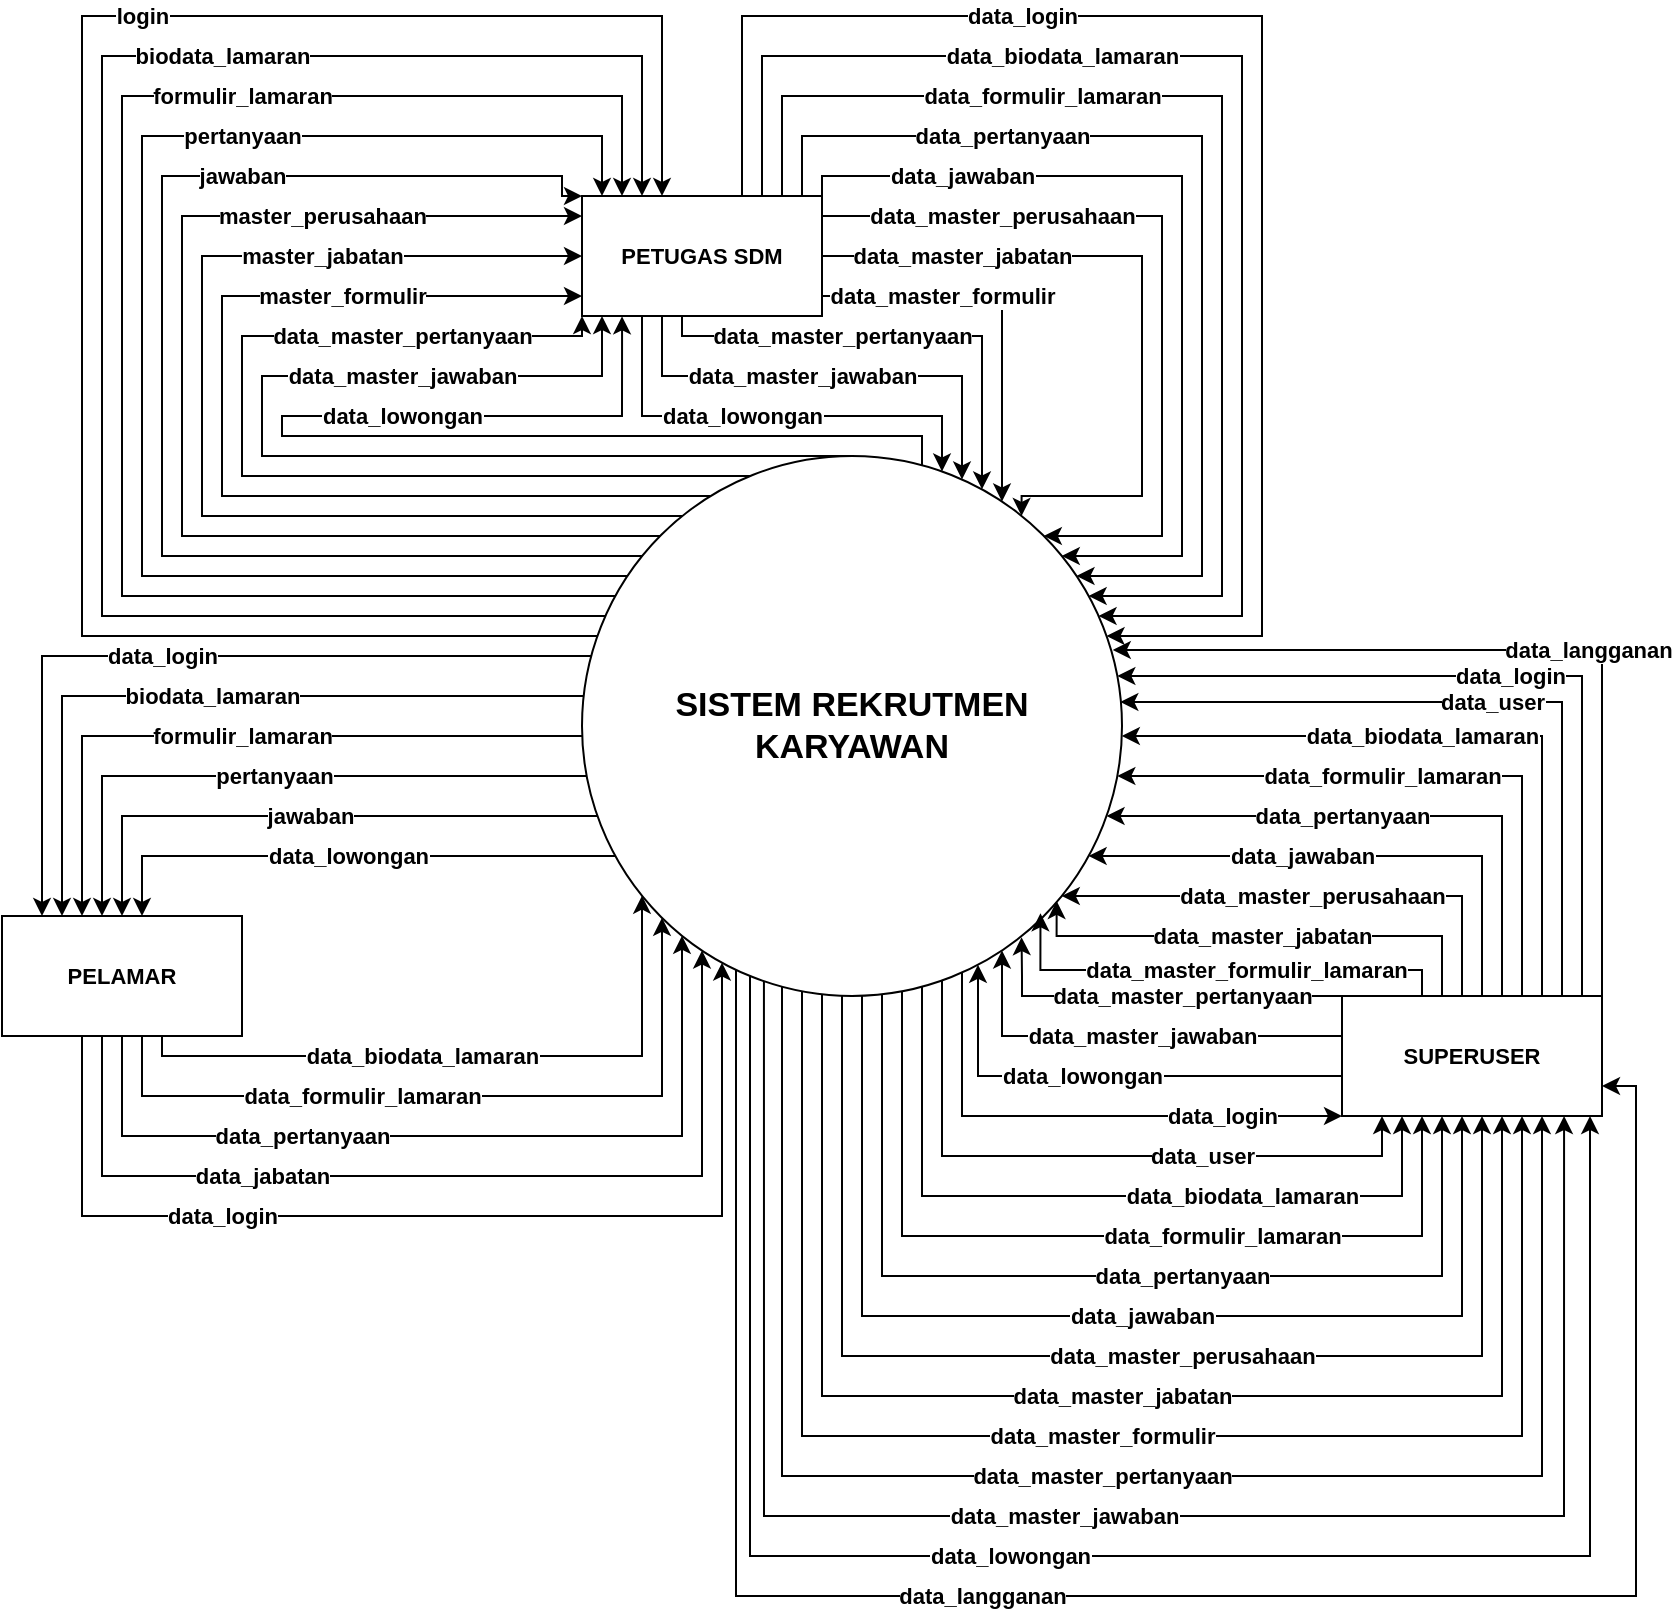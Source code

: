 <mxfile version="21.3.7" type="github" pages="8">
  <diagram id="QJFoFRdLA_wdQQ7BlMZT" name="DIAGRAM CONTEXT">
    <mxGraphModel dx="880" dy="1544" grid="1" gridSize="10" guides="1" tooltips="1" connect="1" arrows="1" fold="1" page="1" pageScale="1" pageWidth="850" pageHeight="1100" math="0" shadow="0">
      <root>
        <mxCell id="0" />
        <mxCell id="1" parent="0" />
        <mxCell id="qslmqUJOlNNTu1tF2sa7-1" value="data_lowongan" style="edgeStyle=orthogonalEdgeStyle;rounded=0;orthogonalLoop=1;jettySize=auto;html=1;fontStyle=1;fontSize=11;" parent="1" source="sZfbujww4pzj3RsvAfMi-15" target="sZfbujww4pzj3RsvAfMi-24" edge="1">
          <mxGeometry relative="1" as="geometry">
            <Array as="points">
              <mxPoint x="120" y="340" />
            </Array>
          </mxGeometry>
        </mxCell>
        <mxCell id="qslmqUJOlNNTu1tF2sa7-2" value="jawaban" style="edgeStyle=orthogonalEdgeStyle;rounded=0;orthogonalLoop=1;jettySize=auto;html=1;fontStyle=1;fontSize=11;" parent="1" source="sZfbujww4pzj3RsvAfMi-15" target="sZfbujww4pzj3RsvAfMi-24" edge="1">
          <mxGeometry relative="1" as="geometry">
            <Array as="points">
              <mxPoint x="110" y="320" />
            </Array>
          </mxGeometry>
        </mxCell>
        <mxCell id="qslmqUJOlNNTu1tF2sa7-3" value="pertanyaan" style="edgeStyle=orthogonalEdgeStyle;rounded=0;orthogonalLoop=1;jettySize=auto;html=1;fontStyle=1;fontSize=11;" parent="1" source="sZfbujww4pzj3RsvAfMi-15" target="sZfbujww4pzj3RsvAfMi-24" edge="1">
          <mxGeometry relative="1" as="geometry">
            <Array as="points">
              <mxPoint x="100" y="300" />
            </Array>
          </mxGeometry>
        </mxCell>
        <mxCell id="qslmqUJOlNNTu1tF2sa7-4" value="formulir_lamaran" style="edgeStyle=orthogonalEdgeStyle;rounded=0;orthogonalLoop=1;jettySize=auto;html=1;fontStyle=1;fontSize=11;" parent="1" source="sZfbujww4pzj3RsvAfMi-15" target="sZfbujww4pzj3RsvAfMi-24" edge="1">
          <mxGeometry relative="1" as="geometry">
            <Array as="points">
              <mxPoint x="90" y="280" />
            </Array>
          </mxGeometry>
        </mxCell>
        <mxCell id="qslmqUJOlNNTu1tF2sa7-5" value="biodata_lamaran" style="edgeStyle=orthogonalEdgeStyle;rounded=0;orthogonalLoop=1;jettySize=auto;html=1;fontStyle=1;fontSize=11;" parent="1" source="sZfbujww4pzj3RsvAfMi-15" target="sZfbujww4pzj3RsvAfMi-24" edge="1">
          <mxGeometry relative="1" as="geometry">
            <Array as="points">
              <mxPoint x="80" y="260" />
            </Array>
          </mxGeometry>
        </mxCell>
        <mxCell id="qslmqUJOlNNTu1tF2sa7-6" value="data_login" style="edgeStyle=orthogonalEdgeStyle;rounded=0;orthogonalLoop=1;jettySize=auto;html=1;fontStyle=1;fontSize=11;" parent="1" source="sZfbujww4pzj3RsvAfMi-15" target="sZfbujww4pzj3RsvAfMi-24" edge="1">
          <mxGeometry x="0.061" relative="1" as="geometry">
            <Array as="points">
              <mxPoint x="70" y="240" />
            </Array>
            <mxPoint as="offset" />
          </mxGeometry>
        </mxCell>
        <mxCell id="KusH0p3KyLt1G3wzsRqj-1" value="data_master_pertanyaan" style="edgeStyle=orthogonalEdgeStyle;rounded=0;orthogonalLoop=1;jettySize=auto;html=1;fontStyle=1;fontSize=11;" parent="1" source="sZfbujww4pzj3RsvAfMi-15" target="sZfbujww4pzj3RsvAfMi-22" edge="1">
          <mxGeometry x="0.603" relative="1" as="geometry">
            <Array as="points">
              <mxPoint x="490" y="150" />
              <mxPoint x="170" y="150" />
              <mxPoint x="170" y="80" />
              <mxPoint x="340" y="80" />
            </Array>
            <mxPoint as="offset" />
          </mxGeometry>
        </mxCell>
        <mxCell id="KusH0p3KyLt1G3wzsRqj-2" value="master_formulir" style="edgeStyle=orthogonalEdgeStyle;rounded=0;orthogonalLoop=1;jettySize=auto;html=1;fontStyle=1;fontSize=11;" parent="1" source="sZfbujww4pzj3RsvAfMi-15" target="sZfbujww4pzj3RsvAfMi-22" edge="1">
          <mxGeometry x="0.542" relative="1" as="geometry">
            <Array as="points">
              <mxPoint x="475" y="160" />
              <mxPoint x="160" y="160" />
              <mxPoint x="160" y="60" />
            </Array>
            <mxPoint as="offset" />
          </mxGeometry>
        </mxCell>
        <mxCell id="KusH0p3KyLt1G3wzsRqj-3" value="master_jabatan" style="edgeStyle=orthogonalEdgeStyle;rounded=0;orthogonalLoop=1;jettySize=auto;html=1;fontStyle=1;fontSize=11;" parent="1" source="sZfbujww4pzj3RsvAfMi-15" target="sZfbujww4pzj3RsvAfMi-22" edge="1">
          <mxGeometry x="0.536" relative="1" as="geometry">
            <Array as="points">
              <mxPoint x="150" y="170" />
              <mxPoint x="150" y="40" />
            </Array>
            <mxPoint as="offset" />
          </mxGeometry>
        </mxCell>
        <mxCell id="KusH0p3KyLt1G3wzsRqj-4" value="master_perusahaan" style="edgeStyle=orthogonalEdgeStyle;rounded=0;orthogonalLoop=1;jettySize=auto;html=1;entryX=0;entryY=0.167;entryDx=0;entryDy=0;entryPerimeter=0;fontStyle=1;fontSize=11;" parent="1" source="sZfbujww4pzj3RsvAfMi-15" target="sZfbujww4pzj3RsvAfMi-22" edge="1">
          <mxGeometry x="0.566" relative="1" as="geometry">
            <mxPoint x="310" y="20" as="targetPoint" />
            <Array as="points">
              <mxPoint x="140" y="180" />
              <mxPoint x="140" y="20" />
            </Array>
            <mxPoint as="offset" />
          </mxGeometry>
        </mxCell>
        <mxCell id="KusH0p3KyLt1G3wzsRqj-6" value="formulir_lamaran" style="edgeStyle=orthogonalEdgeStyle;rounded=0;orthogonalLoop=1;jettySize=auto;html=1;fontStyle=1;fontSize=11;" parent="1" source="sZfbujww4pzj3RsvAfMi-15" target="sZfbujww4pzj3RsvAfMi-22" edge="1">
          <mxGeometry x="0.398" relative="1" as="geometry">
            <Array as="points">
              <mxPoint x="110" y="210" />
              <mxPoint x="110" y="-40" />
              <mxPoint x="360" y="-40" />
            </Array>
            <mxPoint as="offset" />
          </mxGeometry>
        </mxCell>
        <mxCell id="KusH0p3KyLt1G3wzsRqj-8" value="pertanyaan" style="edgeStyle=orthogonalEdgeStyle;rounded=0;orthogonalLoop=1;jettySize=auto;html=1;fontStyle=1;fontSize=11;" parent="1" source="sZfbujww4pzj3RsvAfMi-15" target="sZfbujww4pzj3RsvAfMi-22" edge="1">
          <mxGeometry x="0.419" relative="1" as="geometry">
            <Array as="points">
              <mxPoint x="120" y="200" />
              <mxPoint x="120" y="-20" />
              <mxPoint x="350" y="-20" />
            </Array>
            <mxPoint as="offset" />
          </mxGeometry>
        </mxCell>
        <mxCell id="KusH0p3KyLt1G3wzsRqj-9" value="jawaban" style="edgeStyle=orthogonalEdgeStyle;rounded=0;orthogonalLoop=1;jettySize=auto;html=1;fontStyle=1;fontSize=11;" parent="1" source="sZfbujww4pzj3RsvAfMi-15" target="sZfbujww4pzj3RsvAfMi-22" edge="1">
          <mxGeometry x="0.446" relative="1" as="geometry">
            <Array as="points">
              <mxPoint x="130" y="190" />
              <mxPoint x="130" />
              <mxPoint x="330" />
              <mxPoint x="330" y="10" />
            </Array>
            <mxPoint as="offset" />
          </mxGeometry>
        </mxCell>
        <mxCell id="KusH0p3KyLt1G3wzsRqj-10" value="biodata_lamaran" style="edgeStyle=orthogonalEdgeStyle;rounded=0;orthogonalLoop=1;jettySize=auto;html=1;fontStyle=1;fontSize=11;" parent="1" source="sZfbujww4pzj3RsvAfMi-15" target="sZfbujww4pzj3RsvAfMi-22" edge="1">
          <mxGeometry x="0.358" relative="1" as="geometry">
            <Array as="points">
              <mxPoint x="100" y="220" />
              <mxPoint x="100" y="-60" />
              <mxPoint x="370" y="-60" />
            </Array>
            <mxPoint as="offset" />
          </mxGeometry>
        </mxCell>
        <mxCell id="KusH0p3KyLt1G3wzsRqj-11" value="data_master_jawaban" style="edgeStyle=orthogonalEdgeStyle;rounded=0;orthogonalLoop=1;jettySize=auto;html=1;fontStyle=1;fontSize=11;" parent="1" source="sZfbujww4pzj3RsvAfMi-15" target="sZfbujww4pzj3RsvAfMi-22" edge="1">
          <mxGeometry x="0.514" relative="1" as="geometry">
            <Array as="points">
              <mxPoint x="500" y="140" />
              <mxPoint x="180" y="140" />
              <mxPoint x="180" y="100" />
              <mxPoint x="350" y="100" />
            </Array>
            <mxPoint as="offset" />
          </mxGeometry>
        </mxCell>
        <mxCell id="KusH0p3KyLt1G3wzsRqj-12" value="login" style="edgeStyle=orthogonalEdgeStyle;rounded=0;orthogonalLoop=1;jettySize=auto;html=1;fontStyle=1;fontSize=11;" parent="1" source="sZfbujww4pzj3RsvAfMi-15" target="sZfbujww4pzj3RsvAfMi-22" edge="1">
          <mxGeometry x="0.262" relative="1" as="geometry">
            <Array as="points">
              <mxPoint x="90" y="230" />
              <mxPoint x="90" y="-80" />
              <mxPoint x="380" y="-80" />
            </Array>
            <mxPoint as="offset" />
          </mxGeometry>
        </mxCell>
        <mxCell id="oW8SgiNwy7JMabm905gh-1" value="data_lowongan" style="edgeStyle=orthogonalEdgeStyle;rounded=0;orthogonalLoop=1;jettySize=auto;html=1;entryX=0.167;entryY=1.003;entryDx=0;entryDy=0;entryPerimeter=0;fontStyle=1;fontSize=11;" parent="1" source="sZfbujww4pzj3RsvAfMi-15" target="sZfbujww4pzj3RsvAfMi-22" edge="1">
          <mxGeometry x="0.434" relative="1" as="geometry">
            <Array as="points">
              <mxPoint x="510" y="130" />
              <mxPoint x="190" y="130" />
              <mxPoint x="190" y="120" />
              <mxPoint x="360" y="120" />
            </Array>
            <mxPoint as="offset" />
          </mxGeometry>
        </mxCell>
        <mxCell id="s9Opirkv6Lc9e_R9iepV-1" value="data_master_jawaban" style="edgeStyle=orthogonalEdgeStyle;rounded=0;orthogonalLoop=1;jettySize=auto;html=1;fontStyle=1;fontSize=11;" parent="1" edge="1">
          <mxGeometry x="-0.037" relative="1" as="geometry">
            <Array as="points">
              <mxPoint x="431" y="670" />
              <mxPoint x="831" y="670" />
            </Array>
            <mxPoint as="offset" />
            <mxPoint x="430.966" y="402.267" as="sourcePoint" />
            <mxPoint x="831.034" y="470" as="targetPoint" />
          </mxGeometry>
        </mxCell>
        <mxCell id="s9Opirkv6Lc9e_R9iepV-3" value="data_master_formulir" style="edgeStyle=orthogonalEdgeStyle;rounded=0;orthogonalLoop=1;jettySize=auto;html=1;fontStyle=1;fontSize=11;" parent="1" source="sZfbujww4pzj3RsvAfMi-15" target="sZfbujww4pzj3RsvAfMi-31" edge="1">
          <mxGeometry x="0.003" relative="1" as="geometry">
            <Array as="points">
              <mxPoint x="450" y="630" />
              <mxPoint x="810" y="630" />
            </Array>
            <mxPoint as="offset" />
          </mxGeometry>
        </mxCell>
        <mxCell id="s9Opirkv6Lc9e_R9iepV-4" value="data_master_pertanyaan" style="edgeStyle=orthogonalEdgeStyle;rounded=0;orthogonalLoop=1;jettySize=auto;html=1;fontStyle=1;fontSize=11;" parent="1" source="sZfbujww4pzj3RsvAfMi-15" target="sZfbujww4pzj3RsvAfMi-31" edge="1">
          <mxGeometry x="0.006" relative="1" as="geometry">
            <Array as="points">
              <mxPoint x="440" y="650" />
              <mxPoint x="820" y="650" />
            </Array>
            <mxPoint as="offset" />
          </mxGeometry>
        </mxCell>
        <mxCell id="s9Opirkv6Lc9e_R9iepV-5" value="data_lowongan" style="edgeStyle=orthogonalEdgeStyle;rounded=0;orthogonalLoop=1;jettySize=auto;html=1;fontStyle=1;fontSize=11;" parent="1" edge="1">
          <mxGeometry x="-0.095" relative="1" as="geometry">
            <Array as="points">
              <mxPoint x="424" y="690" />
              <mxPoint x="844" y="690" />
            </Array>
            <mxPoint as="offset" />
            <mxPoint x="424" y="398.288" as="sourcePoint" />
            <mxPoint x="844" y="470" as="targetPoint" />
          </mxGeometry>
        </mxCell>
        <mxCell id="0WTSB9rroTz9PjalfK88-1" value="data_master_jabatan" style="edgeStyle=orthogonalEdgeStyle;rounded=0;orthogonalLoop=1;jettySize=auto;html=1;fontStyle=1;fontSize=11;" parent="1" source="sZfbujww4pzj3RsvAfMi-15" target="sZfbujww4pzj3RsvAfMi-31" edge="1">
          <mxGeometry x="0.031" relative="1" as="geometry">
            <Array as="points">
              <mxPoint x="460" y="610" />
              <mxPoint x="800" y="610" />
            </Array>
            <mxPoint as="offset" />
          </mxGeometry>
        </mxCell>
        <mxCell id="0WTSB9rroTz9PjalfK88-2" value="data_master_perusahaan" style="edgeStyle=orthogonalEdgeStyle;rounded=0;orthogonalLoop=1;jettySize=auto;html=1;fontStyle=1;fontSize=11;" parent="1" source="sZfbujww4pzj3RsvAfMi-15" target="sZfbujww4pzj3RsvAfMi-31" edge="1">
          <mxGeometry x="0.129" relative="1" as="geometry">
            <Array as="points">
              <mxPoint x="470" y="590" />
              <mxPoint x="790" y="590" />
            </Array>
            <mxPoint as="offset" />
          </mxGeometry>
        </mxCell>
        <mxCell id="0WTSB9rroTz9PjalfK88-3" value="data_jawaban" style="edgeStyle=orthogonalEdgeStyle;rounded=0;orthogonalLoop=1;jettySize=auto;html=1;fontStyle=1;fontSize=11;" parent="1" source="sZfbujww4pzj3RsvAfMi-15" target="sZfbujww4pzj3RsvAfMi-31" edge="1">
          <mxGeometry x="0.072" relative="1" as="geometry">
            <Array as="points">
              <mxPoint x="480" y="570" />
              <mxPoint x="780" y="570" />
            </Array>
            <mxPoint as="offset" />
          </mxGeometry>
        </mxCell>
        <mxCell id="0WTSB9rroTz9PjalfK88-4" value="data_pertanyaan" style="edgeStyle=orthogonalEdgeStyle;rounded=0;orthogonalLoop=1;jettySize=auto;html=1;fontStyle=1;fontSize=11;" parent="1" source="sZfbujww4pzj3RsvAfMi-15" target="sZfbujww4pzj3RsvAfMi-31" edge="1">
          <mxGeometry x="0.161" relative="1" as="geometry">
            <Array as="points">
              <mxPoint x="490" y="550" />
              <mxPoint x="770" y="550" />
            </Array>
            <mxPoint as="offset" />
          </mxGeometry>
        </mxCell>
        <mxCell id="0WTSB9rroTz9PjalfK88-5" value="data_formulir_lamaran" style="edgeStyle=orthogonalEdgeStyle;rounded=0;orthogonalLoop=1;jettySize=auto;html=1;fontStyle=1;fontSize=11;" parent="1" source="sZfbujww4pzj3RsvAfMi-15" target="sZfbujww4pzj3RsvAfMi-31" edge="1">
          <mxGeometry x="0.277" relative="1" as="geometry">
            <Array as="points">
              <mxPoint x="500" y="530" />
              <mxPoint x="760" y="530" />
            </Array>
            <mxPoint as="offset" />
          </mxGeometry>
        </mxCell>
        <mxCell id="0WTSB9rroTz9PjalfK88-6" value="data_biodata_lamaran" style="edgeStyle=orthogonalEdgeStyle;rounded=0;orthogonalLoop=1;jettySize=auto;html=1;fontStyle=1;fontSize=11;" parent="1" source="sZfbujww4pzj3RsvAfMi-15" target="sZfbujww4pzj3RsvAfMi-31" edge="1">
          <mxGeometry x="0.376" relative="1" as="geometry">
            <Array as="points">
              <mxPoint x="510" y="510" />
              <mxPoint x="750" y="510" />
            </Array>
            <mxPoint as="offset" />
          </mxGeometry>
        </mxCell>
        <mxCell id="0WTSB9rroTz9PjalfK88-7" value="data_login" style="edgeStyle=orthogonalEdgeStyle;rounded=0;orthogonalLoop=1;jettySize=auto;html=1;fontStyle=1;fontSize=11;" parent="1" source="sZfbujww4pzj3RsvAfMi-15" target="sZfbujww4pzj3RsvAfMi-31" edge="1">
          <mxGeometry x="0.541" relative="1" as="geometry">
            <Array as="points">
              <mxPoint x="530" y="470" />
            </Array>
            <mxPoint as="offset" />
          </mxGeometry>
        </mxCell>
        <mxCell id="0WTSB9rroTz9PjalfK88-8" value="data_user" style="edgeStyle=orthogonalEdgeStyle;rounded=0;orthogonalLoop=1;jettySize=auto;html=1;fontStyle=1;fontSize=11;" parent="1" source="sZfbujww4pzj3RsvAfMi-15" target="sZfbujww4pzj3RsvAfMi-31" edge="1">
          <mxGeometry x="0.329" relative="1" as="geometry">
            <Array as="points">
              <mxPoint x="520" y="490" />
              <mxPoint x="740" y="490" />
            </Array>
            <mxPoint as="offset" />
          </mxGeometry>
        </mxCell>
        <mxCell id="8szoe99oaXJ1t53Bslij-2" value="&lt;b&gt;data_langganan&lt;/b&gt;" style="edgeStyle=orthogonalEdgeStyle;rounded=0;orthogonalLoop=1;jettySize=auto;html=1;entryX=1;entryY=0.75;entryDx=0;entryDy=0;" parent="1" target="sZfbujww4pzj3RsvAfMi-31" edge="1">
          <mxGeometry x="-0.153" relative="1" as="geometry">
            <mxPoint x="417" y="393.322" as="sourcePoint" />
            <mxPoint x="847" y="455" as="targetPoint" />
            <Array as="points">
              <mxPoint x="417" y="710" />
              <mxPoint x="867" y="710" />
              <mxPoint x="867" y="455" />
            </Array>
            <mxPoint as="offset" />
          </mxGeometry>
        </mxCell>
        <mxCell id="sZfbujww4pzj3RsvAfMi-15" value="&lt;font style=&quot;font-size: 17px;&quot;&gt;SISTEM REKRUTMEN KARYAWAN&lt;/font&gt;" style="ellipse;whiteSpace=wrap;html=1;aspect=fixed;direction=south;fontStyle=1;fontSize=11;" parent="1" vertex="1">
          <mxGeometry x="340" y="140" width="270" height="270" as="geometry" />
        </mxCell>
        <mxCell id="fC17IahmPfZGLitMR9zW-1" value="data_lowongan" style="edgeStyle=orthogonalEdgeStyle;rounded=0;orthogonalLoop=1;jettySize=auto;html=1;fontStyle=1;fontSize=11;" parent="1" source="sZfbujww4pzj3RsvAfMi-22" target="sZfbujww4pzj3RsvAfMi-15" edge="1">
          <mxGeometry x="-0.121" relative="1" as="geometry">
            <Array as="points">
              <mxPoint x="370" y="120" />
              <mxPoint x="520" y="120" />
            </Array>
            <mxPoint as="offset" />
          </mxGeometry>
        </mxCell>
        <mxCell id="fC17IahmPfZGLitMR9zW-2" value="data_master_jawaban" style="edgeStyle=orthogonalEdgeStyle;rounded=0;orthogonalLoop=1;jettySize=auto;html=1;fontStyle=1;fontSize=11;" parent="1" source="sZfbujww4pzj3RsvAfMi-22" target="sZfbujww4pzj3RsvAfMi-15" edge="1">
          <mxGeometry x="-0.137" relative="1" as="geometry">
            <Array as="points">
              <mxPoint x="380" y="100" />
              <mxPoint x="530" y="100" />
            </Array>
            <mxPoint as="offset" />
          </mxGeometry>
        </mxCell>
        <mxCell id="fC17IahmPfZGLitMR9zW-3" value="data_master_pertanyaan" style="edgeStyle=orthogonalEdgeStyle;rounded=0;orthogonalLoop=1;jettySize=auto;html=1;fontStyle=1;fontSize=11;" parent="1" source="sZfbujww4pzj3RsvAfMi-22" target="sZfbujww4pzj3RsvAfMi-15" edge="1">
          <mxGeometry x="-0.239" relative="1" as="geometry">
            <mxPoint x="550" y="160" as="targetPoint" />
            <Array as="points">
              <mxPoint x="390" y="80" />
              <mxPoint x="540" y="80" />
            </Array>
            <mxPoint as="offset" />
          </mxGeometry>
        </mxCell>
        <mxCell id="fC17IahmPfZGLitMR9zW-4" value="data_master_formulir" style="edgeStyle=orthogonalEdgeStyle;rounded=0;orthogonalLoop=1;jettySize=auto;html=1;fontStyle=1;fontSize=11;" parent="1" source="sZfbujww4pzj3RsvAfMi-22" target="sZfbujww4pzj3RsvAfMi-15" edge="1">
          <mxGeometry x="-0.377" relative="1" as="geometry">
            <Array as="points">
              <mxPoint x="550" y="60" />
            </Array>
            <mxPoint as="offset" />
          </mxGeometry>
        </mxCell>
        <mxCell id="fC17IahmPfZGLitMR9zW-5" value="data_master_jabatan" style="edgeStyle=orthogonalEdgeStyle;rounded=0;orthogonalLoop=1;jettySize=auto;html=1;entryX=0.111;entryY=0.186;entryDx=0;entryDy=0;entryPerimeter=0;fontStyle=1;fontSize=11;" parent="1" source="sZfbujww4pzj3RsvAfMi-22" target="sZfbujww4pzj3RsvAfMi-15" edge="1">
          <mxGeometry x="-0.6" relative="1" as="geometry">
            <Array as="points">
              <mxPoint x="620" y="40" />
              <mxPoint x="620" y="160" />
              <mxPoint x="560" y="160" />
            </Array>
            <mxPoint as="offset" />
          </mxGeometry>
        </mxCell>
        <mxCell id="fC17IahmPfZGLitMR9zW-6" value="data_master_perusahaan" style="edgeStyle=orthogonalEdgeStyle;rounded=0;orthogonalLoop=1;jettySize=auto;html=1;fontStyle=1;fontSize=11;" parent="1" source="sZfbujww4pzj3RsvAfMi-22" target="sZfbujww4pzj3RsvAfMi-15" edge="1">
          <mxGeometry x="-0.537" relative="1" as="geometry">
            <Array as="points">
              <mxPoint x="630" y="20" />
              <mxPoint x="630" y="180" />
            </Array>
            <mxPoint as="offset" />
          </mxGeometry>
        </mxCell>
        <mxCell id="fC17IahmPfZGLitMR9zW-7" value="data_jawaban" style="edgeStyle=orthogonalEdgeStyle;rounded=0;orthogonalLoop=1;jettySize=auto;html=1;fontStyle=1;fontSize=11;" parent="1" source="sZfbujww4pzj3RsvAfMi-22" target="sZfbujww4pzj3RsvAfMi-15" edge="1">
          <mxGeometry x="-0.637" relative="1" as="geometry">
            <mxPoint x="580" y="190" as="targetPoint" />
            <Array as="points">
              <mxPoint x="460" />
              <mxPoint x="640" />
              <mxPoint x="640" y="190" />
            </Array>
            <mxPoint as="offset" />
          </mxGeometry>
        </mxCell>
        <mxCell id="fC17IahmPfZGLitMR9zW-8" value="data_pertanyaan" style="edgeStyle=orthogonalEdgeStyle;rounded=0;orthogonalLoop=1;jettySize=auto;html=1;fontStyle=1;fontSize=11;" parent="1" source="sZfbujww4pzj3RsvAfMi-22" target="sZfbujww4pzj3RsvAfMi-15" edge="1">
          <mxGeometry x="-0.493" relative="1" as="geometry">
            <mxPoint x="580" y="230" as="targetPoint" />
            <Array as="points">
              <mxPoint x="450" y="-20" />
              <mxPoint x="650" y="-20" />
              <mxPoint x="650" y="200" />
            </Array>
            <mxPoint as="offset" />
          </mxGeometry>
        </mxCell>
        <mxCell id="fC17IahmPfZGLitMR9zW-9" value="data_formulir_lamaran" style="edgeStyle=orthogonalEdgeStyle;rounded=0;orthogonalLoop=1;jettySize=auto;html=1;fontStyle=1;fontSize=11;" parent="1" source="sZfbujww4pzj3RsvAfMi-22" target="sZfbujww4pzj3RsvAfMi-15" edge="1">
          <mxGeometry x="-0.386" relative="1" as="geometry">
            <Array as="points">
              <mxPoint x="440" y="-40" />
              <mxPoint x="660" y="-40" />
              <mxPoint x="660" y="210" />
            </Array>
            <mxPoint as="offset" />
          </mxGeometry>
        </mxCell>
        <mxCell id="fC17IahmPfZGLitMR9zW-10" value="data_biodata_lamaran" style="edgeStyle=orthogonalEdgeStyle;rounded=0;orthogonalLoop=1;jettySize=auto;html=1;fontStyle=1;fontSize=11;" parent="1" source="sZfbujww4pzj3RsvAfMi-22" target="sZfbujww4pzj3RsvAfMi-15" edge="1">
          <mxGeometry x="-0.335" relative="1" as="geometry">
            <Array as="points">
              <mxPoint x="430" y="-60" />
              <mxPoint x="670" y="-60" />
              <mxPoint x="670" y="220" />
            </Array>
            <mxPoint as="offset" />
          </mxGeometry>
        </mxCell>
        <mxCell id="fC17IahmPfZGLitMR9zW-12" value="data_login" style="edgeStyle=orthogonalEdgeStyle;rounded=0;orthogonalLoop=1;jettySize=auto;html=1;fontStyle=1;fontSize=11;" parent="1" source="sZfbujww4pzj3RsvAfMi-22" target="sZfbujww4pzj3RsvAfMi-15" edge="1">
          <mxGeometry x="-0.377" relative="1" as="geometry">
            <Array as="points">
              <mxPoint x="420" y="-80" />
              <mxPoint x="680" y="-80" />
              <mxPoint x="680" y="230" />
            </Array>
            <mxPoint as="offset" />
          </mxGeometry>
        </mxCell>
        <mxCell id="sZfbujww4pzj3RsvAfMi-22" value="PETUGAS SDM" style="rounded=0;whiteSpace=wrap;html=1;fontStyle=1;fontSize=11;" parent="1" vertex="1">
          <mxGeometry x="340" y="10" width="120" height="60" as="geometry" />
        </mxCell>
        <mxCell id="FGj9g8mOqX8Lb6h0hOOU-1" value="data_login" style="edgeStyle=orthogonalEdgeStyle;rounded=0;orthogonalLoop=1;jettySize=auto;html=1;fontStyle=1;fontSize=11;" parent="1" source="sZfbujww4pzj3RsvAfMi-24" target="sZfbujww4pzj3RsvAfMi-15" edge="1">
          <mxGeometry x="-0.404" relative="1" as="geometry">
            <Array as="points">
              <mxPoint x="90" y="520" />
              <mxPoint x="410" y="520" />
            </Array>
            <mxPoint as="offset" />
          </mxGeometry>
        </mxCell>
        <mxCell id="FGj9g8mOqX8Lb6h0hOOU-2" value="data_jabatan" style="edgeStyle=orthogonalEdgeStyle;rounded=0;orthogonalLoop=1;jettySize=auto;html=1;fontStyle=1;fontSize=11;" parent="1" source="sZfbujww4pzj3RsvAfMi-24" target="sZfbujww4pzj3RsvAfMi-15" edge="1">
          <mxGeometry x="-0.379" relative="1" as="geometry">
            <mxPoint x="320" y="420" as="targetPoint" />
            <Array as="points">
              <mxPoint x="100" y="500" />
              <mxPoint x="400" y="500" />
            </Array>
            <mxPoint as="offset" />
          </mxGeometry>
        </mxCell>
        <mxCell id="FGj9g8mOqX8Lb6h0hOOU-3" value="data_pertanyaan" style="edgeStyle=orthogonalEdgeStyle;rounded=0;orthogonalLoop=1;jettySize=auto;html=1;fontStyle=1;fontSize=11;" parent="1" source="sZfbujww4pzj3RsvAfMi-24" target="sZfbujww4pzj3RsvAfMi-15" edge="1">
          <mxGeometry x="-0.349" relative="1" as="geometry">
            <Array as="points">
              <mxPoint x="110" y="480" />
              <mxPoint x="390" y="480" />
            </Array>
            <mxPoint as="offset" />
          </mxGeometry>
        </mxCell>
        <mxCell id="FGj9g8mOqX8Lb6h0hOOU-4" value="data_formulir_lamaran" style="edgeStyle=orthogonalEdgeStyle;rounded=0;orthogonalLoop=1;jettySize=auto;html=1;fontStyle=1;fontSize=11;" parent="1" source="sZfbujww4pzj3RsvAfMi-24" target="sZfbujww4pzj3RsvAfMi-15" edge="1">
          <mxGeometry x="-0.261" relative="1" as="geometry">
            <mxPoint x="420" y="370" as="targetPoint" />
            <Array as="points">
              <mxPoint x="120" y="460" />
              <mxPoint x="380" y="460" />
            </Array>
            <mxPoint as="offset" />
          </mxGeometry>
        </mxCell>
        <mxCell id="FGj9g8mOqX8Lb6h0hOOU-5" value="data_biodata_lamaran" style="edgeStyle=orthogonalEdgeStyle;rounded=0;orthogonalLoop=1;jettySize=auto;html=1;fontStyle=1;fontSize=11;" parent="1" source="sZfbujww4pzj3RsvAfMi-24" target="sZfbujww4pzj3RsvAfMi-15" edge="1">
          <mxGeometry x="-0.152" relative="1" as="geometry">
            <mxPoint x="340" y="360" as="targetPoint" />
            <Array as="points">
              <mxPoint x="130" y="440" />
              <mxPoint x="370" y="440" />
            </Array>
            <mxPoint as="offset" />
          </mxGeometry>
        </mxCell>
        <mxCell id="sZfbujww4pzj3RsvAfMi-24" value="PELAMAR" style="rounded=0;whiteSpace=wrap;html=1;fontStyle=1;fontSize=11;" parent="1" vertex="1">
          <mxGeometry x="50" y="370" width="120" height="60" as="geometry" />
        </mxCell>
        <mxCell id="g9pIIDVjOHn0LfFIakAt-1" value="data_login" style="edgeStyle=orthogonalEdgeStyle;rounded=0;orthogonalLoop=1;jettySize=auto;html=1;fontStyle=1;fontSize=11;" parent="1" edge="1">
          <mxGeometry relative="1" as="geometry">
            <Array as="points">
              <mxPoint x="840" y="250" />
            </Array>
            <mxPoint x="840" y="410" as="sourcePoint" />
            <mxPoint x="607.665" y="250" as="targetPoint" />
          </mxGeometry>
        </mxCell>
        <mxCell id="g9pIIDVjOHn0LfFIakAt-2" value="data_user" style="edgeStyle=orthogonalEdgeStyle;rounded=0;orthogonalLoop=1;jettySize=auto;html=1;fontStyle=1;fontSize=11;" parent="1" edge="1">
          <mxGeometry relative="1" as="geometry">
            <Array as="points">
              <mxPoint x="830" y="263" />
            </Array>
            <mxPoint x="830" y="413" as="sourcePoint" />
            <mxPoint x="609.164" y="263" as="targetPoint" />
          </mxGeometry>
        </mxCell>
        <mxCell id="g9pIIDVjOHn0LfFIakAt-3" value="data_biodata_lamaran" style="edgeStyle=orthogonalEdgeStyle;rounded=0;orthogonalLoop=1;jettySize=auto;html=1;fontStyle=1;fontSize=11;" parent="1" source="sZfbujww4pzj3RsvAfMi-31" target="sZfbujww4pzj3RsvAfMi-15" edge="1">
          <mxGeometry x="0.117" relative="1" as="geometry">
            <Array as="points">
              <mxPoint x="820" y="280" />
            </Array>
            <mxPoint as="offset" />
          </mxGeometry>
        </mxCell>
        <mxCell id="g9pIIDVjOHn0LfFIakAt-4" value="data_formulir_lamaran" style="edgeStyle=orthogonalEdgeStyle;rounded=0;orthogonalLoop=1;jettySize=auto;html=1;fontStyle=1;fontSize=11;" parent="1" source="sZfbujww4pzj3RsvAfMi-31" target="sZfbujww4pzj3RsvAfMi-15" edge="1">
          <mxGeometry x="0.153" relative="1" as="geometry">
            <mxPoint x="610" y="310" as="targetPoint" />
            <Array as="points">
              <mxPoint x="810" y="300" />
            </Array>
            <mxPoint as="offset" />
          </mxGeometry>
        </mxCell>
        <mxCell id="g9pIIDVjOHn0LfFIakAt-5" value="data_pertanyaan" style="edgeStyle=orthogonalEdgeStyle;rounded=0;orthogonalLoop=1;jettySize=auto;html=1;fontStyle=1;fontSize=11;" parent="1" source="sZfbujww4pzj3RsvAfMi-31" target="sZfbujww4pzj3RsvAfMi-15" edge="1">
          <mxGeometry x="0.182" relative="1" as="geometry">
            <Array as="points">
              <mxPoint x="800" y="320" />
            </Array>
            <mxPoint as="offset" />
          </mxGeometry>
        </mxCell>
        <mxCell id="g9pIIDVjOHn0LfFIakAt-6" value="data_jawaban" style="edgeStyle=orthogonalEdgeStyle;rounded=0;orthogonalLoop=1;jettySize=auto;html=1;fontStyle=1;fontSize=11;" parent="1" source="sZfbujww4pzj3RsvAfMi-31" target="sZfbujww4pzj3RsvAfMi-15" edge="1">
          <mxGeometry x="0.2" relative="1" as="geometry">
            <Array as="points">
              <mxPoint x="790" y="340" />
            </Array>
            <mxPoint as="offset" />
          </mxGeometry>
        </mxCell>
        <mxCell id="g9pIIDVjOHn0LfFIakAt-7" value="data_master_perusahaan" style="edgeStyle=orthogonalEdgeStyle;rounded=0;orthogonalLoop=1;jettySize=auto;html=1;fontStyle=1;fontSize=11;" parent="1" source="sZfbujww4pzj3RsvAfMi-31" target="sZfbujww4pzj3RsvAfMi-15" edge="1">
          <mxGeometry relative="1" as="geometry">
            <Array as="points">
              <mxPoint x="780" y="360" />
            </Array>
          </mxGeometry>
        </mxCell>
        <mxCell id="g9pIIDVjOHn0LfFIakAt-8" value="data_master_jabatan" style="edgeStyle=orthogonalEdgeStyle;rounded=0;orthogonalLoop=1;jettySize=auto;html=1;entryX=0.824;entryY=0.121;entryDx=0;entryDy=0;entryPerimeter=0;fontStyle=1;fontSize=11;" parent="1" source="sZfbujww4pzj3RsvAfMi-31" target="sZfbujww4pzj3RsvAfMi-15" edge="1">
          <mxGeometry relative="1" as="geometry">
            <mxPoint x="578" y="370" as="targetPoint" />
            <Array as="points">
              <mxPoint x="770" y="380" />
              <mxPoint x="577" y="380" />
            </Array>
          </mxGeometry>
        </mxCell>
        <mxCell id="g9pIIDVjOHn0LfFIakAt-10" value="&lt;font style=&quot;font-size: 11px;&quot;&gt;data_master_formulir_lamaran&lt;/font&gt;" style="edgeStyle=orthogonalEdgeStyle;rounded=0;orthogonalLoop=1;jettySize=auto;html=1;entryX=0.858;entryY=0.151;entryDx=0;entryDy=0;entryPerimeter=0;fontStyle=1;fontSize=11;" parent="1" source="sZfbujww4pzj3RsvAfMi-31" edge="1">
          <mxGeometry x="-0.127" relative="1" as="geometry">
            <mxPoint x="569.23" y="368.66" as="targetPoint" />
            <Array as="points">
              <mxPoint x="760" y="397" />
              <mxPoint x="569" y="397" />
            </Array>
            <mxPoint as="offset" />
            <mxPoint x="760.034" y="407" as="sourcePoint" />
          </mxGeometry>
        </mxCell>
        <mxCell id="g9pIIDVjOHn0LfFIakAt-11" value="data_master_jawaban" style="edgeStyle=orthogonalEdgeStyle;rounded=0;orthogonalLoop=1;jettySize=auto;html=1;fontStyle=1;fontSize=11;" parent="1" source="sZfbujww4pzj3RsvAfMi-31" target="sZfbujww4pzj3RsvAfMi-15" edge="1">
          <mxGeometry x="-0.06" relative="1" as="geometry">
            <Array as="points">
              <mxPoint x="550" y="430" />
            </Array>
            <mxPoint as="offset" />
          </mxGeometry>
        </mxCell>
        <mxCell id="g9pIIDVjOHn0LfFIakAt-12" value="data_lowongan" style="edgeStyle=orthogonalEdgeStyle;rounded=0;orthogonalLoop=1;jettySize=auto;html=1;fontStyle=1;fontSize=11;" parent="1" source="sZfbujww4pzj3RsvAfMi-31" target="sZfbujww4pzj3RsvAfMi-15" edge="1">
          <mxGeometry x="0.094" relative="1" as="geometry">
            <Array as="points">
              <mxPoint x="538" y="450" />
            </Array>
            <mxPoint as="offset" />
          </mxGeometry>
        </mxCell>
        <mxCell id="g9pIIDVjOHn0LfFIakAt-13" value="data_master_pertanyaan" style="edgeStyle=orthogonalEdgeStyle;rounded=0;orthogonalLoop=1;jettySize=auto;html=1;entryX=0.891;entryY=0.186;entryDx=0;entryDy=0;entryPerimeter=0;fontStyle=1;fontSize=11;" parent="1" source="sZfbujww4pzj3RsvAfMi-31" target="sZfbujww4pzj3RsvAfMi-15" edge="1">
          <mxGeometry x="-0.155" relative="1" as="geometry">
            <mxPoint x="570" y="400" as="targetPoint" />
            <Array as="points">
              <mxPoint x="560" y="410" />
              <mxPoint x="560" y="400" />
              <mxPoint x="560" y="400" />
            </Array>
            <mxPoint as="offset" />
          </mxGeometry>
        </mxCell>
        <mxCell id="8szoe99oaXJ1t53Bslij-1" value="&lt;b&gt;data_langganan&lt;/b&gt;" style="edgeStyle=orthogonalEdgeStyle;rounded=0;orthogonalLoop=1;jettySize=auto;html=1;" parent="1" edge="1">
          <mxGeometry relative="1" as="geometry">
            <mxPoint x="850.0" y="407" as="sourcePoint" />
            <mxPoint x="605.384" y="237" as="targetPoint" />
            <Array as="points">
              <mxPoint x="850" y="437" />
              <mxPoint x="850" y="237" />
            </Array>
          </mxGeometry>
        </mxCell>
        <mxCell id="sZfbujww4pzj3RsvAfMi-31" value="&lt;font style=&quot;font-size: 11px;&quot;&gt;SUPERUSER&lt;/font&gt;" style="rounded=0;whiteSpace=wrap;html=1;fontStyle=1;fontSize=11;" parent="1" vertex="1">
          <mxGeometry x="720" y="410" width="130" height="60" as="geometry" />
        </mxCell>
      </root>
    </mxGraphModel>
  </diagram>
  <diagram id="mhl8xW_b9VT-jnaUSwGf" name="DFD 0">
    <mxGraphModel dx="1730" dy="444" grid="1" gridSize="10" guides="1" tooltips="1" connect="1" arrows="1" fold="1" page="1" pageScale="1" pageWidth="850" pageHeight="1100" math="0" shadow="0">
      <root>
        <mxCell id="0" />
        <mxCell id="1" parent="0" />
        <mxCell id="U07KT2BKH8Fez5uFZ1X3-13" value="data_user" style="edgeStyle=orthogonalEdgeStyle;rounded=0;orthogonalLoop=1;jettySize=auto;html=1;entryX=0.75;entryY=0;entryDx=0;entryDy=0;fontStyle=1;fontSize=12;" parent="1" source="OiqCpDL5XZ7efOoXQ-Gw-5" target="OiqCpDL5XZ7efOoXQ-Gw-21" edge="1">
          <mxGeometry relative="1" as="geometry">
            <Array as="points">
              <mxPoint x="-350" y="1221.94" />
            </Array>
          </mxGeometry>
        </mxCell>
        <mxCell id="U07KT2BKH8Fez5uFZ1X3-21" value="data_login" style="edgeStyle=orthogonalEdgeStyle;rounded=0;orthogonalLoop=1;jettySize=auto;html=1;fontStyle=1;fontSize=12;" parent="1" source="OiqCpDL5XZ7efOoXQ-Gw-5" target="OiqCpDL5XZ7efOoXQ-Gw-8" edge="1">
          <mxGeometry x="0.235" relative="1" as="geometry">
            <mxPoint x="90" y="900" as="targetPoint" />
            <Array as="points">
              <mxPoint x="-200" y="1000" />
              <mxPoint x="160" y="1000" />
            </Array>
            <mxPoint as="offset" />
          </mxGeometry>
        </mxCell>
        <mxCell id="U07KT2BKH8Fez5uFZ1X3-23" value="data_login" style="edgeStyle=orthogonalEdgeStyle;rounded=0;orthogonalLoop=1;jettySize=auto;html=1;entryX=0.314;entryY=0.017;entryDx=0;entryDy=0;entryPerimeter=0;fontStyle=1;fontSize=12;" parent="1" source="OiqCpDL5XZ7efOoXQ-Gw-5" target="OiqCpDL5XZ7efOoXQ-Gw-10" edge="1">
          <mxGeometry x="0.699" y="-1" relative="1" as="geometry">
            <mxPoint x="-60" y="570" as="targetPoint" />
            <Array as="points">
              <mxPoint x="-220" y="1150" />
              <mxPoint x="-340" y="1150" />
              <mxPoint x="-340" y="659" />
              <mxPoint x="68" y="659" />
            </Array>
            <mxPoint as="offset" />
          </mxGeometry>
        </mxCell>
        <mxCell id="4d8HZwbaE_h-RuxuQO1G-11" value="&lt;span style=&quot;color: rgb(0, 0, 0); font-family: Helvetica; font-size: 12px; font-style: normal; font-variant-ligatures: normal; font-variant-caps: normal; letter-spacing: normal; orphans: 2; text-align: center; text-indent: 0px; text-transform: none; widows: 2; word-spacing: 0px; -webkit-text-stroke-width: 0px; background-color: rgb(255, 255, 255); text-decoration-thickness: initial; text-decoration-style: initial; text-decoration-color: initial; float: none; display: inline !important;&quot;&gt;data_user&lt;/span&gt;" style="edgeStyle=orthogonalEdgeStyle;rounded=0;orthogonalLoop=1;jettySize=auto;html=1;entryX=0.082;entryY=0.998;entryDx=0;entryDy=0;entryPerimeter=0;fontStyle=1;fontSize=12;" parent="1" source="OiqCpDL5XZ7efOoXQ-Gw-5" target="OiqCpDL5XZ7efOoXQ-Gw-18" edge="1">
          <mxGeometry x="0.244" relative="1" as="geometry">
            <mxPoint x="60" y="1215" as="targetPoint" />
            <Array as="points">
              <mxPoint x="-180" y="1280" />
              <mxPoint x="60" y="1280" />
              <mxPoint x="60" y="1230" />
              <mxPoint x="61" y="1230" />
            </Array>
            <mxPoint as="offset" />
          </mxGeometry>
        </mxCell>
        <mxCell id="OiqCpDL5XZ7efOoXQ-Gw-5" value="&lt;div style=&quot;font-size: 12px;&quot;&gt;P.1&lt;/div&gt;&lt;div style=&quot;font-size: 12px;&quot;&gt;Login&lt;br style=&quot;font-size: 12px;&quot;&gt;&lt;/div&gt;" style="ellipse;whiteSpace=wrap;html=1;aspect=fixed;fontStyle=1;fontSize=12;" parent="1" vertex="1">
          <mxGeometry x="-245" y="1165.94" width="90" height="90" as="geometry" />
        </mxCell>
        <mxCell id="U07KT2BKH8Fez5uFZ1X3-22" value="data_login" style="edgeStyle=orthogonalEdgeStyle;rounded=0;orthogonalLoop=1;jettySize=auto;html=1;fontStyle=1;fontSize=12;" parent="1" source="OiqCpDL5XZ7efOoXQ-Gw-8" target="OiqCpDL5XZ7efOoXQ-Gw-5" edge="1">
          <mxGeometry x="-0.048" relative="1" as="geometry">
            <mxPoint x="-140" y="1250" as="targetPoint" />
            <Array as="points">
              <mxPoint x="170" y="1020" />
              <mxPoint x="-180" y="1020" />
            </Array>
            <mxPoint as="offset" />
          </mxGeometry>
        </mxCell>
        <mxCell id="cn8MfWAvpaozi-GXlUmm-3" value="data_biodata_lamaran" style="edgeStyle=orthogonalEdgeStyle;rounded=0;orthogonalLoop=1;jettySize=auto;html=1;fontStyle=1;fontSize=12;" parent="1" source="OiqCpDL5XZ7efOoXQ-Gw-8" target="OiqCpDL5XZ7efOoXQ-Gw-46" edge="1">
          <mxGeometry x="0.17" relative="1" as="geometry">
            <Array as="points">
              <mxPoint x="200" y="840" />
            </Array>
            <mxPoint as="offset" />
          </mxGeometry>
        </mxCell>
        <mxCell id="cn8MfWAvpaozi-GXlUmm-4" value="data_formulir_lamaran" style="edgeStyle=orthogonalEdgeStyle;rounded=0;orthogonalLoop=1;jettySize=auto;html=1;entryX=1.001;entryY=0.457;entryDx=0;entryDy=0;entryPerimeter=0;fontStyle=1;fontSize=12;" parent="1" source="OiqCpDL5XZ7efOoXQ-Gw-8" target="OiqCpDL5XZ7efOoXQ-Gw-46" edge="1">
          <mxGeometry x="0.251" y="1" relative="1" as="geometry">
            <Array as="points">
              <mxPoint x="190" y="859" />
            </Array>
            <mxPoint as="offset" />
          </mxGeometry>
        </mxCell>
        <mxCell id="cn8MfWAvpaozi-GXlUmm-5" value="data_pertanyaan" style="edgeStyle=orthogonalEdgeStyle;rounded=0;orthogonalLoop=1;jettySize=auto;html=1;entryX=0.991;entryY=0.623;entryDx=0;entryDy=0;entryPerimeter=0;fontStyle=1;fontSize=12;" parent="1" source="OiqCpDL5XZ7efOoXQ-Gw-8" target="OiqCpDL5XZ7efOoXQ-Gw-46" edge="1">
          <mxGeometry x="0.31" y="1" relative="1" as="geometry">
            <Array as="points">
              <mxPoint x="180" y="880" />
              <mxPoint x="-31" y="880" />
            </Array>
            <mxPoint as="offset" />
          </mxGeometry>
        </mxCell>
        <mxCell id="cn8MfWAvpaozi-GXlUmm-6" value="data_jawaban" style="edgeStyle=orthogonalEdgeStyle;rounded=0;orthogonalLoop=1;jettySize=auto;html=1;entryX=0.94;entryY=0.752;entryDx=0;entryDy=0;entryPerimeter=0;fontStyle=1;fontSize=12;" parent="1" source="OiqCpDL5XZ7efOoXQ-Gw-8" target="OiqCpDL5XZ7efOoXQ-Gw-46" edge="1">
          <mxGeometry x="0.372" y="2" relative="1" as="geometry">
            <mxPoint x="-36" y="898" as="targetPoint" />
            <Array as="points">
              <mxPoint x="170" y="898" />
              <mxPoint x="55" y="898" />
            </Array>
            <mxPoint as="offset" />
          </mxGeometry>
        </mxCell>
        <mxCell id="iAnmKTyDdtcSxGajNDKb-4" value="data_lowongan" style="edgeStyle=orthogonalEdgeStyle;rounded=0;orthogonalLoop=1;jettySize=auto;html=1;entryX=-0.011;entryY=0.568;entryDx=0;entryDy=0;entryPerimeter=0;fontStyle=1;fontSize=12;" parent="1" source="OiqCpDL5XZ7efOoXQ-Gw-8" target="OiqCpDL5XZ7efOoXQ-Gw-28" edge="1">
          <mxGeometry x="0.516" relative="1" as="geometry">
            <Array as="points">
              <mxPoint x="210" y="730" />
            </Array>
            <mxPoint as="offset" />
          </mxGeometry>
        </mxCell>
        <mxCell id="iAnmKTyDdtcSxGajNDKb-9" value="data_master_jabatan" style="edgeStyle=orthogonalEdgeStyle;rounded=0;orthogonalLoop=1;jettySize=auto;html=1;fontStyle=1;fontSize=12;" parent="1" source="OiqCpDL5XZ7efOoXQ-Gw-8" target="OiqCpDL5XZ7efOoXQ-Gw-39" edge="1">
          <mxGeometry x="-0.211" relative="1" as="geometry">
            <mxPoint x="420" y="1110" as="targetPoint" />
            <Array as="points">
              <mxPoint x="240" y="830" />
              <mxPoint x="520" y="830" />
            </Array>
            <mxPoint as="offset" />
          </mxGeometry>
        </mxCell>
        <mxCell id="iAnmKTyDdtcSxGajNDKb-11" value="data_master_pertanyaan" style="edgeStyle=orthogonalEdgeStyle;rounded=0;orthogonalLoop=1;jettySize=auto;html=1;fontStyle=1;fontSize=12;" parent="1" source="OiqCpDL5XZ7efOoXQ-Gw-8" target="OiqCpDL5XZ7efOoXQ-Gw-39" edge="1">
          <mxGeometry x="-0.332" relative="1" as="geometry">
            <Array as="points">
              <mxPoint x="260" y="870" />
              <mxPoint x="500" y="870" />
            </Array>
            <mxPoint as="offset" />
          </mxGeometry>
        </mxCell>
        <mxCell id="iAnmKTyDdtcSxGajNDKb-12" value="data_master_perusahaan" style="edgeStyle=orthogonalEdgeStyle;rounded=0;orthogonalLoop=1;jettySize=auto;html=1;fontStyle=1;fontSize=12;" parent="1" source="OiqCpDL5XZ7efOoXQ-Gw-8" target="OiqCpDL5XZ7efOoXQ-Gw-39" edge="1">
          <mxGeometry x="-0.14" relative="1" as="geometry">
            <Array as="points">
              <mxPoint x="230" y="810" />
              <mxPoint x="530" y="810" />
            </Array>
            <mxPoint as="offset" />
          </mxGeometry>
        </mxCell>
        <mxCell id="iAnmKTyDdtcSxGajNDKb-13" value="data_master_formulir" style="edgeStyle=orthogonalEdgeStyle;rounded=0;orthogonalLoop=1;jettySize=auto;html=1;fontStyle=1;fontSize=12;" parent="1" source="OiqCpDL5XZ7efOoXQ-Gw-8" target="OiqCpDL5XZ7efOoXQ-Gw-39" edge="1">
          <mxGeometry x="-0.298" relative="1" as="geometry">
            <Array as="points">
              <mxPoint x="250" y="850" />
              <mxPoint x="510" y="850" />
            </Array>
            <mxPoint as="offset" />
          </mxGeometry>
        </mxCell>
        <mxCell id="iAnmKTyDdtcSxGajNDKb-14" value="data_master_jawaban" style="edgeStyle=orthogonalEdgeStyle;rounded=0;orthogonalLoop=1;jettySize=auto;html=1;exitX=1.005;exitY=0.103;exitDx=0;exitDy=0;exitPerimeter=0;fontStyle=1;fontSize=12;" parent="1" source="OiqCpDL5XZ7efOoXQ-Gw-8" target="OiqCpDL5XZ7efOoXQ-Gw-39" edge="1">
          <mxGeometry x="-0.374" relative="1" as="geometry">
            <Array as="points">
              <mxPoint x="270" y="912" />
              <mxPoint x="270" y="890" />
              <mxPoint x="490" y="890" />
            </Array>
            <mxPoint as="offset" />
          </mxGeometry>
        </mxCell>
        <mxCell id="OiqCpDL5XZ7efOoXQ-Gw-8" value="PETUGAS SDM" style="rounded=0;whiteSpace=wrap;html=1;fontStyle=1;fontSize=12;" parent="1" vertex="1">
          <mxGeometry x="140" y="906" width="120" height="60" as="geometry" />
        </mxCell>
        <mxCell id="U07KT2BKH8Fez5uFZ1X3-24" value="data_login" style="edgeStyle=orthogonalEdgeStyle;rounded=0;orthogonalLoop=1;jettySize=auto;html=1;exitX=0.5;exitY=0;exitDx=0;exitDy=0;entryX=0.166;entryY=0.11;entryDx=0;entryDy=0;entryPerimeter=0;fontStyle=1;fontSize=12;" parent="1" source="OiqCpDL5XZ7efOoXQ-Gw-10" target="OiqCpDL5XZ7efOoXQ-Gw-5" edge="1">
          <mxGeometry x="-0.694" relative="1" as="geometry">
            <mxPoint x="90" y="670" as="sourcePoint" />
            <mxPoint x="-160" y="1270" as="targetPoint" />
            <Array as="points">
              <mxPoint x="90" y="640" />
              <mxPoint x="-370" y="640" />
              <mxPoint x="-370" y="1176" />
            </Array>
            <mxPoint as="offset" />
          </mxGeometry>
        </mxCell>
        <mxCell id="4d8HZwbaE_h-RuxuQO1G-21" value="data_jawaban" style="edgeStyle=orthogonalEdgeStyle;rounded=0;orthogonalLoop=1;jettySize=auto;html=1;fontStyle=1;fontSize=12;" parent="1" source="OiqCpDL5XZ7efOoXQ-Gw-10" target="OiqCpDL5XZ7efOoXQ-Gw-46" edge="1">
          <mxGeometry relative="1" as="geometry">
            <Array as="points">
              <mxPoint x="90" y="820" />
            </Array>
          </mxGeometry>
        </mxCell>
        <mxCell id="4d8HZwbaE_h-RuxuQO1G-22" value="data_pertanyaan" style="edgeStyle=orthogonalEdgeStyle;rounded=0;orthogonalLoop=1;jettySize=auto;html=1;entryX=0.769;entryY=0.077;entryDx=0;entryDy=0;entryPerimeter=0;fontStyle=1;fontSize=12;" parent="1" source="OiqCpDL5XZ7efOoXQ-Gw-10" target="OiqCpDL5XZ7efOoXQ-Gw-46" edge="1">
          <mxGeometry relative="1" as="geometry">
            <Array as="points">
              <mxPoint x="80" y="800" />
              <mxPoint x="-60" y="800" />
            </Array>
          </mxGeometry>
        </mxCell>
        <mxCell id="4d8HZwbaE_h-RuxuQO1G-23" value="data_formulir_lamaran" style="edgeStyle=orthogonalEdgeStyle;rounded=0;orthogonalLoop=1;jettySize=auto;html=1;entryX=0.673;entryY=0.018;entryDx=0;entryDy=0;entryPerimeter=0;fontStyle=1;fontSize=12;" parent="1" source="OiqCpDL5XZ7efOoXQ-Gw-10" target="OiqCpDL5XZ7efOoXQ-Gw-46" edge="1">
          <mxGeometry relative="1" as="geometry">
            <Array as="points">
              <mxPoint x="70" y="780" />
              <mxPoint x="-72" y="780" />
            </Array>
          </mxGeometry>
        </mxCell>
        <mxCell id="4d8HZwbaE_h-RuxuQO1G-25" value="data_biodata_lamaran" style="edgeStyle=orthogonalEdgeStyle;rounded=0;orthogonalLoop=1;jettySize=auto;html=1;entryX=0.613;entryY=0.002;entryDx=0;entryDy=0;entryPerimeter=0;fontStyle=1;fontSize=12;" parent="1" source="OiqCpDL5XZ7efOoXQ-Gw-10" target="OiqCpDL5XZ7efOoXQ-Gw-46" edge="1">
          <mxGeometry relative="1" as="geometry">
            <Array as="points">
              <mxPoint x="60" y="760" />
              <mxPoint x="-80" y="760" />
            </Array>
          </mxGeometry>
        </mxCell>
        <mxCell id="OiqCpDL5XZ7efOoXQ-Gw-10" value="PELAMAR" style="rounded=0;whiteSpace=wrap;html=1;fontStyle=1;fontSize=12;" parent="1" vertex="1">
          <mxGeometry x="30" y="680" width="120" height="60" as="geometry" />
        </mxCell>
        <mxCell id="U07KT2BKH8Fez5uFZ1X3-17" value="data_user" style="edgeStyle=orthogonalEdgeStyle;rounded=0;orthogonalLoop=1;jettySize=auto;html=1;fontStyle=1;fontSize=12;" parent="1" source="OiqCpDL5XZ7efOoXQ-Gw-49" target="OiqCpDL5XZ7efOoXQ-Gw-18" edge="1">
          <mxGeometry x="0.145" relative="1" as="geometry">
            <Array as="points">
              <mxPoint x="100" y="1340" />
            </Array>
            <mxPoint as="offset" />
          </mxGeometry>
        </mxCell>
        <mxCell id="U07KT2BKH8Fez5uFZ1X3-20" value="&lt;span style=&quot;color: rgb(0, 0, 0); font-family: Helvetica; font-size: 12px; font-style: normal; font-variant-ligatures: normal; font-variant-caps: normal; letter-spacing: normal; orphans: 2; text-align: center; text-indent: 0px; text-transform: none; widows: 2; word-spacing: 0px; -webkit-text-stroke-width: 0px; background-color: rgb(255, 255, 255); text-decoration-thickness: initial; text-decoration-style: initial; text-decoration-color: initial; float: none; display: inline !important;&quot;&gt;data_user&lt;/span&gt;" style="edgeStyle=orthogonalEdgeStyle;rounded=0;orthogonalLoop=1;jettySize=auto;html=1;entryX=0.389;entryY=0.997;entryDx=0;entryDy=0;entryPerimeter=0;fontStyle=1;fontSize=12;" parent="1" source="OiqCpDL5XZ7efOoXQ-Gw-18" target="OiqCpDL5XZ7efOoXQ-Gw-5" edge="1">
          <mxGeometry x="-0.305" relative="1" as="geometry">
            <mxPoint x="-90" y="1180" as="targetPoint" />
            <Array as="points">
              <mxPoint x="80" y="1300" />
              <mxPoint x="-210" y="1300" />
            </Array>
            <mxPoint as="offset" />
          </mxGeometry>
        </mxCell>
        <mxCell id="4d8HZwbaE_h-RuxuQO1G-10" value="jawaban" style="edgeStyle=orthogonalEdgeStyle;rounded=0;orthogonalLoop=1;jettySize=auto;html=1;exitX=0.391;exitY=0.98;exitDx=0;exitDy=0;entryX=0.237;entryY=-0.02;entryDx=0;entryDy=0;exitPerimeter=0;jumpStyle=arc;entryPerimeter=0;fontStyle=1;fontSize=12;" parent="1" source="OiqCpDL5XZ7efOoXQ-Gw-46" target="OiqCpDL5XZ7efOoXQ-Gw-18" edge="1">
          <mxGeometry x="0.118" relative="1" as="geometry">
            <Array as="points">
              <mxPoint x="-109" y="932" />
              <mxPoint x="-110" y="932" />
              <mxPoint x="-110" y="1120" />
              <mxPoint x="81" y="1120" />
            </Array>
            <mxPoint x="70" y="1150" as="targetPoint" />
            <mxPoint as="offset" />
          </mxGeometry>
        </mxCell>
        <mxCell id="4d8HZwbaE_h-RuxuQO1G-13" value="pertanyaan" style="edgeStyle=orthogonalEdgeStyle;rounded=0;orthogonalLoop=1;jettySize=auto;html=1;jumpStyle=arc;exitX=0.462;exitY=1.003;exitDx=0;exitDy=0;exitPerimeter=0;fontStyle=1;fontSize=12;" parent="1" source="OiqCpDL5XZ7efOoXQ-Gw-46" target="OiqCpDL5XZ7efOoXQ-Gw-18" edge="1">
          <mxGeometry x="0.11" relative="1" as="geometry">
            <Array as="points">
              <mxPoint x="-100" y="1100" />
              <mxPoint x="90" y="1100" />
            </Array>
            <mxPoint x="-80" y="940" as="sourcePoint" />
            <mxPoint as="offset" />
          </mxGeometry>
        </mxCell>
        <mxCell id="4d8HZwbaE_h-RuxuQO1G-14" value="formulir_lamaran" style="edgeStyle=orthogonalEdgeStyle;rounded=0;orthogonalLoop=1;jettySize=auto;html=1;exitX=0.54;exitY=1.004;exitDx=0;exitDy=0;exitPerimeter=0;jumpStyle=arc;fontStyle=1;fontSize=12;" parent="1" source="OiqCpDL5XZ7efOoXQ-Gw-46" target="OiqCpDL5XZ7efOoXQ-Gw-18" edge="1">
          <mxGeometry x="0.109" relative="1" as="geometry">
            <Array as="points">
              <mxPoint x="-90" y="1080" />
              <mxPoint x="100" y="1080" />
            </Array>
            <mxPoint as="offset" />
          </mxGeometry>
        </mxCell>
        <mxCell id="4d8HZwbaE_h-RuxuQO1G-15" value="biodata_lamaran" style="edgeStyle=orthogonalEdgeStyle;rounded=0;orthogonalLoop=1;jettySize=auto;html=1;exitX=0.614;exitY=0.988;exitDx=0;exitDy=0;exitPerimeter=0;jumpStyle=arc;fontStyle=1;fontSize=12;" parent="1" source="OiqCpDL5XZ7efOoXQ-Gw-46" target="OiqCpDL5XZ7efOoXQ-Gw-18" edge="1">
          <mxGeometry x="0.066" relative="1" as="geometry">
            <Array as="points">
              <mxPoint x="-80" y="930" />
              <mxPoint x="-80" y="930" />
              <mxPoint x="-80" y="1060" />
              <mxPoint x="110" y="1060" />
            </Array>
            <mxPoint as="offset" />
          </mxGeometry>
        </mxCell>
        <mxCell id="iAnmKTyDdtcSxGajNDKb-21" value="data_master_perusahaan" style="edgeStyle=orthogonalEdgeStyle;rounded=0;orthogonalLoop=1;jettySize=auto;html=1;entryX=0;entryY=0.5;entryDx=0;entryDy=0;fontStyle=1;fontSize=12;" parent="1" source="OiqCpDL5XZ7efOoXQ-Gw-18" target="OiqCpDL5XZ7efOoXQ-Gw-39" edge="1">
          <mxGeometry x="-0.358" relative="1" as="geometry">
            <mxPoint x="320" y="1184" as="targetPoint" />
            <Array as="points">
              <mxPoint x="140" y="1080" />
              <mxPoint x="420" y="1080" />
              <mxPoint x="420" y="1186" />
            </Array>
            <mxPoint as="offset" />
          </mxGeometry>
        </mxCell>
        <mxCell id="iAnmKTyDdtcSxGajNDKb-22" value="data_master_jabatan" style="edgeStyle=orthogonalEdgeStyle;rounded=0;orthogonalLoop=1;jettySize=auto;html=1;entryX=0.006;entryY=0.615;entryDx=0;entryDy=0;entryPerimeter=0;fontStyle=1;fontSize=12;" parent="1" source="OiqCpDL5XZ7efOoXQ-Gw-18" target="OiqCpDL5XZ7efOoXQ-Gw-39" edge="1">
          <mxGeometry x="-0.444" relative="1" as="geometry">
            <Array as="points">
              <mxPoint x="150" y="1100" />
              <mxPoint x="410" y="1100" />
              <mxPoint x="410" y="1201" />
            </Array>
            <mxPoint as="offset" />
          </mxGeometry>
        </mxCell>
        <mxCell id="iAnmKTyDdtcSxGajNDKb-23" value="data_master_formulir" style="edgeStyle=orthogonalEdgeStyle;rounded=0;orthogonalLoop=1;jettySize=auto;html=1;entryX=0.028;entryY=0.689;entryDx=0;entryDy=0;entryPerimeter=0;fontStyle=1;fontSize=12;" parent="1" source="OiqCpDL5XZ7efOoXQ-Gw-18" target="OiqCpDL5XZ7efOoXQ-Gw-39" edge="1">
          <mxGeometry x="-0.49" relative="1" as="geometry">
            <Array as="points">
              <mxPoint x="160" y="1120" />
              <mxPoint x="400" y="1120" />
              <mxPoint x="400" y="1210" />
            </Array>
            <mxPoint as="offset" />
          </mxGeometry>
        </mxCell>
        <mxCell id="iAnmKTyDdtcSxGajNDKb-24" value="data_master_pertanyaan" style="edgeStyle=orthogonalEdgeStyle;rounded=0;orthogonalLoop=1;jettySize=auto;html=1;fontStyle=1;fontSize=12;" parent="1" source="OiqCpDL5XZ7efOoXQ-Gw-18" target="OiqCpDL5XZ7efOoXQ-Gw-39" edge="1">
          <mxGeometry x="-0.497" relative="1" as="geometry">
            <mxPoint x="350" y="1250" as="targetPoint" />
            <Array as="points">
              <mxPoint x="170" y="1140" />
              <mxPoint x="390" y="1140" />
              <mxPoint x="390" y="1220" />
            </Array>
            <mxPoint as="offset" />
          </mxGeometry>
        </mxCell>
        <mxCell id="e7LQ-SdvqzX2FPhBIaDp-5" value="data_langganan" style="edgeStyle=orthogonalEdgeStyle;rounded=0;orthogonalLoop=1;jettySize=auto;html=1;" parent="1" source="OiqCpDL5XZ7efOoXQ-Gw-18" target="e7LQ-SdvqzX2FPhBIaDp-1" edge="1">
          <mxGeometry x="0.532" relative="1" as="geometry">
            <Array as="points">
              <mxPoint x="130" y="1350" />
            </Array>
            <mxPoint as="offset" />
          </mxGeometry>
        </mxCell>
        <mxCell id="OiqCpDL5XZ7efOoXQ-Gw-18" value="SUPERUSER" style="rounded=0;whiteSpace=wrap;html=1;fontStyle=1;fontSize=12;" parent="1" vertex="1">
          <mxGeometry x="50" y="1154" width="130" height="60" as="geometry" />
        </mxCell>
        <mxCell id="U07KT2BKH8Fez5uFZ1X3-12" value="data_user" style="edgeStyle=orthogonalEdgeStyle;rounded=0;orthogonalLoop=1;jettySize=auto;html=1;entryX=-0.007;entryY=0.351;entryDx=0;entryDy=0;entryPerimeter=0;fontStyle=1;fontSize=12;" parent="1" source="OiqCpDL5XZ7efOoXQ-Gw-21" target="OiqCpDL5XZ7efOoXQ-Gw-5" edge="1">
          <mxGeometry relative="1" as="geometry">
            <Array as="points">
              <mxPoint x="-375" y="1197.94" />
            </Array>
          </mxGeometry>
        </mxCell>
        <mxCell id="U07KT2BKH8Fez5uFZ1X3-14" value="data_user" style="edgeStyle=orthogonalEdgeStyle;rounded=0;orthogonalLoop=1;jettySize=auto;html=1;entryX=0.018;entryY=0.677;entryDx=0;entryDy=0;entryPerimeter=0;fontStyle=1;fontSize=12;" parent="1" source="OiqCpDL5XZ7efOoXQ-Gw-21" target="OiqCpDL5XZ7efOoXQ-Gw-49" edge="1">
          <mxGeometry relative="1" as="geometry">
            <mxPoint x="-260" y="1370" as="targetPoint" />
            <Array as="points">
              <mxPoint x="-375" y="1370" />
            </Array>
          </mxGeometry>
        </mxCell>
        <mxCell id="OiqCpDL5XZ7efOoXQ-Gw-21" value="User" style="html=1;dashed=0;whitespace=wrap;shape=partialRectangle;right=0;left=0;fontStyle=1;fontSize=12;" parent="1" vertex="1">
          <mxGeometry x="-425" y="1270.94" width="100" height="30" as="geometry" />
        </mxCell>
        <mxCell id="cqjbYC5P1DjbwnzgqMl4-17" value="data_lowongan" style="edgeStyle=orthogonalEdgeStyle;rounded=0;orthogonalLoop=1;jettySize=auto;html=1;fontStyle=1;fontSize=12;" parent="1" source="OiqCpDL5XZ7efOoXQ-Gw-23" target="OiqCpDL5XZ7efOoXQ-Gw-28" edge="1">
          <mxGeometry x="-0.214" y="1" relative="1" as="geometry">
            <Array as="points">
              <mxPoint x="590" y="750" />
              <mxPoint x="450" y="750" />
              <mxPoint x="450" y="736" />
            </Array>
            <mxPoint as="offset" />
          </mxGeometry>
        </mxCell>
        <mxCell id="OiqCpDL5XZ7efOoXQ-Gw-23" value="Lowongan" style="html=1;dashed=0;whitespace=wrap;shape=partialRectangle;right=0;left=0;fontStyle=1;fontSize=12;" parent="1" vertex="1">
          <mxGeometry x="540" y="690" width="100" height="34" as="geometry" />
        </mxCell>
        <mxCell id="cqjbYC5P1DjbwnzgqMl4-16" value="data_lowongan" style="edgeStyle=orthogonalEdgeStyle;rounded=0;orthogonalLoop=1;jettySize=auto;html=1;entryX=0.5;entryY=0;entryDx=0;entryDy=0;fontStyle=1;fontSize=12;" parent="1" source="OiqCpDL5XZ7efOoXQ-Gw-28" target="OiqCpDL5XZ7efOoXQ-Gw-23" edge="1">
          <mxGeometry relative="1" as="geometry">
            <Array as="points">
              <mxPoint x="365" y="670" />
              <mxPoint x="590" y="670" />
            </Array>
          </mxGeometry>
        </mxCell>
        <mxCell id="MHDbr5eAJy24fqXW2VCL-20" value="data_lowongan" style="edgeStyle=orthogonalEdgeStyle;rounded=0;orthogonalLoop=1;jettySize=auto;html=1;fontStyle=1;fontSize=12;" parent="1" source="OiqCpDL5XZ7efOoXQ-Gw-28" target="OiqCpDL5XZ7efOoXQ-Gw-10" edge="1">
          <mxGeometry relative="1" as="geometry">
            <Array as="points">
              <mxPoint x="260" y="710" />
              <mxPoint x="260" y="710" />
            </Array>
          </mxGeometry>
        </mxCell>
        <mxCell id="iAnmKTyDdtcSxGajNDKb-5" value="data_lowongan" style="edgeStyle=orthogonalEdgeStyle;rounded=0;orthogonalLoop=1;jettySize=auto;html=1;fontStyle=1;fontSize=12;" parent="1" source="OiqCpDL5XZ7efOoXQ-Gw-28" edge="1">
          <mxGeometry x="-0.559" relative="1" as="geometry">
            <mxPoint x="220" y="906" as="targetPoint" />
            <Array as="points">
              <mxPoint x="220" y="750" />
            </Array>
            <mxPoint as="offset" />
          </mxGeometry>
        </mxCell>
        <mxCell id="OiqCpDL5XZ7efOoXQ-Gw-28" value="&lt;div style=&quot;font-size: 12px;&quot;&gt;P.2&lt;/div&gt;&lt;div style=&quot;font-size: 12px;&quot;&gt;Kelola Data Lowongan&lt;br style=&quot;font-size: 12px;&quot;&gt;&lt;/div&gt;" style="ellipse;whiteSpace=wrap;html=1;aspect=fixed;fontStyle=1;fontSize=12;" parent="1" vertex="1">
          <mxGeometry x="320" y="679" width="90" height="90" as="geometry" />
        </mxCell>
        <mxCell id="cqjbYC5P1DjbwnzgqMl4-25" value="data_perusahaan" style="edgeStyle=orthogonalEdgeStyle;rounded=0;orthogonalLoop=1;jettySize=auto;html=1;entryX=0.5;entryY=0;entryDx=0;entryDy=0;fontStyle=1;fontSize=12;" parent="1" source="OiqCpDL5XZ7efOoXQ-Gw-39" target="OiqCpDL5XZ7efOoXQ-Gw-59" edge="1">
          <mxGeometry x="-0.124" relative="1" as="geometry">
            <Array as="points">
              <mxPoint x="540" y="1040.95" />
              <mxPoint x="750" y="1040.95" />
            </Array>
            <mxPoint as="offset" />
          </mxGeometry>
        </mxCell>
        <mxCell id="cqjbYC5P1DjbwnzgqMl4-27" value="data_master_jabatan" style="edgeStyle=orthogonalEdgeStyle;rounded=0;orthogonalLoop=1;jettySize=auto;html=1;fontStyle=1;fontSize=12;" parent="1" source="OiqCpDL5XZ7efOoXQ-Gw-39" edge="1">
          <mxGeometry relative="1" as="geometry">
            <Array as="points">
              <mxPoint x="560" y="1112.95" />
              <mxPoint x="760" y="1112.95" />
              <mxPoint x="760" y="1131.95" />
            </Array>
            <mxPoint x="760" y="1131.95" as="targetPoint" />
          </mxGeometry>
        </mxCell>
        <mxCell id="cqjbYC5P1DjbwnzgqMl4-30" value="data_master_formulir" style="edgeStyle=orthogonalEdgeStyle;rounded=0;orthogonalLoop=1;jettySize=auto;html=1;entryX=0.5;entryY=0;entryDx=0;entryDy=0;fontStyle=1;fontSize=12;" parent="1" source="OiqCpDL5XZ7efOoXQ-Gw-39" target="OiqCpDL5XZ7efOoXQ-Gw-55" edge="1">
          <mxGeometry x="0.078" relative="1" as="geometry">
            <Array as="points">
              <mxPoint x="610" y="1206" />
              <mxPoint x="610" y="1184" />
              <mxPoint x="780" y="1184" />
            </Array>
            <mxPoint as="offset" />
          </mxGeometry>
        </mxCell>
        <mxCell id="cqjbYC5P1DjbwnzgqMl4-33" value="data_master_pertanyaan" style="edgeStyle=orthogonalEdgeStyle;rounded=0;orthogonalLoop=1;jettySize=auto;html=1;fontStyle=1;fontSize=12;" parent="1" source="OiqCpDL5XZ7efOoXQ-Gw-39" target="cqjbYC5P1DjbwnzgqMl4-1" edge="1">
          <mxGeometry x="-0.193" relative="1" as="geometry">
            <Array as="points">
              <mxPoint x="550" y="1261" />
              <mxPoint x="760" y="1261" />
            </Array>
            <mxPoint as="offset" />
          </mxGeometry>
        </mxCell>
        <mxCell id="cqjbYC5P1DjbwnzgqMl4-36" value="data_master_jawaban" style="edgeStyle=orthogonalEdgeStyle;rounded=0;orthogonalLoop=1;jettySize=auto;html=1;entryX=0.5;entryY=0;entryDx=0;entryDy=0;fontStyle=1;fontSize=12;" parent="1" source="OiqCpDL5XZ7efOoXQ-Gw-39" target="cqjbYC5P1DjbwnzgqMl4-2" edge="1">
          <mxGeometry x="0.028" y="1" relative="1" as="geometry">
            <Array as="points">
              <mxPoint x="530" y="1330.95" />
              <mxPoint x="750" y="1330.95" />
            </Array>
            <mxPoint as="offset" />
          </mxGeometry>
        </mxCell>
        <mxCell id="iAnmKTyDdtcSxGajNDKb-15" value="data_perusahaan" style="edgeStyle=orthogonalEdgeStyle;rounded=0;orthogonalLoop=1;jettySize=auto;html=1;entryX=1;entryY=0.25;entryDx=0;entryDy=0;fontStyle=1;fontSize=12;" parent="1" source="OiqCpDL5XZ7efOoXQ-Gw-39" target="OiqCpDL5XZ7efOoXQ-Gw-8" edge="1">
          <mxGeometry x="0.386" y="1" relative="1" as="geometry">
            <Array as="points">
              <mxPoint x="480" y="920" />
              <mxPoint x="260" y="920" />
            </Array>
            <mxPoint as="offset" />
          </mxGeometry>
        </mxCell>
        <mxCell id="iAnmKTyDdtcSxGajNDKb-16" value="data_jabatan" style="edgeStyle=orthogonalEdgeStyle;rounded=0;orthogonalLoop=1;jettySize=auto;html=1;fontStyle=1;fontSize=12;" parent="1" source="OiqCpDL5XZ7efOoXQ-Gw-39" edge="1">
          <mxGeometry x="0.452" relative="1" as="geometry">
            <mxPoint x="260" y="940" as="targetPoint" />
            <Array as="points">
              <mxPoint x="470" y="940" />
            </Array>
            <mxPoint as="offset" />
          </mxGeometry>
        </mxCell>
        <mxCell id="iAnmKTyDdtcSxGajNDKb-18" value="data_formulir" style="edgeStyle=orthogonalEdgeStyle;rounded=0;orthogonalLoop=1;jettySize=auto;html=1;fontStyle=1;fontSize=12;" parent="1" source="OiqCpDL5XZ7efOoXQ-Gw-39" target="OiqCpDL5XZ7efOoXQ-Gw-8" edge="1">
          <mxGeometry x="0.472" relative="1" as="geometry">
            <Array as="points">
              <mxPoint x="460" y="960" />
            </Array>
            <mxPoint as="offset" />
          </mxGeometry>
        </mxCell>
        <mxCell id="iAnmKTyDdtcSxGajNDKb-19" value="data_master_pertanyaan" style="edgeStyle=orthogonalEdgeStyle;rounded=0;orthogonalLoop=1;jettySize=auto;html=1;fontStyle=1;fontSize=12;" parent="1" source="OiqCpDL5XZ7efOoXQ-Gw-39" target="OiqCpDL5XZ7efOoXQ-Gw-8" edge="1">
          <mxGeometry x="0.135" relative="1" as="geometry">
            <Array as="points">
              <mxPoint x="450" y="980" />
              <mxPoint x="210" y="980" />
            </Array>
            <mxPoint as="offset" />
          </mxGeometry>
        </mxCell>
        <mxCell id="iAnmKTyDdtcSxGajNDKb-20" value="data_master_jawaban" style="edgeStyle=orthogonalEdgeStyle;rounded=0;orthogonalLoop=1;jettySize=auto;html=1;exitX=0.027;exitY=0.337;exitDx=0;exitDy=0;exitPerimeter=0;fontStyle=1;fontSize=12;" parent="1" source="OiqCpDL5XZ7efOoXQ-Gw-39" target="OiqCpDL5XZ7efOoXQ-Gw-8" edge="1">
          <mxGeometry x="0.053" relative="1" as="geometry">
            <Array as="points">
              <mxPoint x="440" y="1165" />
              <mxPoint x="440" y="1000" />
              <mxPoint x="190" y="1000" />
            </Array>
            <mxPoint as="offset" />
          </mxGeometry>
        </mxCell>
        <mxCell id="iAnmKTyDdtcSxGajNDKb-25" value="data_master_jawaban" style="edgeStyle=orthogonalEdgeStyle;rounded=0;orthogonalLoop=1;jettySize=auto;html=1;fontStyle=1;fontSize=12;" parent="1" source="OiqCpDL5XZ7efOoXQ-Gw-18" target="OiqCpDL5XZ7efOoXQ-Gw-39" edge="1">
          <mxGeometry x="-0.597" relative="1" as="geometry">
            <Array as="points">
              <mxPoint x="380" y="1160" />
              <mxPoint x="380" y="1230" />
            </Array>
            <mxPoint as="offset" />
          </mxGeometry>
        </mxCell>
        <mxCell id="iAnmKTyDdtcSxGajNDKb-26" value="master_perusahaan" style="edgeStyle=orthogonalEdgeStyle;rounded=0;orthogonalLoop=1;jettySize=auto;html=1;fontStyle=1;fontSize=12;" parent="1" source="OiqCpDL5XZ7efOoXQ-Gw-39" target="OiqCpDL5XZ7efOoXQ-Gw-18" edge="1">
          <mxGeometry x="0.542" relative="1" as="geometry">
            <Array as="points">
              <mxPoint x="360" y="1240" />
              <mxPoint x="360" y="1180" />
            </Array>
            <mxPoint as="offset" />
          </mxGeometry>
        </mxCell>
        <mxCell id="iAnmKTyDdtcSxGajNDKb-27" value="data_master_jabatan" style="edgeStyle=orthogonalEdgeStyle;rounded=0;orthogonalLoop=1;jettySize=auto;html=1;entryX=1;entryY=0.75;entryDx=0;entryDy=0;exitX=0.294;exitY=0.947;exitDx=0;exitDy=0;exitPerimeter=0;fontStyle=1;fontSize=12;" parent="1" source="OiqCpDL5XZ7efOoXQ-Gw-39" target="OiqCpDL5XZ7efOoXQ-Gw-18" edge="1">
          <mxGeometry x="0.498" y="1" relative="1" as="geometry">
            <Array as="points">
              <mxPoint x="480" y="1244" />
              <mxPoint x="480" y="1250" />
              <mxPoint x="350" y="1250" />
              <mxPoint x="350" y="1199" />
            </Array>
            <mxPoint as="offset" />
          </mxGeometry>
        </mxCell>
        <mxCell id="iAnmKTyDdtcSxGajNDKb-28" value="data_master_formulir" style="edgeStyle=orthogonalEdgeStyle;rounded=0;orthogonalLoop=1;jettySize=auto;html=1;fontStyle=1;fontSize=12;" parent="1" source="OiqCpDL5XZ7efOoXQ-Gw-39" target="OiqCpDL5XZ7efOoXQ-Gw-18" edge="1">
          <mxGeometry x="0.221" relative="1" as="geometry">
            <Array as="points">
              <mxPoint x="490" y="1260" />
              <mxPoint x="170" y="1260" />
            </Array>
            <mxPoint as="offset" />
          </mxGeometry>
        </mxCell>
        <mxCell id="iAnmKTyDdtcSxGajNDKb-29" value="data_master_pertanyaan" style="edgeStyle=orthogonalEdgeStyle;rounded=0;orthogonalLoop=1;jettySize=auto;html=1;entryX=0.817;entryY=0.987;entryDx=0;entryDy=0;entryPerimeter=0;fontStyle=1;fontSize=12;" parent="1" source="OiqCpDL5XZ7efOoXQ-Gw-39" target="OiqCpDL5XZ7efOoXQ-Gw-18" edge="1">
          <mxGeometry x="0.221" relative="1" as="geometry">
            <mxPoint x="160" y="1220.8" as="targetPoint" />
            <Array as="points">
              <mxPoint x="500" y="1280" />
              <mxPoint x="156" y="1280" />
            </Array>
            <mxPoint as="offset" />
          </mxGeometry>
        </mxCell>
        <mxCell id="iAnmKTyDdtcSxGajNDKb-30" value="data_master_jawaban" style="edgeStyle=orthogonalEdgeStyle;rounded=0;orthogonalLoop=1;jettySize=auto;html=1;entryX=0.697;entryY=1;entryDx=0;entryDy=0;entryPerimeter=0;fontStyle=1;fontSize=12;" parent="1" source="OiqCpDL5XZ7efOoXQ-Gw-39" target="OiqCpDL5XZ7efOoXQ-Gw-18" edge="1">
          <mxGeometry x="0.267" relative="1" as="geometry">
            <Array as="points">
              <mxPoint x="510" y="1300" />
              <mxPoint x="141" y="1300" />
            </Array>
            <mxPoint as="offset" />
          </mxGeometry>
        </mxCell>
        <mxCell id="OiqCpDL5XZ7efOoXQ-Gw-39" value="&lt;div style=&quot;font-size: 12px;&quot;&gt;P.3&lt;/div&gt;&lt;div style=&quot;font-size: 12px;&quot;&gt;Kelola Master Data&lt;br style=&quot;font-size: 12px;&quot;&gt;&lt;/div&gt;" style="ellipse;whiteSpace=wrap;html=1;aspect=fixed;fontStyle=1;fontSize=12;" parent="1" vertex="1">
          <mxGeometry x="440" y="1120.89" width="130" height="130" as="geometry" />
        </mxCell>
        <mxCell id="MHDbr5eAJy24fqXW2VCL-37" value="data_biodata_lamaran" style="edgeStyle=orthogonalEdgeStyle;rounded=0;orthogonalLoop=1;jettySize=auto;html=1;entryX=0.325;entryY=-0.007;entryDx=0;entryDy=0;entryPerimeter=0;fontStyle=1;fontSize=12;" parent="1" source="OiqCpDL5XZ7efOoXQ-Gw-46" target="OiqCpDL5XZ7efOoXQ-Gw-53" edge="1">
          <mxGeometry x="0.255" relative="1" as="geometry">
            <mxPoint x="-290" y="700" as="targetPoint" />
            <Array as="points">
              <mxPoint x="-130" y="670" />
              <mxPoint x="-290" y="670" />
              <mxPoint x="-290" y="700" />
            </Array>
            <mxPoint as="offset" />
          </mxGeometry>
        </mxCell>
        <mxCell id="MHDbr5eAJy24fqXW2VCL-42" value="data_formulir" style="edgeStyle=orthogonalEdgeStyle;rounded=0;orthogonalLoop=1;jettySize=auto;html=1;entryX=0.399;entryY=1.01;entryDx=0;entryDy=0;entryPerimeter=0;fontStyle=1;fontSize=12;" parent="1" source="OiqCpDL5XZ7efOoXQ-Gw-46" target="OiqCpDL5XZ7efOoXQ-Gw-51" edge="1">
          <mxGeometry relative="1" as="geometry">
            <Array as="points">
              <mxPoint x="-280" y="830" />
            </Array>
          </mxGeometry>
        </mxCell>
        <mxCell id="MHDbr5eAJy24fqXW2VCL-44" value="data_pertanyaan" style="edgeStyle=orthogonalEdgeStyle;rounded=0;orthogonalLoop=1;jettySize=auto;html=1;entryX=0.2;entryY=-0.008;entryDx=0;entryDy=0;entryPerimeter=0;fontStyle=1;fontSize=12;" parent="1" source="OiqCpDL5XZ7efOoXQ-Gw-46" target="j1Ypt0l_bqrAoIXSdnt6-3" edge="1">
          <mxGeometry relative="1" as="geometry">
            <Array as="points">
              <mxPoint x="-300" y="850" />
            </Array>
          </mxGeometry>
        </mxCell>
        <mxCell id="MHDbr5eAJy24fqXW2VCL-46" value="data_jawaban" style="edgeStyle=orthogonalEdgeStyle;rounded=0;orthogonalLoop=1;jettySize=auto;html=1;entryX=0.343;entryY=0.01;entryDx=0;entryDy=0;entryPerimeter=0;exitX=0.025;exitY=0.614;exitDx=0;exitDy=0;exitPerimeter=0;fontStyle=1;fontSize=12;" parent="1" source="OiqCpDL5XZ7efOoXQ-Gw-46" target="j1Ypt0l_bqrAoIXSdnt6-4" edge="1">
          <mxGeometry x="0.259" relative="1" as="geometry">
            <Array as="points">
              <mxPoint x="-190" y="880" />
              <mxPoint x="-190" y="950" />
              <mxPoint x="-290" y="950" />
            </Array>
            <mxPoint x="-170" y="880" as="sourcePoint" />
            <mxPoint as="offset" />
          </mxGeometry>
        </mxCell>
        <mxCell id="4d8HZwbaE_h-RuxuQO1G-4" value="data_jawaban" style="edgeStyle=orthogonalEdgeStyle;rounded=0;orthogonalLoop=1;jettySize=auto;html=1;jumpStyle=arc;exitX=0;exitY=0.767;exitDx=0;exitDy=0;exitPerimeter=0;fontStyle=1;fontSize=12;" parent="1" source="OiqCpDL5XZ7efOoXQ-Gw-18" target="OiqCpDL5XZ7efOoXQ-Gw-46" edge="1">
          <mxGeometry x="-0.52" relative="1" as="geometry">
            <Array as="points">
              <mxPoint x="-150" y="1200" />
            </Array>
            <mxPoint x="40" y="1200" as="sourcePoint" />
            <mxPoint as="offset" />
          </mxGeometry>
        </mxCell>
        <mxCell id="4d8HZwbaE_h-RuxuQO1G-5" value="data_pertanyaan" style="edgeStyle=orthogonalEdgeStyle;rounded=0;orthogonalLoop=1;jettySize=auto;html=1;jumpStyle=arc;exitX=0;exitY=0.433;exitDx=0;exitDy=0;exitPerimeter=0;fontStyle=1;fontSize=12;" parent="1" source="OiqCpDL5XZ7efOoXQ-Gw-18" target="OiqCpDL5XZ7efOoXQ-Gw-46" edge="1">
          <mxGeometry x="-0.607" relative="1" as="geometry">
            <Array as="points">
              <mxPoint x="-140" y="1180" />
            </Array>
            <mxPoint x="70" y="1150" as="sourcePoint" />
            <mxPoint as="offset" />
          </mxGeometry>
        </mxCell>
        <mxCell id="4d8HZwbaE_h-RuxuQO1G-6" value="data_formulir_lamaran" style="edgeStyle=orthogonalEdgeStyle;rounded=0;orthogonalLoop=1;jettySize=auto;html=1;jumpStyle=arc;fontStyle=1;fontSize=12;" parent="1" target="OiqCpDL5XZ7efOoXQ-Gw-46" edge="1">
          <mxGeometry x="-0.667" relative="1" as="geometry">
            <Array as="points">
              <mxPoint x="-130" y="1160" />
            </Array>
            <mxPoint x="50" y="1160" as="sourcePoint" />
            <mxPoint as="offset" />
          </mxGeometry>
        </mxCell>
        <mxCell id="4d8HZwbaE_h-RuxuQO1G-8" value="data_biodata_lamaran" style="edgeStyle=orthogonalEdgeStyle;rounded=0;orthogonalLoop=1;jettySize=auto;html=1;jumpStyle=arc;fontStyle=1;fontSize=12;" parent="1" target="OiqCpDL5XZ7efOoXQ-Gw-46" edge="1">
          <mxGeometry x="-0.638" relative="1" as="geometry">
            <Array as="points">
              <mxPoint x="60" y="1140" />
              <mxPoint x="-120" y="1140" />
            </Array>
            <mxPoint x="60" y="1154" as="sourcePoint" />
            <mxPoint as="offset" />
          </mxGeometry>
        </mxCell>
        <mxCell id="4d8HZwbaE_h-RuxuQO1G-16" value="biodata_lamaran" style="edgeStyle=orthogonalEdgeStyle;rounded=0;orthogonalLoop=1;jettySize=auto;html=1;entryX=0;entryY=0;entryDx=0;entryDy=0;exitX=0.315;exitY=0.045;exitDx=0;exitDy=0;exitPerimeter=0;fontStyle=1;fontSize=12;" parent="1" source="OiqCpDL5XZ7efOoXQ-Gw-46" target="OiqCpDL5XZ7efOoXQ-Gw-10" edge="1">
          <mxGeometry x="0.345" relative="1" as="geometry">
            <mxPoint y="690" as="targetPoint" />
            <Array as="points">
              <mxPoint x="-119" y="680" />
              <mxPoint x="30" y="680" />
            </Array>
            <mxPoint as="offset" />
          </mxGeometry>
        </mxCell>
        <mxCell id="4d8HZwbaE_h-RuxuQO1G-17" value="formulir_lamaran" style="edgeStyle=orthogonalEdgeStyle;rounded=0;orthogonalLoop=1;jettySize=auto;html=1;fontStyle=1;fontSize=12;" parent="1" source="OiqCpDL5XZ7efOoXQ-Gw-46" edge="1">
          <mxGeometry x="0.338" relative="1" as="geometry">
            <mxPoint x="30" y="700" as="targetPoint" />
            <Array as="points">
              <mxPoint x="-110" y="700" />
              <mxPoint x="30" y="700" />
            </Array>
            <mxPoint as="offset" />
          </mxGeometry>
        </mxCell>
        <mxCell id="4d8HZwbaE_h-RuxuQO1G-19" value="pertanyaan" style="edgeStyle=orthogonalEdgeStyle;rounded=0;orthogonalLoop=1;jettySize=auto;html=1;fontStyle=1;fontSize=12;" parent="1" source="OiqCpDL5XZ7efOoXQ-Gw-46" edge="1">
          <mxGeometry x="0.428" relative="1" as="geometry">
            <mxPoint x="30" y="720" as="targetPoint" />
            <Array as="points">
              <mxPoint x="-100" y="720" />
              <mxPoint x="30" y="720" />
            </Array>
            <mxPoint as="offset" />
          </mxGeometry>
        </mxCell>
        <mxCell id="4d8HZwbaE_h-RuxuQO1G-20" value="jawaban" style="edgeStyle=orthogonalEdgeStyle;rounded=0;orthogonalLoop=1;jettySize=auto;html=1;fontStyle=1;fontSize=12;" parent="1" source="OiqCpDL5XZ7efOoXQ-Gw-46" edge="1">
          <mxGeometry x="0.445" relative="1" as="geometry">
            <mxPoint x="30" y="740" as="targetPoint" />
            <Array as="points">
              <mxPoint x="-90" y="740" />
            </Array>
            <mxPoint as="offset" />
          </mxGeometry>
        </mxCell>
        <mxCell id="cn8MfWAvpaozi-GXlUmm-7" value="biodata_lamaran" style="edgeStyle=orthogonalEdgeStyle;rounded=0;orthogonalLoop=1;jettySize=auto;html=1;exitX=0.93;exitY=0.759;exitDx=0;exitDy=0;exitPerimeter=0;entryX=0;entryY=0.232;entryDx=0;entryDy=0;entryPerimeter=0;fontStyle=1;fontSize=12;" parent="1" source="OiqCpDL5XZ7efOoXQ-Gw-46" target="OiqCpDL5XZ7efOoXQ-Gw-8" edge="1">
          <mxGeometry relative="1" as="geometry">
            <mxPoint x="130" y="920" as="targetPoint" />
            <Array as="points">
              <mxPoint x="-39" y="920" />
            </Array>
          </mxGeometry>
        </mxCell>
        <mxCell id="cn8MfWAvpaozi-GXlUmm-10" value="formulir_lamaran" style="edgeStyle=orthogonalEdgeStyle;rounded=0;orthogonalLoop=1;jettySize=auto;html=1;exitX=1;exitY=1;exitDx=0;exitDy=0;fontStyle=1;fontSize=12;" parent="1" source="OiqCpDL5XZ7efOoXQ-Gw-46" edge="1">
          <mxGeometry relative="1" as="geometry">
            <mxPoint x="140" y="940" as="targetPoint" />
            <Array as="points">
              <mxPoint x="-49" y="940" />
              <mxPoint x="140" y="940" />
            </Array>
          </mxGeometry>
        </mxCell>
        <mxCell id="iAnmKTyDdtcSxGajNDKb-2" value="data_pertanyaan" style="edgeStyle=orthogonalEdgeStyle;rounded=0;orthogonalLoop=1;jettySize=auto;html=1;entryX=-0.014;entryY=0.839;entryDx=0;entryDy=0;entryPerimeter=0;fontStyle=1;fontSize=12;" parent="1" source="OiqCpDL5XZ7efOoXQ-Gw-46" target="OiqCpDL5XZ7efOoXQ-Gw-8" edge="1">
          <mxGeometry relative="1" as="geometry">
            <Array as="points">
              <mxPoint x="-60" y="956" />
              <mxPoint x="55" y="956" />
            </Array>
          </mxGeometry>
        </mxCell>
        <mxCell id="iAnmKTyDdtcSxGajNDKb-3" value="data_jawaban" style="edgeStyle=orthogonalEdgeStyle;rounded=0;orthogonalLoop=1;jettySize=auto;html=1;fontStyle=1;fontSize=12;" parent="1" source="OiqCpDL5XZ7efOoXQ-Gw-46" target="OiqCpDL5XZ7efOoXQ-Gw-8" edge="1">
          <mxGeometry x="-0.135" relative="1" as="geometry">
            <Array as="points">
              <mxPoint x="-70" y="980" />
              <mxPoint x="150" y="980" />
            </Array>
            <mxPoint as="offset" />
          </mxGeometry>
        </mxCell>
        <mxCell id="OiqCpDL5XZ7efOoXQ-Gw-46" value="&lt;div style=&quot;font-size: 12px;&quot;&gt;P.4&lt;/div&gt;&lt;div style=&quot;font-size: 12px;&quot;&gt;Kelola&amp;nbsp;&lt;/div&gt;&lt;div style=&quot;font-size: 12px;&quot;&gt;&lt;span style=&quot;background-color: initial; font-size: 12px;&quot;&gt;Lamaran&lt;/span&gt;&lt;br style=&quot;font-size: 12px;&quot;&gt;&lt;/div&gt;" style="ellipse;whiteSpace=wrap;html=1;aspect=fixed;fontStyle=1;fontSize=12;" parent="1" vertex="1">
          <mxGeometry x="-160" y="800" width="130" height="130" as="geometry" />
        </mxCell>
        <mxCell id="U07KT2BKH8Fez5uFZ1X3-15" value="data_user" style="edgeStyle=orthogonalEdgeStyle;rounded=0;orthogonalLoop=1;jettySize=auto;html=1;entryX=0.75;entryY=1;entryDx=0;entryDy=0;fontStyle=1;fontSize=12;" parent="1" source="OiqCpDL5XZ7efOoXQ-Gw-49" target="OiqCpDL5XZ7efOoXQ-Gw-21" edge="1">
          <mxGeometry relative="1" as="geometry">
            <Array as="points">
              <mxPoint x="-350" y="1330" />
            </Array>
          </mxGeometry>
        </mxCell>
        <mxCell id="U07KT2BKH8Fez5uFZ1X3-16" value="&lt;span style=&quot;color: rgb(0, 0, 0); font-family: Helvetica; font-size: 12px; font-style: normal; font-variant-ligatures: normal; font-variant-caps: normal; letter-spacing: normal; orphans: 2; text-align: center; text-indent: 0px; text-transform: none; widows: 2; word-spacing: 0px; -webkit-text-stroke-width: 0px; background-color: rgb(255, 255, 255); text-decoration-thickness: initial; text-decoration-style: initial; text-decoration-color: initial; float: none; display: inline !important;&quot;&gt;data_user&lt;/span&gt;" style="edgeStyle=orthogonalEdgeStyle;rounded=0;orthogonalLoop=1;jettySize=auto;html=1;fontStyle=1;fontSize=12;" parent="1" source="OiqCpDL5XZ7efOoXQ-Gw-18" target="OiqCpDL5XZ7efOoXQ-Gw-49" edge="1">
          <mxGeometry x="-0.16" relative="1" as="geometry">
            <Array as="points">
              <mxPoint x="90" y="1320" />
            </Array>
            <mxPoint as="offset" />
          </mxGeometry>
        </mxCell>
        <mxCell id="OiqCpDL5XZ7efOoXQ-Gw-49" value="&lt;div style=&quot;font-size: 12px;&quot;&gt;P.5&lt;/div&gt;&lt;div style=&quot;font-size: 12px;&quot;&gt;Kelola User&lt;br style=&quot;font-size: 12px;&quot;&gt;&lt;/div&gt;" style="ellipse;whiteSpace=wrap;html=1;aspect=fixed;fontStyle=1;fontSize=12;" parent="1" vertex="1">
          <mxGeometry x="-250" y="1308.94" width="90" height="90" as="geometry" />
        </mxCell>
        <mxCell id="MHDbr5eAJy24fqXW2VCL-41" value="data_formulir" style="edgeStyle=orthogonalEdgeStyle;rounded=0;orthogonalLoop=1;jettySize=auto;html=1;entryX=0;entryY=0;entryDx=0;entryDy=0;fontStyle=1;fontSize=12;" parent="1" source="OiqCpDL5XZ7efOoXQ-Gw-51" target="OiqCpDL5XZ7efOoXQ-Gw-46" edge="1">
          <mxGeometry x="-0.27" relative="1" as="geometry">
            <mxPoint x="-150" y="820" as="targetPoint" />
            <Array as="points">
              <mxPoint x="-280" y="750" />
              <mxPoint x="-160" y="750" />
              <mxPoint x="-160" y="820" />
              <mxPoint x="-147" y="820" />
            </Array>
            <mxPoint as="offset" />
          </mxGeometry>
        </mxCell>
        <mxCell id="OiqCpDL5XZ7efOoXQ-Gw-51" value="Formulir Lamaran" style="html=1;dashed=0;whitespace=wrap;shape=partialRectangle;right=0;left=0;fontStyle=1;fontSize=12;" parent="1" vertex="1">
          <mxGeometry x="-320" y="760" width="100" height="34" as="geometry" />
        </mxCell>
        <mxCell id="iAnmKTyDdtcSxGajNDKb-1" value="biodata_lamaran" style="edgeStyle=orthogonalEdgeStyle;rounded=0;orthogonalLoop=1;jettySize=auto;html=1;entryX=0.164;entryY=0.123;entryDx=0;entryDy=0;entryPerimeter=0;fontStyle=1;fontSize=12;" parent="1" source="OiqCpDL5XZ7efOoXQ-Gw-53" target="OiqCpDL5XZ7efOoXQ-Gw-46" edge="1">
          <mxGeometry x="-0.355" relative="1" as="geometry">
            <Array as="points">
              <mxPoint x="-274" y="690" />
              <mxPoint x="-139" y="690" />
            </Array>
            <mxPoint as="offset" />
          </mxGeometry>
        </mxCell>
        <mxCell id="OiqCpDL5XZ7efOoXQ-Gw-53" value="Biodata Lamaran" style="html=1;dashed=0;whitespace=wrap;shape=partialRectangle;right=0;left=0;fontStyle=1;fontSize=12;" parent="1" vertex="1">
          <mxGeometry x="-320" y="704.94" width="91.35" height="31.06" as="geometry" />
        </mxCell>
        <mxCell id="cqjbYC5P1DjbwnzgqMl4-32" value="data_master_formulir" style="edgeStyle=orthogonalEdgeStyle;rounded=0;orthogonalLoop=1;jettySize=auto;html=1;entryX=0.918;entryY=0.766;entryDx=0;entryDy=0;entryPerimeter=0;fontStyle=1;fontSize=12;" parent="1" source="OiqCpDL5XZ7efOoXQ-Gw-55" target="OiqCpDL5XZ7efOoXQ-Gw-39" edge="1">
          <mxGeometry x="-0.062" y="-1" relative="1" as="geometry">
            <mxPoint x="570" y="1220.89" as="targetPoint" />
            <Array as="points">
              <mxPoint x="640" y="1221" />
            </Array>
            <mxPoint as="offset" />
          </mxGeometry>
        </mxCell>
        <mxCell id="OiqCpDL5XZ7efOoXQ-Gw-55" value="Master Formulir" style="html=1;dashed=0;whitespace=wrap;shape=partialRectangle;right=0;left=0;fontStyle=1;fontSize=12;" parent="1" vertex="1">
          <mxGeometry x="730" y="1203.89" width="100" height="34" as="geometry" />
        </mxCell>
        <mxCell id="cqjbYC5P1DjbwnzgqMl4-28" value="data_master_jabatan" style="edgeStyle=orthogonalEdgeStyle;rounded=0;orthogonalLoop=1;jettySize=auto;html=1;fontStyle=1;fontSize=12;" parent="1" source="OiqCpDL5XZ7efOoXQ-Gw-57" target="OiqCpDL5XZ7efOoXQ-Gw-39" edge="1">
          <mxGeometry x="-0.182" y="1" relative="1" as="geometry">
            <Array as="points">
              <mxPoint x="590" y="1149.89" />
              <mxPoint x="590" y="1190.89" />
            </Array>
            <mxPoint as="offset" />
          </mxGeometry>
        </mxCell>
        <mxCell id="OiqCpDL5XZ7efOoXQ-Gw-57" value="Jabatan" style="html=1;dashed=0;whitespace=wrap;shape=partialRectangle;right=0;left=0;fontStyle=1;fontSize=12;" parent="1" vertex="1">
          <mxGeometry x="714" y="1132.89" width="100" height="34" as="geometry" />
        </mxCell>
        <mxCell id="cqjbYC5P1DjbwnzgqMl4-26" value="data_perusahaan" style="edgeStyle=orthogonalEdgeStyle;rounded=0;orthogonalLoop=1;jettySize=auto;html=1;entryX=0.843;entryY=0.12;entryDx=0;entryDy=0;entryPerimeter=0;fontStyle=1;fontSize=12;" parent="1" source="OiqCpDL5XZ7efOoXQ-Gw-59" target="OiqCpDL5XZ7efOoXQ-Gw-39" edge="1">
          <mxGeometry x="-0.139" relative="1" as="geometry">
            <Array as="points">
              <mxPoint x="550" y="1077.95" />
              <mxPoint x="550" y="1136.95" />
            </Array>
            <mxPoint as="offset" />
          </mxGeometry>
        </mxCell>
        <mxCell id="OiqCpDL5XZ7efOoXQ-Gw-59" value="Perusahaan" style="html=1;dashed=0;whitespace=wrap;shape=partialRectangle;right=0;left=0;fontStyle=1;fontSize=12;" parent="1" vertex="1">
          <mxGeometry x="700" y="1060.89" width="100" height="34" as="geometry" />
        </mxCell>
        <mxCell id="MHDbr5eAJy24fqXW2VCL-43" value="Infor_data_pertanyaan" style="edgeStyle=orthogonalEdgeStyle;rounded=0;orthogonalLoop=1;jettySize=auto;html=1;fontStyle=1;fontSize=12;" parent="1" edge="1">
          <mxGeometry relative="1" as="geometry">
            <mxPoint x="-160" y="870" as="targetPoint" />
            <Array as="points">
              <mxPoint x="-270" y="870" />
              <mxPoint x="-160" y="870" />
            </Array>
            <mxPoint x="-280" y="890" as="sourcePoint" />
          </mxGeometry>
        </mxCell>
        <mxCell id="j1Ypt0l_bqrAoIXSdnt6-3" value="Pertanyaan" style="html=1;dashed=0;whitespace=wrap;shape=partialRectangle;right=0;left=0;fontStyle=1;fontSize=12;" parent="1" vertex="1">
          <mxGeometry x="-320" y="896" width="100" height="34" as="geometry" />
        </mxCell>
        <mxCell id="MHDbr5eAJy24fqXW2VCL-45" value="data_jawaban" style="edgeStyle=orthogonalEdgeStyle;rounded=0;orthogonalLoop=1;jettySize=auto;html=1;entryX=0.038;entryY=0.693;entryDx=0;entryDy=0;entryPerimeter=0;fontStyle=1;fontSize=12;" parent="1" source="j1Ypt0l_bqrAoIXSdnt6-4" target="OiqCpDL5XZ7efOoXQ-Gw-46" edge="1">
          <mxGeometry x="-0.255" relative="1" as="geometry">
            <Array as="points">
              <mxPoint x="-270" y="970" />
              <mxPoint x="-180" y="970" />
              <mxPoint x="-180" y="890" />
            </Array>
            <mxPoint x="-160" y="890" as="targetPoint" />
            <mxPoint as="offset" />
          </mxGeometry>
        </mxCell>
        <mxCell id="j1Ypt0l_bqrAoIXSdnt6-4" value="Jawaban" style="html=1;dashed=0;whitespace=wrap;shape=partialRectangle;right=0;left=0;fontStyle=1;fontSize=12;" parent="1" vertex="1">
          <mxGeometry x="-324.32" y="990" width="100" height="34" as="geometry" />
        </mxCell>
        <mxCell id="cqjbYC5P1DjbwnzgqMl4-35" value="data_master_pertanyaan" style="edgeStyle=orthogonalEdgeStyle;rounded=0;orthogonalLoop=1;jettySize=auto;html=1;fontStyle=1;fontSize=12;" parent="1" source="cqjbYC5P1DjbwnzgqMl4-1" target="OiqCpDL5XZ7efOoXQ-Gw-39" edge="1">
          <mxGeometry x="-0.246" y="-2" relative="1" as="geometry">
            <Array as="points">
              <mxPoint x="540" y="1292.95" />
            </Array>
            <mxPoint as="offset" />
          </mxGeometry>
        </mxCell>
        <mxCell id="cqjbYC5P1DjbwnzgqMl4-1" value="Master Pertanyaan" style="html=1;dashed=0;whitespace=wrap;shape=partialRectangle;right=0;left=0;fontStyle=1;fontSize=12;" parent="1" vertex="1">
          <mxGeometry x="714" y="1274.94" width="100" height="34" as="geometry" />
        </mxCell>
        <mxCell id="cqjbYC5P1DjbwnzgqMl4-37" value="data_master_jawaban" style="edgeStyle=orthogonalEdgeStyle;rounded=0;orthogonalLoop=1;jettySize=auto;html=1;fontStyle=1;fontSize=12;" parent="1" source="cqjbYC5P1DjbwnzgqMl4-2" target="OiqCpDL5XZ7efOoXQ-Gw-39" edge="1">
          <mxGeometry x="-0.322" relative="1" as="geometry">
            <Array as="points">
              <mxPoint x="520" y="1364" />
            </Array>
            <mxPoint as="offset" />
          </mxGeometry>
        </mxCell>
        <mxCell id="cqjbYC5P1DjbwnzgqMl4-2" value="Master Jawaban" style="html=1;dashed=0;whitespace=wrap;shape=partialRectangle;right=0;left=0;fontStyle=1;fontSize=12;" parent="1" vertex="1">
          <mxGeometry x="700" y="1346.89" width="100" height="34" as="geometry" />
        </mxCell>
        <mxCell id="iAnmKTyDdtcSxGajNDKb-7" value="data_lowongan" style="edgeStyle=orthogonalEdgeStyle;rounded=0;orthogonalLoop=1;jettySize=auto;html=1;jumpStyle=arc;fontStyle=1;fontSize=12;" parent="1" source="OiqCpDL5XZ7efOoXQ-Gw-18" target="OiqCpDL5XZ7efOoXQ-Gw-28" edge="1">
          <mxGeometry x="-0.465" relative="1" as="geometry">
            <mxPoint x="320" y="760" as="targetPoint" />
            <Array as="points">
              <mxPoint x="120" y="1040" />
              <mxPoint x="290" y="1040" />
              <mxPoint x="290" y="780" />
              <mxPoint x="340" y="780" />
            </Array>
            <mxPoint as="offset" />
          </mxGeometry>
        </mxCell>
        <mxCell id="iAnmKTyDdtcSxGajNDKb-8" value="data_lowongan" style="edgeStyle=orthogonalEdgeStyle;rounded=0;orthogonalLoop=1;jettySize=auto;html=1;jumpStyle=arc;fontStyle=1;fontSize=12;" parent="1" source="OiqCpDL5XZ7efOoXQ-Gw-28" target="OiqCpDL5XZ7efOoXQ-Gw-18" edge="1">
          <mxGeometry x="0.503" relative="1" as="geometry">
            <Array as="points">
              <mxPoint x="365" y="790" />
              <mxPoint x="300" y="790" />
              <mxPoint x="300" y="1060" />
              <mxPoint x="130" y="1060" />
            </Array>
            <mxPoint as="offset" />
          </mxGeometry>
        </mxCell>
        <mxCell id="e7LQ-SdvqzX2FPhBIaDp-3" value="data_langganan" style="edgeStyle=orthogonalEdgeStyle;rounded=0;orthogonalLoop=1;jettySize=auto;html=1;entryX=0.5;entryY=0;entryDx=0;entryDy=0;" parent="1" source="e7LQ-SdvqzX2FPhBIaDp-1" target="e7LQ-SdvqzX2FPhBIaDp-2" edge="1">
          <mxGeometry relative="1" as="geometry">
            <Array as="points">
              <mxPoint x="425" y="1340" />
              <mxPoint x="425" y="1350" />
            </Array>
          </mxGeometry>
        </mxCell>
        <mxCell id="e7LQ-SdvqzX2FPhBIaDp-6" value="data_langganan" style="edgeStyle=orthogonalEdgeStyle;rounded=0;orthogonalLoop=1;jettySize=auto;html=1;" parent="1" source="e7LQ-SdvqzX2FPhBIaDp-1" target="OiqCpDL5XZ7efOoXQ-Gw-18" edge="1">
          <mxGeometry x="-0.512" relative="1" as="geometry">
            <Array as="points">
              <mxPoint x="115" y="1400" />
            </Array>
            <mxPoint as="offset" />
          </mxGeometry>
        </mxCell>
        <mxCell id="e7LQ-SdvqzX2FPhBIaDp-1" value="&lt;div style=&quot;font-size: 12px;&quot;&gt;P.6&lt;/div&gt;&lt;div style=&quot;font-size: 12px;&quot;&gt;Kelola Langganan&lt;br style=&quot;font-size: 12px;&quot;&gt;&lt;/div&gt;" style="ellipse;whiteSpace=wrap;html=1;aspect=fixed;fontStyle=1;fontSize=12;" parent="1" vertex="1">
          <mxGeometry x="220" y="1326" width="90" height="90" as="geometry" />
        </mxCell>
        <mxCell id="e7LQ-SdvqzX2FPhBIaDp-4" value="data_langganan" style="edgeStyle=orthogonalEdgeStyle;rounded=0;orthogonalLoop=1;jettySize=auto;html=1;" parent="1" source="e7LQ-SdvqzX2FPhBIaDp-2" target="e7LQ-SdvqzX2FPhBIaDp-1" edge="1">
          <mxGeometry relative="1" as="geometry">
            <Array as="points">
              <mxPoint x="425" y="1400" />
            </Array>
          </mxGeometry>
        </mxCell>
        <mxCell id="e7LQ-SdvqzX2FPhBIaDp-2" value="Langganan" style="html=1;dashed=0;whitespace=wrap;shape=partialRectangle;right=0;left=0;fontStyle=1;fontSize=12;" parent="1" vertex="1">
          <mxGeometry x="375" y="1358" width="100" height="34" as="geometry" />
        </mxCell>
      </root>
    </mxGraphModel>
  </diagram>
  <diagram id="9hbxpPOA0BtGEpYms985" name="DFD P.1">
    <mxGraphModel dx="880" dy="-656" grid="1" gridSize="10" guides="1" tooltips="1" connect="1" arrows="1" fold="1" page="1" pageScale="1" pageWidth="850" pageHeight="1100" math="0" shadow="0">
      <root>
        <mxCell id="0" />
        <mxCell id="1" parent="0" />
        <mxCell id="ScGWnMRw8X9sYZ8dYsJT-1" value="data_user" style="edgeStyle=orthogonalEdgeStyle;rounded=0;orthogonalLoop=1;jettySize=auto;html=1;entryX=0.75;entryY=0;entryDx=0;entryDy=0;" parent="1" source="ScGWnMRw8X9sYZ8dYsJT-2" target="ScGWnMRw8X9sYZ8dYsJT-11" edge="1">
          <mxGeometry x="-0.422" relative="1" as="geometry">
            <Array as="points">
              <mxPoint x="555" y="1750" />
            </Array>
            <mxPoint as="offset" />
            <mxPoint x="545" y="1780" as="targetPoint" />
          </mxGeometry>
        </mxCell>
        <mxCell id="ScGWnMRw8X9sYZ8dYsJT-2" value="&lt;div&gt;P.1.1&lt;/div&gt;&lt;div&gt;Login Sebagai Pelamar&lt;br&gt;&lt;/div&gt;" style="ellipse;whiteSpace=wrap;html=1;aspect=fixed;" parent="1" vertex="1">
          <mxGeometry x="280" y="1700" width="90" height="90" as="geometry" />
        </mxCell>
        <mxCell id="ScGWnMRw8X9sYZ8dYsJT-3" value="data_user" style="edgeStyle=orthogonalEdgeStyle;rounded=0;orthogonalLoop=1;jettySize=auto;html=1;" parent="1" source="ScGWnMRw8X9sYZ8dYsJT-5" target="ScGWnMRw8X9sYZ8dYsJT-11" edge="1">
          <mxGeometry x="-0.189" relative="1" as="geometry">
            <Array as="points">
              <mxPoint x="500" y="1936" />
            </Array>
            <mxPoint as="offset" />
          </mxGeometry>
        </mxCell>
        <mxCell id="ScGWnMRw8X9sYZ8dYsJT-4" value="&lt;span style=&quot;color: rgb(0, 0, 0); font-family: Helvetica; font-size: 11px; font-style: normal; font-variant-ligatures: normal; font-variant-caps: normal; font-weight: 400; letter-spacing: normal; orphans: 2; text-align: center; text-indent: 0px; text-transform: none; widows: 2; word-spacing: 0px; -webkit-text-stroke-width: 0px; background-color: rgb(255, 255, 255); text-decoration-thickness: initial; text-decoration-style: initial; text-decoration-color: initial; float: none; display: inline !important;&quot;&gt;data_user&lt;/span&gt;" style="edgeStyle=orthogonalEdgeStyle;rounded=0;orthogonalLoop=1;jettySize=auto;html=1;entryX=0.5;entryY=1;entryDx=0;entryDy=0;exitX=0;exitY=0.5;exitDx=0;exitDy=0;" parent="1" source="ScGWnMRw8X9sYZ8dYsJT-21" target="ScGWnMRw8X9sYZ8dYsJT-13" edge="1">
          <mxGeometry x="-0.004" relative="1" as="geometry">
            <Array as="points">
              <mxPoint x="90" y="2055" />
            </Array>
            <mxPoint as="offset" />
          </mxGeometry>
        </mxCell>
        <mxCell id="ScGWnMRw8X9sYZ8dYsJT-5" value="&lt;div&gt;P.1.3&lt;/div&gt;&lt;div&gt;Login Sebagai Superuser&lt;br&gt;&lt;/div&gt;" style="ellipse;whiteSpace=wrap;html=1;aspect=fixed;" parent="1" vertex="1">
          <mxGeometry x="280" y="1900" width="90" height="90" as="geometry" />
        </mxCell>
        <mxCell id="ScGWnMRw8X9sYZ8dYsJT-6" value="data_user" style="edgeStyle=orthogonalEdgeStyle;rounded=0;orthogonalLoop=1;jettySize=auto;html=1;entryX=0.4;entryY=1.005;entryDx=0;entryDy=0;entryPerimeter=0;" parent="1" source="ScGWnMRw8X9sYZ8dYsJT-7" target="ScGWnMRw8X9sYZ8dYsJT-11" edge="1">
          <mxGeometry x="-0.381" relative="1" as="geometry">
            <Array as="points">
              <mxPoint x="520" y="2150" />
            </Array>
            <mxPoint as="offset" />
            <mxPoint x="520" y="2030" as="targetPoint" />
          </mxGeometry>
        </mxCell>
        <mxCell id="ScGWnMRw8X9sYZ8dYsJT-7" value="&lt;div&gt;P.1.5&lt;/div&gt;&lt;div&gt;Login Sebagai Petugas&amp;nbsp;&lt;br&gt;&lt;/div&gt;SDM" style="ellipse;whiteSpace=wrap;html=1;aspect=fixed;" parent="1" vertex="1">
          <mxGeometry x="280" y="2119.99" width="90" height="90" as="geometry" />
        </mxCell>
        <mxCell id="ScGWnMRw8X9sYZ8dYsJT-8" value="data_user" style="edgeStyle=orthogonalEdgeStyle;rounded=0;orthogonalLoop=1;jettySize=auto;html=1;entryX=1;entryY=0.556;entryDx=0;entryDy=0;exitX=0.25;exitY=0;exitDx=0;exitDy=0;entryPerimeter=0;" parent="1" source="ScGWnMRw8X9sYZ8dYsJT-11" target="ScGWnMRw8X9sYZ8dYsJT-20" edge="1">
          <mxGeometry x="0.404" relative="1" as="geometry">
            <Array as="points">
              <mxPoint x="520" y="1990" />
              <mxPoint x="520" y="1850" />
            </Array>
            <mxPoint as="offset" />
            <mxPoint x="510" y="1780" as="sourcePoint" />
          </mxGeometry>
        </mxCell>
        <mxCell id="ScGWnMRw8X9sYZ8dYsJT-9" value="data_user" style="edgeStyle=orthogonalEdgeStyle;rounded=0;orthogonalLoop=1;jettySize=auto;html=1;entryX=1;entryY=0.5;entryDx=0;entryDy=0;" parent="1" source="ScGWnMRw8X9sYZ8dYsJT-11" target="ScGWnMRw8X9sYZ8dYsJT-21" edge="1">
          <mxGeometry x="0.402" relative="1" as="geometry">
            <Array as="points">
              <mxPoint x="500" y="2055" />
            </Array>
            <mxPoint as="offset" />
          </mxGeometry>
        </mxCell>
        <mxCell id="ScGWnMRw8X9sYZ8dYsJT-10" value="data_user" style="edgeStyle=orthogonalEdgeStyle;rounded=0;orthogonalLoop=1;jettySize=auto;html=1;entryX=1;entryY=0.5;entryDx=0;entryDy=0;exitX=0.75;exitY=1;exitDx=0;exitDy=0;" parent="1" source="ScGWnMRw8X9sYZ8dYsJT-11" target="ScGWnMRw8X9sYZ8dYsJT-22" edge="1">
          <mxGeometry x="0.486" relative="1" as="geometry">
            <Array as="points">
              <mxPoint x="555" y="2265" />
            </Array>
            <mxPoint as="offset" />
            <mxPoint x="560.059" y="2050.99" as="sourcePoint" />
          </mxGeometry>
        </mxCell>
        <mxCell id="ScGWnMRw8X9sYZ8dYsJT-11" value="User" style="html=1;dashed=0;whitespace=wrap;shape=partialRectangle;right=0;left=0;" parent="1" vertex="1">
          <mxGeometry x="480" y="1990" width="100" height="31" as="geometry" />
        </mxCell>
        <mxCell id="ScGWnMRw8X9sYZ8dYsJT-12" value="data_user" style="edgeStyle=orthogonalEdgeStyle;rounded=0;orthogonalLoop=1;jettySize=auto;html=1;" parent="1" source="ScGWnMRw8X9sYZ8dYsJT-13" target="ScGWnMRw8X9sYZ8dYsJT-5" edge="1">
          <mxGeometry x="-0.079" relative="1" as="geometry">
            <Array as="points">
              <mxPoint x="260" y="1940" />
              <mxPoint x="260" y="1940" />
            </Array>
            <mxPoint as="offset" />
          </mxGeometry>
        </mxCell>
        <mxCell id="ScGWnMRw8X9sYZ8dYsJT-13" value="SUPER USER" style="rounded=0;whiteSpace=wrap;html=1;" parent="1" vertex="1">
          <mxGeometry x="30" y="1970" width="120" height="60" as="geometry" />
        </mxCell>
        <mxCell id="ScGWnMRw8X9sYZ8dYsJT-14" value="data_user" style="edgeStyle=orthogonalEdgeStyle;rounded=0;orthogonalLoop=1;jettySize=auto;html=1;" parent="1" source="ScGWnMRw8X9sYZ8dYsJT-15" target="ScGWnMRw8X9sYZ8dYsJT-7" edge="1">
          <mxGeometry x="0.056" relative="1" as="geometry">
            <Array as="points">
              <mxPoint x="240" y="2149.99" />
              <mxPoint x="240" y="2149.99" />
            </Array>
            <mxPoint as="offset" />
          </mxGeometry>
        </mxCell>
        <mxCell id="ScGWnMRw8X9sYZ8dYsJT-15" value="PETUGAS SDM" style="rounded=0;whiteSpace=wrap;html=1;" parent="1" vertex="1">
          <mxGeometry x="30" y="2170" width="120" height="60" as="geometry" />
        </mxCell>
        <mxCell id="ScGWnMRw8X9sYZ8dYsJT-16" value="data_user" style="edgeStyle=orthogonalEdgeStyle;rounded=0;orthogonalLoop=1;jettySize=auto;html=1;" parent="1" source="ScGWnMRw8X9sYZ8dYsJT-17" target="ScGWnMRw8X9sYZ8dYsJT-2" edge="1">
          <mxGeometry x="0.077" relative="1" as="geometry">
            <Array as="points">
              <mxPoint x="90" y="1740" />
            </Array>
            <mxPoint as="offset" />
          </mxGeometry>
        </mxCell>
        <mxCell id="ScGWnMRw8X9sYZ8dYsJT-17" value="PELAMAR" style="rounded=0;whiteSpace=wrap;html=1;" parent="1" vertex="1">
          <mxGeometry x="30" y="1760" width="120" height="60" as="geometry" />
        </mxCell>
        <mxCell id="ScGWnMRw8X9sYZ8dYsJT-18" value="&lt;span style=&quot;color: rgb(0, 0, 0); font-family: Helvetica; font-size: 11px; font-style: normal; font-variant-ligatures: normal; font-variant-caps: normal; font-weight: 400; letter-spacing: normal; orphans: 2; text-align: center; text-indent: 0px; text-transform: none; widows: 2; word-spacing: 0px; -webkit-text-stroke-width: 0px; background-color: rgb(255, 255, 255); text-decoration-thickness: initial; text-decoration-style: initial; text-decoration-color: initial; float: none; display: inline !important;&quot;&gt;data_user&lt;/span&gt;" style="edgeStyle=orthogonalEdgeStyle;rounded=0;orthogonalLoop=1;jettySize=auto;html=1;entryX=0.5;entryY=1;entryDx=0;entryDy=0;" parent="1" source="ScGWnMRw8X9sYZ8dYsJT-20" target="ScGWnMRw8X9sYZ8dYsJT-17" edge="1">
          <mxGeometry x="-0.191" relative="1" as="geometry">
            <mxPoint x="295" y="1835" as="sourcePoint" />
            <mxPoint x="160" y="1835" as="targetPoint" />
            <Array as="points">
              <mxPoint x="90" y="1845" />
            </Array>
            <mxPoint as="offset" />
          </mxGeometry>
        </mxCell>
        <mxCell id="ScGWnMRw8X9sYZ8dYsJT-19" value="&lt;span style=&quot;color: rgb(0, 0, 0); font-family: Helvetica; font-size: 11px; font-style: normal; font-variant-ligatures: normal; font-variant-caps: normal; font-weight: 400; letter-spacing: normal; orphans: 2; text-align: center; text-indent: 0px; text-transform: none; widows: 2; word-spacing: 0px; -webkit-text-stroke-width: 0px; background-color: rgb(255, 255, 255); text-decoration-thickness: initial; text-decoration-style: initial; text-decoration-color: initial; float: none; display: inline !important;&quot;&gt;data_user&lt;/span&gt;" style="edgeStyle=orthogonalEdgeStyle;rounded=0;orthogonalLoop=1;jettySize=auto;html=1;entryX=0.5;entryY=1;entryDx=0;entryDy=0;exitX=0;exitY=0.5;exitDx=0;exitDy=0;" parent="1" source="ScGWnMRw8X9sYZ8dYsJT-22" target="ScGWnMRw8X9sYZ8dYsJT-15" edge="1">
          <mxGeometry relative="1" as="geometry">
            <mxPoint x="270" y="2179.99" as="sourcePoint" />
            <mxPoint x="150" y="2179.99" as="targetPoint" />
            <Array as="points">
              <mxPoint x="90" y="2265" />
            </Array>
          </mxGeometry>
        </mxCell>
        <mxCell id="ScGWnMRw8X9sYZ8dYsJT-20" value="&lt;div&gt;P.1.2&lt;/div&gt;&lt;div&gt;Tampil Login Pelamar&lt;br&gt;&lt;/div&gt;" style="ellipse;whiteSpace=wrap;html=1;aspect=fixed;" parent="1" vertex="1">
          <mxGeometry x="280" y="1800" width="90" height="90" as="geometry" />
        </mxCell>
        <mxCell id="ScGWnMRw8X9sYZ8dYsJT-21" value="&lt;div&gt;P.1.4&lt;/div&gt;&lt;div&gt;Tampil Login Superuser&lt;br&gt;&lt;/div&gt;" style="ellipse;whiteSpace=wrap;html=1;aspect=fixed;" parent="1" vertex="1">
          <mxGeometry x="280" y="2010" width="90" height="90" as="geometry" />
        </mxCell>
        <mxCell id="ScGWnMRw8X9sYZ8dYsJT-22" value="&lt;div&gt;P.1.6&lt;/div&gt;&lt;div&gt;Tampil Login&amp;nbsp; Petugas&amp;nbsp;&lt;br&gt;&lt;/div&gt;SDM" style="ellipse;whiteSpace=wrap;html=1;aspect=fixed;" parent="1" vertex="1">
          <mxGeometry x="280" y="2220" width="90" height="90" as="geometry" />
        </mxCell>
      </root>
    </mxGraphModel>
  </diagram>
  <diagram id="1IB4AwNP5YnpaF0koFCx" name="DFD P.2">
    <mxGraphModel dx="880" dy="-1756" grid="1" gridSize="10" guides="1" tooltips="1" connect="1" arrows="1" fold="1" page="1" pageScale="1" pageWidth="850" pageHeight="1100" math="0" shadow="0">
      <root>
        <mxCell id="0" />
        <mxCell id="1" parent="0" />
        <mxCell id="m243ZBx2ZPKGvdklahfC-1" value="data_lowongan" style="edgeStyle=orthogonalEdgeStyle;rounded=0;orthogonalLoop=1;jettySize=auto;html=1;" parent="1" source="m243ZBx2ZPKGvdklahfC-3" target="m243ZBx2ZPKGvdklahfC-5" edge="1">
          <mxGeometry x="-0.077" relative="1" as="geometry">
            <mxPoint as="offset" />
            <mxPoint x="450.0" y="2465.053" as="sourcePoint" />
            <Array as="points">
              <mxPoint x="430" y="2470" />
              <mxPoint x="550" y="2470" />
            </Array>
          </mxGeometry>
        </mxCell>
        <mxCell id="m243ZBx2ZPKGvdklahfC-2" value="data lowongan" style="edgeStyle=orthogonalEdgeStyle;rounded=0;orthogonalLoop=1;jettySize=auto;html=1;entryX=0.5;entryY=0;entryDx=0;entryDy=0;exitX=0.5;exitY=0;exitDx=0;exitDy=0;" parent="1" source="m243ZBx2ZPKGvdklahfC-3" target="m243ZBx2ZPKGvdklahfC-5" edge="1">
          <mxGeometry x="-0.218" relative="1" as="geometry">
            <Array as="points">
              <mxPoint x="420" y="2360" />
              <mxPoint x="420" y="2340" />
              <mxPoint x="580" y="2340" />
            </Array>
            <mxPoint as="offset" />
          </mxGeometry>
        </mxCell>
        <mxCell id="m243ZBx2ZPKGvdklahfC-3" value="&lt;div&gt;P.2.1&lt;/div&gt;&lt;div&gt;Kelola Data&lt;/div&gt;&lt;div&gt;&amp;nbsp;Lowongan&lt;br&gt;&lt;/div&gt;" style="ellipse;whiteSpace=wrap;html=1;aspect=fixed;" parent="1" vertex="1">
          <mxGeometry x="370" y="2360" width="90" height="90" as="geometry" />
        </mxCell>
        <mxCell id="m243ZBx2ZPKGvdklahfC-4" value="data_lowongan" style="edgeStyle=orthogonalEdgeStyle;rounded=0;orthogonalLoop=1;jettySize=auto;html=1;" parent="1" source="m243ZBx2ZPKGvdklahfC-5" target="m243ZBx2ZPKGvdklahfC-15" edge="1">
          <mxGeometry x="0.097" relative="1" as="geometry">
            <Array as="points">
              <mxPoint x="580" y="2565" />
            </Array>
            <mxPoint as="offset" />
          </mxGeometry>
        </mxCell>
        <mxCell id="m243ZBx2ZPKGvdklahfC-5" value="Lowongan" style="html=1;dashed=0;whitespace=wrap;shape=partialRectangle;right=0;left=0;" parent="1" vertex="1">
          <mxGeometry x="530" y="2500" width="100" height="30" as="geometry" />
        </mxCell>
        <mxCell id="m243ZBx2ZPKGvdklahfC-6" value="data_lowongan" style="edgeStyle=orthogonalEdgeStyle;rounded=0;orthogonalLoop=1;jettySize=auto;html=1;" parent="1" source="m243ZBx2ZPKGvdklahfC-7" target="m243ZBx2ZPKGvdklahfC-3" edge="1">
          <mxGeometry x="-0.551" relative="1" as="geometry">
            <mxPoint as="offset" />
            <Array as="points">
              <mxPoint x="323" y="2440" />
              <mxPoint x="323" y="2470" />
              <mxPoint x="400" y="2470" />
            </Array>
            <mxPoint x="362.574" y="2450.0" as="targetPoint" />
          </mxGeometry>
        </mxCell>
        <mxCell id="m243ZBx2ZPKGvdklahfC-7" value="PETUGAS SDM" style="rounded=0;whiteSpace=wrap;html=1;" parent="1" vertex="1">
          <mxGeometry x="110" y="2420" width="120" height="60" as="geometry" />
        </mxCell>
        <mxCell id="m243ZBx2ZPKGvdklahfC-8" value="data_lowongan" style="edgeStyle=orthogonalEdgeStyle;rounded=0;orthogonalLoop=1;jettySize=auto;html=1;" parent="1" source="m243ZBx2ZPKGvdklahfC-9" target="m243ZBx2ZPKGvdklahfC-3" edge="1">
          <mxGeometry x="-0.118" relative="1" as="geometry">
            <Array as="points">
              <mxPoint x="410" y="2340" />
            </Array>
            <mxPoint as="offset" />
          </mxGeometry>
        </mxCell>
        <mxCell id="m243ZBx2ZPKGvdklahfC-9" value="SUPER USER" style="rounded=0;whiteSpace=wrap;html=1;" parent="1" vertex="1">
          <mxGeometry x="110" y="2310" width="120" height="60" as="geometry" />
        </mxCell>
        <mxCell id="m243ZBx2ZPKGvdklahfC-10" value="PELAMAR" style="rounded=0;whiteSpace=wrap;html=1;" parent="1" vertex="1">
          <mxGeometry x="110" y="2550" width="120" height="60" as="geometry" />
        </mxCell>
        <mxCell id="m243ZBx2ZPKGvdklahfC-11" value="data_lowongan" style="edgeStyle=orthogonalEdgeStyle;rounded=0;orthogonalLoop=1;jettySize=auto;html=1;entryX=0;entryY=0.5;entryDx=0;entryDy=0;exitX=0.083;exitY=0.284;exitDx=0;exitDy=0;exitPerimeter=0;" parent="1" source="m243ZBx2ZPKGvdklahfC-15" target="m243ZBx2ZPKGvdklahfC-9" edge="1">
          <mxGeometry x="-0.032" relative="1" as="geometry">
            <Array as="points">
              <mxPoint x="378" y="2530" />
              <mxPoint x="90" y="2530" />
              <mxPoint x="90" y="2340" />
            </Array>
            <mxPoint as="offset" />
          </mxGeometry>
        </mxCell>
        <mxCell id="m243ZBx2ZPKGvdklahfC-12" value="&lt;span style=&quot;color: rgb(0, 0, 0); font-family: Helvetica; font-size: 11px; font-style: normal; font-variant-ligatures: normal; font-variant-caps: normal; font-weight: 400; letter-spacing: normal; orphans: 2; text-align: center; text-indent: 0px; text-transform: none; widows: 2; word-spacing: 0px; -webkit-text-stroke-width: 0px; background-color: rgb(255, 255, 255); text-decoration-thickness: initial; text-decoration-style: initial; text-decoration-color: initial; float: none; display: inline !important;&quot;&gt;data_lowongan&lt;/span&gt;&lt;br&gt;" style="edgeStyle=orthogonalEdgeStyle;rounded=0;orthogonalLoop=1;jettySize=auto;html=1;entryX=0.5;entryY=1;entryDx=0;entryDy=0;" parent="1" source="m243ZBx2ZPKGvdklahfC-15" target="m243ZBx2ZPKGvdklahfC-7" edge="1">
          <mxGeometry x="0.39" relative="1" as="geometry">
            <Array as="points">
              <mxPoint x="415" y="2510" />
              <mxPoint x="170" y="2510" />
            </Array>
            <mxPoint as="offset" />
          </mxGeometry>
        </mxCell>
        <mxCell id="m243ZBx2ZPKGvdklahfC-13" style="edgeStyle=orthogonalEdgeStyle;rounded=0;orthogonalLoop=1;jettySize=auto;html=1;entryX=1;entryY=0.5;entryDx=0;entryDy=0;" parent="1" source="m243ZBx2ZPKGvdklahfC-15" target="m243ZBx2ZPKGvdklahfC-10" edge="1">
          <mxGeometry relative="1" as="geometry">
            <Array as="points">
              <mxPoint x="340" y="2580" />
              <mxPoint x="340" y="2580" />
            </Array>
          </mxGeometry>
        </mxCell>
        <mxCell id="m243ZBx2ZPKGvdklahfC-14" value="data_lowongan" style="edgeLabel;html=1;align=center;verticalAlign=middle;resizable=0;points=[];" parent="m243ZBx2ZPKGvdklahfC-13" vertex="1" connectable="0">
          <mxGeometry x="0.214" y="-1" relative="1" as="geometry">
            <mxPoint x="25" y="1" as="offset" />
          </mxGeometry>
        </mxCell>
        <mxCell id="m243ZBx2ZPKGvdklahfC-15" value="&lt;div&gt;P.2.2&lt;/div&gt;&lt;div&gt;Tampil Info&lt;/div&gt;&lt;div&gt;Lowongan&lt;br&gt;&lt;/div&gt;" style="ellipse;whiteSpace=wrap;html=1;aspect=fixed;" parent="1" vertex="1">
          <mxGeometry x="370" y="2530" width="90" height="90" as="geometry" />
        </mxCell>
      </root>
    </mxGraphModel>
  </diagram>
  <diagram id="1tn9RLZDfE0GdQyoEkj6" name="DFD P.3">
    <mxGraphModel dx="880" dy="-1756" grid="1" gridSize="10" guides="1" tooltips="1" connect="1" arrows="1" fold="1" page="1" pageScale="1" pageWidth="850" pageHeight="1100" math="0" shadow="0">
      <root>
        <mxCell id="0" />
        <mxCell id="1" parent="0" />
        <mxCell id="PtQgzfgAQ1HUSDY9jaW--1" value="data_perusahaan" style="edgeStyle=orthogonalEdgeStyle;rounded=0;orthogonalLoop=1;jettySize=auto;html=1;entryX=0;entryY=0.5;entryDx=0;entryDy=0;fontSize=13;fontStyle=1" parent="1" source="c8jW9gXde2niZwLbmy8M-2" target="c8jW9gXde2niZwLbmy8M-4" edge="1">
          <mxGeometry x="-0.394" y="20" relative="1" as="geometry">
            <Array as="points">
              <mxPoint x="390" y="2775" />
            </Array>
            <mxPoint x="-20" y="20" as="offset" />
          </mxGeometry>
        </mxCell>
        <mxCell id="c8jW9gXde2niZwLbmy8M-2" value="&lt;div style=&quot;font-size: 13px;&quot;&gt;P.3.1&lt;/div&gt;&lt;div style=&quot;font-size: 13px;&quot;&gt;Kelola Data&lt;/div&gt;&lt;div style=&quot;font-size: 13px;&quot;&gt;&amp;nbsp;Perusahaan&lt;br style=&quot;font-size: 13px;&quot;&gt;&lt;/div&gt;" style="ellipse;whiteSpace=wrap;html=1;aspect=fixed;fontSize=13;fontStyle=1" parent="1" vertex="1">
          <mxGeometry x="335" y="2800" width="90" height="90" as="geometry" />
        </mxCell>
        <mxCell id="PtQgzfgAQ1HUSDY9jaW--2" value="data_perusahaan" style="edgeStyle=orthogonalEdgeStyle;rounded=0;orthogonalLoop=1;jettySize=auto;html=1;fontSize=13;fontStyle=1" parent="1" source="c8jW9gXde2niZwLbmy8M-4" target="c8jW9gXde2niZwLbmy8M-13" edge="1">
          <mxGeometry x="0.5" relative="1" as="geometry">
            <mxPoint as="offset" />
          </mxGeometry>
        </mxCell>
        <mxCell id="c8jW9gXde2niZwLbmy8M-4" value="Perusahaan" style="html=1;dashed=0;whitespace=wrap;shape=partialRectangle;right=0;left=0;fontSize=12;fontStyle=1" parent="1" vertex="1">
          <mxGeometry x="450" y="2760" width="100" height="30" as="geometry" />
        </mxCell>
        <mxCell id="kWzDlRxsoz6j9Fi_HSD--12" value="&lt;span style=&quot;color: rgb(0, 0, 0); font-family: Helvetica; font-size: 13px; font-style: normal; font-variant-ligatures: normal; font-variant-caps: normal; letter-spacing: normal; orphans: 2; text-align: center; text-indent: 0px; text-transform: none; widows: 2; word-spacing: 0px; -webkit-text-stroke-width: 0px; background-color: rgb(255, 255, 255); text-decoration-thickness: initial; text-decoration-style: initial; text-decoration-color: initial; float: none; display: inline !important;&quot;&gt;data_master_formulir&lt;/span&gt;" style="edgeStyle=orthogonalEdgeStyle;rounded=0;orthogonalLoop=1;jettySize=auto;html=1;entryX=0.534;entryY=-0.004;entryDx=0;entryDy=0;entryPerimeter=0;jumpStyle=arc;fontSize=13;fontStyle=1" parent="1" source="c8jW9gXde2niZwLbmy8M-7" target="c8jW9gXde2niZwLbmy8M-20" edge="1">
          <mxGeometry x="-0.725" relative="1" as="geometry">
            <mxPoint x="380" y="3280" as="targetPoint" />
            <Array as="points">
              <mxPoint x="690" y="3240" />
              <mxPoint x="690" y="3320" />
              <mxPoint x="377" y="3320" />
            </Array>
            <mxPoint as="offset" />
          </mxGeometry>
        </mxCell>
        <mxCell id="kWzDlRxsoz6j9Fi_HSD--17" value="&lt;span style=&quot;color: rgb(0, 0, 0); font-family: Helvetica; font-size: 13px; font-style: normal; font-variant-ligatures: normal; font-variant-caps: normal; letter-spacing: normal; orphans: 2; text-align: center; text-indent: 0px; text-transform: none; widows: 2; word-spacing: 0px; -webkit-text-stroke-width: 0px; background-color: rgb(255, 255, 255); text-decoration-thickness: initial; text-decoration-style: initial; text-decoration-color: initial; float: none; display: inline !important;&quot;&gt;data_jabatan&lt;/span&gt;" style="edgeStyle=orthogonalEdgeStyle;rounded=0;orthogonalLoop=1;jettySize=auto;html=1;fontSize=13;fontStyle=1" parent="1" source="c8jW9gXde2niZwLbmy8M-7" target="c8jW9gXde2niZwLbmy8M-16" edge="1">
          <mxGeometry x="-0.509" relative="1" as="geometry">
            <Array as="points">
              <mxPoint x="840" y="3130" />
              <mxPoint x="380" y="3130" />
            </Array>
            <mxPoint as="offset" />
          </mxGeometry>
        </mxCell>
        <mxCell id="kWzDlRxsoz6j9Fi_HSD--26" value="&lt;span style=&quot;color: rgb(0, 0, 0); font-family: Helvetica; font-size: 13px; font-style: normal; font-variant-ligatures: normal; font-variant-caps: normal; letter-spacing: normal; orphans: 2; text-align: center; text-indent: 0px; text-transform: none; widows: 2; word-spacing: 0px; -webkit-text-stroke-width: 0px; background-color: rgb(255, 255, 255); text-decoration-thickness: initial; text-decoration-style: initial; text-decoration-color: initial; float: none; display: inline !important;&quot;&gt;data_perusahaan&lt;/span&gt;" style="edgeStyle=orthogonalEdgeStyle;rounded=0;orthogonalLoop=1;jettySize=auto;html=1;entryX=0.5;entryY=1;entryDx=0;entryDy=0;jumpStyle=arc;fontSize=13;fontStyle=1" parent="1" source="c8jW9gXde2niZwLbmy8M-7" target="c8jW9gXde2niZwLbmy8M-2" edge="1">
          <mxGeometry x="-0.161" relative="1" as="geometry">
            <Array as="points">
              <mxPoint x="890" y="2940" />
              <mxPoint x="380" y="2940" />
            </Array>
            <mxPoint as="offset" />
          </mxGeometry>
        </mxCell>
        <mxCell id="kWzDlRxsoz6j9Fi_HSD--34" value="&lt;span style=&quot;color: rgb(0, 0, 0); font-family: Helvetica; font-size: 13px; font-style: normal; font-variant-ligatures: normal; font-variant-caps: normal; letter-spacing: normal; orphans: 2; text-align: center; text-indent: 0px; text-transform: none; widows: 2; word-spacing: 0px; -webkit-text-stroke-width: 0px; background-color: rgb(255, 255, 255); text-decoration-thickness: initial; text-decoration-style: initial; text-decoration-color: initial; float: none; display: inline !important;&quot;&gt;data_master_pertanyaan&lt;/span&gt;" style="edgeStyle=orthogonalEdgeStyle;rounded=0;orthogonalLoop=1;jettySize=auto;html=1;entryX=0.5;entryY=1;entryDx=0;entryDy=0;fontSize=13;fontStyle=1" parent="1" source="c8jW9gXde2niZwLbmy8M-7" target="T0cU86BpY5sJV5J4BKLJ-1" edge="1">
          <mxGeometry x="-0.114" relative="1" as="geometry">
            <Array as="points">
              <mxPoint x="880" y="3500" />
              <mxPoint x="380" y="3500" />
            </Array>
            <mxPoint as="offset" />
          </mxGeometry>
        </mxCell>
        <mxCell id="kWzDlRxsoz6j9Fi_HSD--41" value="&lt;span style=&quot;color: rgb(0, 0, 0); font-family: Helvetica; font-size: 13px; font-style: normal; font-variant-ligatures: normal; font-variant-caps: normal; letter-spacing: normal; orphans: 2; text-align: center; text-indent: 0px; text-transform: none; widows: 2; word-spacing: 0px; -webkit-text-stroke-width: 0px; background-color: rgb(255, 255, 255); text-decoration-thickness: initial; text-decoration-style: initial; text-decoration-color: initial; float: none; display: inline !important;&quot;&gt;data_master_jawaban&lt;/span&gt;" style="edgeStyle=orthogonalEdgeStyle;rounded=0;orthogonalLoop=1;jettySize=auto;html=1;entryX=0.5;entryY=1;entryDx=0;entryDy=0;fontSize=13;fontStyle=1" parent="1" source="c8jW9gXde2niZwLbmy8M-7" target="T0cU86BpY5sJV5J4BKLJ-4" edge="1">
          <mxGeometry relative="1" as="geometry">
            <Array as="points">
              <mxPoint x="940" y="3710" />
              <mxPoint x="380" y="3710" />
            </Array>
          </mxGeometry>
        </mxCell>
        <mxCell id="c8jW9gXde2niZwLbmy8M-7" value="PETUGAS SDM" style="rounded=0;whiteSpace=wrap;html=1;fontSize=13;fontStyle=1" parent="1" vertex="1">
          <mxGeometry x="830" y="3190" width="120" height="60" as="geometry" />
        </mxCell>
        <mxCell id="kWzDlRxsoz6j9Fi_HSD--6" value="&lt;span style=&quot;color: rgb(0, 0, 0); font-family: Helvetica; font-size: 13px; font-style: normal; font-variant-ligatures: normal; font-variant-caps: normal; letter-spacing: normal; orphans: 2; text-align: center; text-indent: 0px; text-transform: none; widows: 2; word-spacing: 0px; -webkit-text-stroke-width: 0px; background-color: rgb(255, 255, 255); text-decoration-thickness: initial; text-decoration-style: initial; text-decoration-color: initial; float: none; display: inline !important;&quot;&gt;data_master_formulir&lt;/span&gt;" style="edgeStyle=orthogonalEdgeStyle;rounded=0;orthogonalLoop=1;jettySize=auto;html=1;fontSize=13;fontStyle=1" parent="1" source="c8jW9gXde2niZwLbmy8M-11" target="c8jW9gXde2niZwLbmy8M-20" edge="1">
          <mxGeometry relative="1" as="geometry">
            <Array as="points">
              <mxPoint x="250" y="3210" />
              <mxPoint x="250" y="3210" />
            </Array>
          </mxGeometry>
        </mxCell>
        <mxCell id="kWzDlRxsoz6j9Fi_HSD--15" value="&lt;span style=&quot;color: rgb(0, 0, 0); font-family: Helvetica; font-size: 13px; font-style: normal; font-variant-ligatures: normal; font-variant-caps: normal; letter-spacing: normal; orphans: 2; text-align: center; text-indent: 0px; text-transform: none; widows: 2; word-spacing: 0px; -webkit-text-stroke-width: 0px; background-color: rgb(255, 255, 255); text-decoration-thickness: initial; text-decoration-style: initial; text-decoration-color: initial; float: none; display: inline !important;&quot;&gt;data_jabatan&lt;/span&gt;" style="edgeStyle=orthogonalEdgeStyle;rounded=0;orthogonalLoop=1;jettySize=auto;html=1;entryX=0;entryY=0.5;entryDx=0;entryDy=0;fontSize=13;fontStyle=1" parent="1" source="c8jW9gXde2niZwLbmy8M-11" target="c8jW9gXde2niZwLbmy8M-16" edge="1">
          <mxGeometry x="0.265" relative="1" as="geometry">
            <Array as="points">
              <mxPoint x="130" y="3035" />
            </Array>
            <mxPoint as="offset" />
          </mxGeometry>
        </mxCell>
        <mxCell id="kWzDlRxsoz6j9Fi_HSD--23" value="&lt;span style=&quot;color: rgb(0, 0, 0); font-family: Helvetica; font-size: 13px; font-style: normal; font-variant-ligatures: normal; font-variant-caps: normal; letter-spacing: normal; orphans: 2; text-align: center; text-indent: 0px; text-transform: none; widows: 2; word-spacing: 0px; -webkit-text-stroke-width: 0px; background-color: rgb(255, 255, 255); text-decoration-thickness: initial; text-decoration-style: initial; text-decoration-color: initial; float: none; display: inline !important;&quot;&gt;data_perusahaan&lt;/span&gt;" style="edgeStyle=orthogonalEdgeStyle;rounded=0;orthogonalLoop=1;jettySize=auto;html=1;entryX=0;entryY=0.5;entryDx=0;entryDy=0;fontSize=13;fontStyle=1" parent="1" source="c8jW9gXde2niZwLbmy8M-11" target="c8jW9gXde2niZwLbmy8M-2" edge="1">
          <mxGeometry x="0.373" y="-5" relative="1" as="geometry">
            <Array as="points">
              <mxPoint x="70" y="2845" />
            </Array>
            <mxPoint as="offset" />
          </mxGeometry>
        </mxCell>
        <mxCell id="kWzDlRxsoz6j9Fi_HSD--30" value="&lt;span style=&quot;color: rgb(0, 0, 0); font-family: Helvetica; font-size: 13px; font-style: normal; font-variant-ligatures: normal; font-variant-caps: normal; letter-spacing: normal; orphans: 2; text-align: center; text-indent: 0px; text-transform: none; widows: 2; word-spacing: 0px; -webkit-text-stroke-width: 0px; background-color: rgb(255, 255, 255); text-decoration-thickness: initial; text-decoration-style: initial; text-decoration-color: initial; float: none; display: inline !important;&quot;&gt;data_master_pertanyaan&lt;/span&gt;" style="edgeStyle=orthogonalEdgeStyle;rounded=0;orthogonalLoop=1;jettySize=auto;html=1;fontSize=13;fontStyle=1" parent="1" source="c8jW9gXde2niZwLbmy8M-11" target="T0cU86BpY5sJV5J4BKLJ-1" edge="1">
          <mxGeometry x="0.408" relative="1" as="geometry">
            <Array as="points">
              <mxPoint x="150" y="3390" />
            </Array>
            <mxPoint as="offset" />
          </mxGeometry>
        </mxCell>
        <mxCell id="kWzDlRxsoz6j9Fi_HSD--38" value="&lt;span style=&quot;color: rgb(0, 0, 0); font-family: Helvetica; font-size: 13px; font-style: normal; font-variant-ligatures: normal; font-variant-caps: normal; letter-spacing: normal; orphans: 2; text-align: center; text-indent: 0px; text-transform: none; widows: 2; word-spacing: 0px; -webkit-text-stroke-width: 0px; background-color: rgb(255, 255, 255); text-decoration-thickness: initial; text-decoration-style: initial; text-decoration-color: initial; float: none; display: inline !important;&quot;&gt;data_master_jawaban&lt;/span&gt;" style="edgeStyle=orthogonalEdgeStyle;rounded=0;orthogonalLoop=1;jettySize=auto;html=1;entryX=0;entryY=0.5;entryDx=0;entryDy=0;fontSize=13;fontStyle=1" parent="1" source="c8jW9gXde2niZwLbmy8M-11" target="T0cU86BpY5sJV5J4BKLJ-4" edge="1">
          <mxGeometry x="0.491" y="-5" relative="1" as="geometry">
            <Array as="points">
              <mxPoint x="100" y="3605" />
            </Array>
            <mxPoint as="offset" />
          </mxGeometry>
        </mxCell>
        <mxCell id="c8jW9gXde2niZwLbmy8M-11" value="SUPER USER" style="rounded=0;whiteSpace=wrap;html=1;fontSize=13;fontStyle=1" parent="1" vertex="1">
          <mxGeometry x="40" y="3195" width="120" height="60" as="geometry" />
        </mxCell>
        <mxCell id="kWzDlRxsoz6j9Fi_HSD--22" value="&lt;span style=&quot;color: rgb(0, 0, 0); font-family: Helvetica; font-size: 13px; font-style: normal; font-variant-ligatures: normal; font-variant-caps: normal; letter-spacing: normal; orphans: 2; text-align: center; text-indent: 0px; text-transform: none; widows: 2; word-spacing: 0px; -webkit-text-stroke-width: 0px; background-color: rgb(255, 255, 255); text-decoration-thickness: initial; text-decoration-style: initial; text-decoration-color: initial; float: none; display: inline !important;&quot;&gt;data_perusahaan&lt;/span&gt;" style="edgeStyle=orthogonalEdgeStyle;rounded=0;orthogonalLoop=1;jettySize=auto;html=1;entryX=0.5;entryY=0;entryDx=0;entryDy=0;jumpStyle=arc;fontSize=13;fontStyle=1" parent="1" source="c8jW9gXde2niZwLbmy8M-13" target="c8jW9gXde2niZwLbmy8M-11" edge="1">
          <mxGeometry x="0.131" relative="1" as="geometry">
            <Array as="points">
              <mxPoint x="625" y="2920" />
              <mxPoint x="100" y="2920" />
            </Array>
            <mxPoint as="offset" />
          </mxGeometry>
        </mxCell>
        <mxCell id="kWzDlRxsoz6j9Fi_HSD--27" value="&lt;span style=&quot;color: rgb(0, 0, 0); font-family: Helvetica; font-size: 13px; font-style: normal; font-variant-ligatures: normal; font-variant-caps: normal; letter-spacing: normal; orphans: 2; text-align: center; text-indent: 0px; text-transform: none; widows: 2; word-spacing: 0px; -webkit-text-stroke-width: 0px; background-color: rgb(255, 255, 255); text-decoration-thickness: initial; text-decoration-style: initial; text-decoration-color: initial; float: none; display: inline !important;&quot;&gt;data_perusahaan&lt;/span&gt;" style="edgeStyle=orthogonalEdgeStyle;rounded=0;orthogonalLoop=1;jettySize=auto;html=1;entryX=0.75;entryY=0;entryDx=0;entryDy=0;fontSize=13;fontStyle=1" parent="1" source="c8jW9gXde2niZwLbmy8M-13" target="c8jW9gXde2niZwLbmy8M-7" edge="1">
          <mxGeometry x="-0.429" relative="1" as="geometry">
            <mxPoint x="-1" as="offset" />
          </mxGeometry>
        </mxCell>
        <mxCell id="c8jW9gXde2niZwLbmy8M-13" value="&lt;div style=&quot;font-size: 13px;&quot;&gt;P.3.2&lt;/div&gt;&lt;div style=&quot;font-size: 13px;&quot;&gt;Tampil Info&lt;/div&gt;&lt;div style=&quot;font-size: 13px;&quot;&gt;Perusahaan&amp;nbsp;&lt;br style=&quot;font-size: 13px;&quot;&gt;&lt;/div&gt;" style="ellipse;whiteSpace=wrap;html=1;aspect=fixed;fontSize=13;fontStyle=1" parent="1" vertex="1">
          <mxGeometry x="580" y="2800" width="90" height="90" as="geometry" />
        </mxCell>
        <mxCell id="kWzDlRxsoz6j9Fi_HSD--42" value="data_jabatan" style="edgeStyle=orthogonalEdgeStyle;rounded=0;orthogonalLoop=1;jettySize=auto;html=1;entryX=0.007;entryY=0.574;entryDx=0;entryDy=0;entryPerimeter=0;fontSize=13;fontStyle=1" parent="1" source="c8jW9gXde2niZwLbmy8M-16" target="c8jW9gXde2niZwLbmy8M-25" edge="1">
          <mxGeometry x="-0.56" y="2" relative="1" as="geometry">
            <Array as="points">
              <mxPoint x="380" y="2970" />
              <mxPoint x="451" y="2970" />
            </Array>
            <mxPoint as="offset" />
          </mxGeometry>
        </mxCell>
        <mxCell id="c8jW9gXde2niZwLbmy8M-16" value="&lt;div style=&quot;font-size: 13px;&quot;&gt;P.3.3&lt;/div&gt;&lt;div style=&quot;font-size: 13px;&quot;&gt;Kelola Data Jabatan&lt;/div&gt;" style="ellipse;whiteSpace=wrap;html=1;aspect=fixed;flipV=1;flipH=1;fontSize=13;fontStyle=1" parent="1" vertex="1">
          <mxGeometry x="335" y="2990" width="90" height="90" as="geometry" />
        </mxCell>
        <mxCell id="kWzDlRxsoz6j9Fi_HSD--18" value="&lt;span style=&quot;color: rgb(0, 0, 0); font-family: Helvetica; font-size: 13px; font-style: normal; font-variant-ligatures: normal; font-variant-caps: normal; letter-spacing: normal; orphans: 2; text-align: center; text-indent: 0px; text-transform: none; widows: 2; word-spacing: 0px; -webkit-text-stroke-width: 0px; background-color: rgb(255, 255, 255); text-decoration-thickness: initial; text-decoration-style: initial; text-decoration-color: initial; float: none; display: inline !important;&quot;&gt;data_jabatan&lt;/span&gt;" style="edgeStyle=orthogonalEdgeStyle;rounded=0;orthogonalLoop=1;jettySize=auto;html=1;entryX=0.25;entryY=0;entryDx=0;entryDy=0;fontSize=13;fontStyle=1" parent="1" source="c8jW9gXde2niZwLbmy8M-18" target="c8jW9gXde2niZwLbmy8M-7" edge="1">
          <mxGeometry x="-0.304" relative="1" as="geometry">
            <mxPoint as="offset" />
          </mxGeometry>
        </mxCell>
        <mxCell id="kWzDlRxsoz6j9Fi_HSD--21" value="&lt;span style=&quot;color: rgb(0, 0, 0); font-family: Helvetica; font-size: 13px; font-style: normal; font-variant-ligatures: normal; font-variant-caps: normal; letter-spacing: normal; orphans: 2; text-align: center; text-indent: 0px; text-transform: none; widows: 2; word-spacing: 0px; -webkit-text-stroke-width: 0px; background-color: rgb(255, 255, 255); text-decoration-thickness: initial; text-decoration-style: initial; text-decoration-color: initial; float: none; display: inline !important;&quot;&gt;data_jabatan&lt;/span&gt;" style="edgeStyle=orthogonalEdgeStyle;rounded=0;orthogonalLoop=1;jettySize=auto;html=1;entryX=0.911;entryY=-0.033;entryDx=0;entryDy=0;entryPerimeter=0;jumpStyle=arc;fontSize=13;fontStyle=1" parent="1" source="c8jW9gXde2niZwLbmy8M-18" target="c8jW9gXde2niZwLbmy8M-11" edge="1">
          <mxGeometry x="0.402" relative="1" as="geometry">
            <Array as="points">
              <mxPoint x="625" y="3110" />
              <mxPoint x="149" y="3110" />
            </Array>
            <mxPoint as="offset" />
          </mxGeometry>
        </mxCell>
        <mxCell id="c8jW9gXde2niZwLbmy8M-18" value="&lt;div style=&quot;font-size: 13px;&quot;&gt;P.3.4&lt;/div&gt;&lt;div style=&quot;font-size: 13px;&quot;&gt;Tampil Info&lt;/div&gt;&lt;div style=&quot;font-size: 13px;&quot;&gt;Jabatan&lt;/div&gt;" style="ellipse;whiteSpace=wrap;html=1;aspect=fixed;fontSize=13;fontStyle=1" parent="1" vertex="1">
          <mxGeometry x="580" y="2990" width="90" height="90" as="geometry" />
        </mxCell>
        <mxCell id="PtQgzfgAQ1HUSDY9jaW--3" value="data_master_formulir" style="edgeStyle=orthogonalEdgeStyle;rounded=0;orthogonalLoop=1;jettySize=auto;html=1;entryX=0;entryY=0.5;entryDx=0;entryDy=0;fontSize=13;fontStyle=1" parent="1" source="c8jW9gXde2niZwLbmy8M-20" target="c8jW9gXde2niZwLbmy8M-27" edge="1">
          <mxGeometry x="-0.556" y="-20" relative="1" as="geometry">
            <Array as="points">
              <mxPoint x="380" y="3160" />
            </Array>
            <mxPoint x="-20" y="-20" as="offset" />
          </mxGeometry>
        </mxCell>
        <mxCell id="c8jW9gXde2niZwLbmy8M-20" value="&lt;div style=&quot;font-size: 13px;&quot;&gt;P.3.5&lt;/div&gt;&lt;div style=&quot;font-size: 13px;&quot;&gt;Kelola Master Formulir&lt;/div&gt;" style="ellipse;whiteSpace=wrap;html=1;aspect=fixed;flipV=1;flipH=1;fontSize=13;fontStyle=1" parent="1" vertex="1">
          <mxGeometry x="335" y="3180" width="90" height="90" as="geometry" />
        </mxCell>
        <mxCell id="kWzDlRxsoz6j9Fi_HSD--9" value="&lt;span style=&quot;color: rgb(0, 0, 0); font-family: Helvetica; font-size: 13px; font-style: normal; font-variant-ligatures: normal; font-variant-caps: normal; letter-spacing: normal; orphans: 2; text-align: center; text-indent: 0px; text-transform: none; widows: 2; word-spacing: 0px; -webkit-text-stroke-width: 0px; background-color: rgb(255, 255, 255); text-decoration-thickness: initial; text-decoration-style: initial; text-decoration-color: initial; float: none; display: inline !important;&quot;&gt;data_master_formulir&lt;/span&gt;" style="edgeStyle=orthogonalEdgeStyle;rounded=0;orthogonalLoop=1;jettySize=auto;html=1;entryX=-0.009;entryY=0.336;entryDx=0;entryDy=0;entryPerimeter=0;fontSize=13;fontStyle=1" parent="1" source="c8jW9gXde2niZwLbmy8M-23" target="c8jW9gXde2niZwLbmy8M-7" edge="1">
          <mxGeometry relative="1" as="geometry">
            <mxPoint x="830" y="3225" as="targetPoint" />
            <Array as="points">
              <mxPoint x="750" y="3210" />
            </Array>
          </mxGeometry>
        </mxCell>
        <mxCell id="kWzDlRxsoz6j9Fi_HSD--10" value="&lt;span style=&quot;color: rgb(0, 0, 0); font-family: Helvetica; font-size: 13px; font-style: normal; font-variant-ligatures: normal; font-variant-caps: normal; letter-spacing: normal; orphans: 2; text-align: center; text-indent: 0px; text-transform: none; widows: 2; word-spacing: 0px; -webkit-text-stroke-width: 0px; background-color: rgb(255, 255, 255); text-decoration-thickness: initial; text-decoration-style: initial; text-decoration-color: initial; float: none; display: inline !important;&quot;&gt;data_master_formulir&lt;/span&gt;" style="edgeStyle=orthogonalEdgeStyle;rounded=0;orthogonalLoop=1;jettySize=auto;html=1;jumpStyle=arc;fontSize=13;entryX=1.003;entryY=0.701;entryDx=0;entryDy=0;entryPerimeter=0;fontStyle=1" parent="1" source="c8jW9gXde2niZwLbmy8M-23" target="c8jW9gXde2niZwLbmy8M-11" edge="1">
          <mxGeometry x="0.655" relative="1" as="geometry">
            <mxPoint x="180" y="3220" as="targetPoint" />
            <Array as="points">
              <mxPoint x="610" y="3300" />
              <mxPoint x="310" y="3300" />
              <mxPoint x="310" y="3235" />
              <mxPoint x="180" y="3235" />
              <mxPoint x="180" y="3237" />
            </Array>
            <mxPoint as="offset" />
          </mxGeometry>
        </mxCell>
        <mxCell id="c8jW9gXde2niZwLbmy8M-23" value="&lt;div style=&quot;font-size: 13px;&quot;&gt;P.3.6&lt;/div&gt;&lt;div style=&quot;font-size: 13px;&quot;&gt;Tampil Info&lt;/div&gt;&lt;div style=&quot;font-size: 13px;&quot;&gt;Master&amp;nbsp;&lt;/div&gt;&lt;div style=&quot;font-size: 13px;&quot;&gt;Formulir&lt;/div&gt;" style="ellipse;whiteSpace=wrap;html=1;aspect=fixed;fontSize=13;fontStyle=1" parent="1" vertex="1">
          <mxGeometry x="570" y="3180" width="90" height="90" as="geometry" />
        </mxCell>
        <mxCell id="kWzDlRxsoz6j9Fi_HSD--43" value="data_jabatan" style="edgeStyle=orthogonalEdgeStyle;rounded=0;orthogonalLoop=1;jettySize=auto;html=1;entryX=0.5;entryY=0;entryDx=0;entryDy=0;fontSize=13;fontStyle=1" parent="1" source="c8jW9gXde2niZwLbmy8M-25" target="c8jW9gXde2niZwLbmy8M-18" edge="1">
          <mxGeometry x="0.443" relative="1" as="geometry">
            <mxPoint as="offset" />
          </mxGeometry>
        </mxCell>
        <mxCell id="c8jW9gXde2niZwLbmy8M-25" value="Jabatan" style="html=1;dashed=0;whitespace=wrap;shape=partialRectangle;right=0;left=0;fontSize=12;fontStyle=1" parent="1" vertex="1">
          <mxGeometry x="450" y="2953" width="100" height="30" as="geometry" />
        </mxCell>
        <mxCell id="PtQgzfgAQ1HUSDY9jaW--4" value="data_master_formulir" style="edgeStyle=orthogonalEdgeStyle;rounded=0;orthogonalLoop=1;jettySize=auto;html=1;entryX=0.5;entryY=0;entryDx=0;entryDy=0;fontSize=13;fontStyle=1" parent="1" source="c8jW9gXde2niZwLbmy8M-27" target="c8jW9gXde2niZwLbmy8M-23" edge="1">
          <mxGeometry x="0.579" y="45" relative="1" as="geometry">
            <mxPoint as="offset" />
          </mxGeometry>
        </mxCell>
        <mxCell id="c8jW9gXde2niZwLbmy8M-27" value="Master Formulir" style="html=1;dashed=0;whitespace=wrap;shape=partialRectangle;right=0;left=0;fontSize=12;fontStyle=1" parent="1" vertex="1">
          <mxGeometry x="450" y="3145" width="100" height="30" as="geometry" />
        </mxCell>
        <mxCell id="PtQgzfgAQ1HUSDY9jaW--6" value="data_master_pertanyaan" style="edgeStyle=orthogonalEdgeStyle;rounded=0;orthogonalLoop=1;jettySize=auto;html=1;entryX=0;entryY=0.5;entryDx=0;entryDy=0;fontSize=13;fontStyle=1" parent="1" source="T0cU86BpY5sJV5J4BKLJ-1" target="T0cU86BpY5sJV5J4BKLJ-5" edge="1">
          <mxGeometry x="-0.474" y="40" relative="1" as="geometry">
            <Array as="points">
              <mxPoint x="380" y="3345" />
            </Array>
            <mxPoint x="-40" y="40" as="offset" />
          </mxGeometry>
        </mxCell>
        <mxCell id="T0cU86BpY5sJV5J4BKLJ-1" value="&lt;div style=&quot;font-size: 13px;&quot;&gt;P.3.7&lt;/div&gt;&lt;div style=&quot;font-size: 13px;&quot;&gt;Kelola Master Pertanyaan&lt;/div&gt;" style="ellipse;whiteSpace=wrap;html=1;aspect=fixed;flipV=1;flipH=1;fontSize=13;fontStyle=1" parent="1" vertex="1">
          <mxGeometry x="335" y="3370" width="90" height="90" as="geometry" />
        </mxCell>
        <mxCell id="kWzDlRxsoz6j9Fi_HSD--31" value="&lt;span style=&quot;color: rgb(0, 0, 0); font-family: Helvetica; font-size: 13px; font-style: normal; font-variant-ligatures: normal; font-variant-caps: normal; letter-spacing: normal; orphans: 2; text-align: center; text-indent: 0px; text-transform: none; widows: 2; word-spacing: 0px; -webkit-text-stroke-width: 0px; background-color: rgb(255, 255, 255); text-decoration-thickness: initial; text-decoration-style: initial; text-decoration-color: initial; float: none; display: inline !important;&quot;&gt;data_master_pertanyaan&lt;/span&gt;" style="edgeStyle=orthogonalEdgeStyle;rounded=0;orthogonalLoop=1;jettySize=auto;html=1;entryX=0.75;entryY=1;entryDx=0;entryDy=0;jumpStyle=arc;fontSize=13;fontStyle=1" parent="1" source="T0cU86BpY5sJV5J4BKLJ-2" target="c8jW9gXde2niZwLbmy8M-11" edge="1">
          <mxGeometry x="0.117" relative="1" as="geometry">
            <Array as="points">
              <mxPoint x="625" y="3480" />
              <mxPoint x="130" y="3480" />
            </Array>
            <mxPoint as="offset" />
          </mxGeometry>
        </mxCell>
        <mxCell id="kWzDlRxsoz6j9Fi_HSD--33" value="&lt;span style=&quot;color: rgb(0, 0, 0); font-family: Helvetica; font-size: 13px; font-style: normal; font-variant-ligatures: normal; font-variant-caps: normal; letter-spacing: normal; orphans: 2; text-align: center; text-indent: 0px; text-transform: none; widows: 2; word-spacing: 0px; -webkit-text-stroke-width: 0px; background-color: rgb(255, 255, 255); text-decoration-thickness: initial; text-decoration-style: initial; text-decoration-color: initial; float: none; display: inline !important;&quot;&gt;data_master_pertanyaan&lt;/span&gt;" style="edgeStyle=orthogonalEdgeStyle;rounded=0;orthogonalLoop=1;jettySize=auto;html=1;entryX=0.147;entryY=1.028;entryDx=0;entryDy=0;entryPerimeter=0;fontSize=13;fontStyle=1" parent="1" source="T0cU86BpY5sJV5J4BKLJ-2" target="c8jW9gXde2niZwLbmy8M-7" edge="1">
          <mxGeometry x="-0.355" relative="1" as="geometry">
            <mxPoint as="offset" />
          </mxGeometry>
        </mxCell>
        <mxCell id="T0cU86BpY5sJV5J4BKLJ-2" value="&lt;div style=&quot;font-size: 13px;&quot;&gt;P.3.8&lt;/div&gt;&lt;div style=&quot;font-size: 13px;&quot;&gt;Tampil Info&lt;/div&gt;&lt;div style=&quot;font-size: 13px;&quot;&gt;Master&amp;nbsp;&lt;/div&gt;&lt;div style=&quot;font-size: 13px;&quot;&gt;Pertanyaan&lt;/div&gt;" style="ellipse;whiteSpace=wrap;html=1;aspect=fixed;fontSize=13;fontStyle=1" parent="1" vertex="1">
          <mxGeometry x="580" y="3370" width="90" height="90" as="geometry" />
        </mxCell>
        <mxCell id="kWzDlRxsoz6j9Fi_HSD--39" value="&lt;span style=&quot;color: rgb(0, 0, 0); font-family: Helvetica; font-size: 13px; font-style: normal; font-variant-ligatures: normal; font-variant-caps: normal; letter-spacing: normal; orphans: 2; text-align: center; text-indent: 0px; text-transform: none; widows: 2; word-spacing: 0px; -webkit-text-stroke-width: 0px; background-color: rgb(255, 255, 255); text-decoration-thickness: initial; text-decoration-style: initial; text-decoration-color: initial; float: none; display: inline !important;&quot;&gt;data_master_jawaban&lt;/span&gt;" style="edgeStyle=orthogonalEdgeStyle;rounded=0;orthogonalLoop=1;jettySize=auto;html=1;entryX=0.25;entryY=1;entryDx=0;entryDy=0;jumpStyle=arc;fontSize=13;fontStyle=1" parent="1" source="T0cU86BpY5sJV5J4BKLJ-3" target="c8jW9gXde2niZwLbmy8M-11" edge="1">
          <mxGeometry x="-0.044" relative="1" as="geometry">
            <Array as="points">
              <mxPoint x="625" y="3690" />
              <mxPoint x="70" y="3690" />
            </Array>
            <mxPoint as="offset" />
          </mxGeometry>
        </mxCell>
        <mxCell id="kWzDlRxsoz6j9Fi_HSD--40" value="&lt;span style=&quot;color: rgb(0, 0, 0); font-family: Helvetica; font-size: 13px; font-style: normal; font-variant-ligatures: normal; font-variant-caps: normal; letter-spacing: normal; orphans: 2; text-align: center; text-indent: 0px; text-transform: none; widows: 2; word-spacing: 0px; -webkit-text-stroke-width: 0px; background-color: rgb(255, 255, 255); text-decoration-thickness: initial; text-decoration-style: initial; text-decoration-color: initial; float: none; display: inline !important;&quot;&gt;data_master_jawaban&lt;/span&gt;" style="edgeStyle=orthogonalEdgeStyle;rounded=0;orthogonalLoop=1;jettySize=auto;html=1;entryX=0.664;entryY=1.035;entryDx=0;entryDy=0;entryPerimeter=0;fontSize=13;fontStyle=1" parent="1" source="T0cU86BpY5sJV5J4BKLJ-3" target="c8jW9gXde2niZwLbmy8M-7" edge="1">
          <mxGeometry x="-0.561" relative="1" as="geometry">
            <mxPoint x="910" y="3260" as="targetPoint" />
            <Array as="points">
              <mxPoint x="910" y="3605" />
            </Array>
            <mxPoint as="offset" />
          </mxGeometry>
        </mxCell>
        <mxCell id="T0cU86BpY5sJV5J4BKLJ-3" value="&lt;div style=&quot;font-size: 13px;&quot;&gt;P.3.10&lt;/div&gt;&lt;div style=&quot;font-size: 13px;&quot;&gt;Tampil Info&lt;/div&gt;&lt;div style=&quot;font-size: 13px;&quot;&gt;Master&amp;nbsp;&lt;/div&gt;&lt;div style=&quot;font-size: 13px;&quot;&gt;Jawaban&lt;/div&gt;" style="ellipse;whiteSpace=wrap;html=1;aspect=fixed;fontSize=13;fontStyle=1" parent="1" vertex="1">
          <mxGeometry x="580" y="3560" width="90" height="90" as="geometry" />
        </mxCell>
        <mxCell id="PtQgzfgAQ1HUSDY9jaW--8" value="data_master_jawaban" style="edgeStyle=orthogonalEdgeStyle;rounded=0;orthogonalLoop=1;jettySize=auto;html=1;entryX=0;entryY=0.5;entryDx=0;entryDy=0;fontSize=13;fontStyle=1" parent="1" source="T0cU86BpY5sJV5J4BKLJ-4" target="XxjR8yGuiDQjLLS8bwKu-6" edge="1">
          <mxGeometry x="-0.475" y="30" relative="1" as="geometry">
            <Array as="points">
              <mxPoint x="380" y="3535" />
            </Array>
            <mxPoint x="-30" y="30" as="offset" />
          </mxGeometry>
        </mxCell>
        <mxCell id="T0cU86BpY5sJV5J4BKLJ-4" value="&lt;div style=&quot;font-size: 13px;&quot;&gt;P.3.9&lt;/div&gt;&lt;div style=&quot;font-size: 13px;&quot;&gt;Kelola Master Jawaban&lt;/div&gt;" style="ellipse;whiteSpace=wrap;html=1;aspect=fixed;flipV=1;flipH=1;fontSize=13;fontStyle=1" parent="1" vertex="1">
          <mxGeometry x="335" y="3560" width="90" height="90" as="geometry" />
        </mxCell>
        <mxCell id="PtQgzfgAQ1HUSDY9jaW--7" value="data_master_pertanyaan" style="edgeStyle=orthogonalEdgeStyle;rounded=0;orthogonalLoop=1;jettySize=auto;html=1;fontSize=13;fontStyle=1" parent="1" source="T0cU86BpY5sJV5J4BKLJ-5" target="T0cU86BpY5sJV5J4BKLJ-2" edge="1">
          <mxGeometry x="0.501" y="55" relative="1" as="geometry">
            <Array as="points">
              <mxPoint x="625" y="3345" />
            </Array>
            <mxPoint as="offset" />
          </mxGeometry>
        </mxCell>
        <mxCell id="T0cU86BpY5sJV5J4BKLJ-5" value="Master Pertanyaan" style="html=1;dashed=0;whitespace=wrap;shape=partialRectangle;right=0;left=0;fontSize=12;fontStyle=1" parent="1" vertex="1">
          <mxGeometry x="450" y="3330" width="100" height="30" as="geometry" />
        </mxCell>
        <mxCell id="PtQgzfgAQ1HUSDY9jaW--9" value="data_master_jawaban" style="edgeStyle=orthogonalEdgeStyle;rounded=0;orthogonalLoop=1;jettySize=auto;html=1;entryX=0.5;entryY=0;entryDx=0;entryDy=0;fontSize=13;fontStyle=1" parent="1" source="XxjR8yGuiDQjLLS8bwKu-6" target="T0cU86BpY5sJV5J4BKLJ-3" edge="1">
          <mxGeometry x="0.5" y="15" relative="1" as="geometry">
            <Array as="points">
              <mxPoint x="625" y="3535" />
            </Array>
            <mxPoint as="offset" />
          </mxGeometry>
        </mxCell>
        <mxCell id="XxjR8yGuiDQjLLS8bwKu-6" value="Master Jawaban" style="html=1;dashed=0;whitespace=wrap;shape=partialRectangle;right=0;left=0;fontSize=12;fontStyle=1" parent="1" vertex="1">
          <mxGeometry x="450" y="3520" width="100" height="30" as="geometry" />
        </mxCell>
      </root>
    </mxGraphModel>
  </diagram>
  <diagram id="hmNL4u0TRRPiqtF-XOhN" name="DFD P.4">
    <mxGraphModel dx="2107" dy="-2666" grid="1" gridSize="10" guides="1" tooltips="1" connect="1" arrows="1" fold="1" page="1" pageScale="1" pageWidth="850" pageHeight="1100" math="0" shadow="0">
      <root>
        <mxCell id="0" />
        <mxCell id="1" parent="0" />
        <mxCell id="j4UsGMRyhZkNmxk-pElW-81" style="edgeStyle=orthogonalEdgeStyle;rounded=0;orthogonalLoop=1;jettySize=auto;html=1;entryX=0.403;entryY=-0.043;entryDx=0;entryDy=0;entryPerimeter=0;fontSize=14;fontStyle=1" parent="1" source="2RKwz1BAJsP4RW_uo5MN-2" target="2RKwz1BAJsP4RW_uo5MN-4" edge="1">
          <mxGeometry relative="1" as="geometry">
            <Array as="points">
              <mxPoint x="350" y="3805" />
              <mxPoint x="350" y="3770" />
              <mxPoint x="490" y="3770" />
            </Array>
            <mxPoint x="490" y="3780" as="targetPoint" />
          </mxGeometry>
        </mxCell>
        <mxCell id="j4UsGMRyhZkNmxk-pElW-82" value="&lt;font style=&quot;font-size: 14px;&quot;&gt;data_biodata_lamaran&lt;/font&gt;" style="edgeLabel;html=1;align=center;verticalAlign=middle;resizable=0;points=[];fontSize=14;fontStyle=1" parent="j4UsGMRyhZkNmxk-pElW-81" vertex="1" connectable="0">
          <mxGeometry x="-0.166" y="-3" relative="1" as="geometry">
            <mxPoint x="21" as="offset" />
          </mxGeometry>
        </mxCell>
        <mxCell id="2RKwz1BAJsP4RW_uo5MN-2" value="&lt;div style=&quot;font-size: 14px;&quot;&gt;P.4.1&lt;/div&gt;&lt;div style=&quot;font-size: 14px;&quot;&gt;Kelola&amp;nbsp;&lt;/div&gt;&lt;div style=&quot;font-size: 14px;&quot;&gt;&amp;nbsp;Biodata Lamaran&lt;br style=&quot;font-size: 14px;&quot;&gt;&lt;/div&gt;" style="ellipse;whiteSpace=wrap;html=1;aspect=fixed;fontSize=14;fontStyle=1" parent="1" vertex="1">
          <mxGeometry x="230" y="3760" width="90" height="90" as="geometry" />
        </mxCell>
        <mxCell id="j4UsGMRyhZkNmxk-pElW-83" value="&lt;span style=&quot;color: rgb(0, 0, 0); font-family: Helvetica; font-size: 14px; font-style: normal; font-variant-ligatures: normal; font-variant-caps: normal; letter-spacing: normal; orphans: 2; text-align: center; text-indent: 0px; text-transform: none; widows: 2; word-spacing: 0px; -webkit-text-stroke-width: 0px; background-color: rgb(255, 255, 255); text-decoration-thickness: initial; text-decoration-style: initial; text-decoration-color: initial; float: none; display: inline !important;&quot;&gt;data_biodata_lamaran&lt;/span&gt;" style="edgeStyle=orthogonalEdgeStyle;rounded=0;orthogonalLoop=1;jettySize=auto;html=1;entryX=0;entryY=0.5;entryDx=0;entryDy=0;fontSize=14;fontStyle=1" parent="1" source="2RKwz1BAJsP4RW_uo5MN-4" target="2RKwz1BAJsP4RW_uo5MN-19" edge="1">
          <mxGeometry x="-0.137" relative="1" as="geometry">
            <Array as="points">
              <mxPoint x="490" y="3840" />
              <mxPoint x="650" y="3840" />
              <mxPoint x="650" y="3805" />
            </Array>
            <mxPoint as="offset" />
          </mxGeometry>
        </mxCell>
        <mxCell id="2RKwz1BAJsP4RW_uo5MN-4" value="Biodata Lamaran" style="html=1;dashed=0;whitespace=wrap;shape=partialRectangle;right=0;left=0;fontSize=14;fontStyle=1" parent="1" vertex="1">
          <mxGeometry x="450" y="3790" width="100" height="30" as="geometry" />
        </mxCell>
        <mxCell id="j4UsGMRyhZkNmxk-pElW-67" value="&lt;span style=&quot;color: rgb(0, 0, 0); font-family: Helvetica; font-size: 14px; font-style: normal; font-variant-ligatures: normal; font-variant-caps: normal; letter-spacing: normal; orphans: 2; text-align: center; text-indent: 0px; text-transform: none; widows: 2; word-spacing: 0px; -webkit-text-stroke-width: 0px; background-color: rgb(255, 255, 255); text-decoration-thickness: initial; text-decoration-style: initial; text-decoration-color: initial; float: none; display: inline !important;&quot;&gt;data_jawaban&lt;/span&gt;" style="edgeStyle=orthogonalEdgeStyle;rounded=0;orthogonalLoop=1;jettySize=auto;html=1;entryX=0.5;entryY=1;entryDx=0;entryDy=0;fontSize=14;fontStyle=1" parent="1" source="2RKwz1BAJsP4RW_uo5MN-7" target="9FF4zXoGLQPaVLQoBrba-3" edge="1">
          <mxGeometry x="-0.396" relative="1" as="geometry">
            <Array as="points">
              <mxPoint x="275" y="4380" />
            </Array>
            <mxPoint as="offset" />
          </mxGeometry>
        </mxCell>
        <mxCell id="j4UsGMRyhZkNmxk-pElW-69" value="&lt;span style=&quot;color: rgb(0, 0, 0); font-family: Helvetica; font-size: 14px; font-style: normal; font-variant-ligatures: normal; font-variant-caps: normal; letter-spacing: normal; orphans: 2; text-align: center; text-indent: 0px; text-transform: none; widows: 2; word-spacing: 0px; -webkit-text-stroke-width: 0px; background-color: rgb(255, 255, 255); text-decoration-thickness: initial; text-decoration-style: initial; text-decoration-color: initial; float: none; display: inline !important;&quot;&gt;data_pertanyaan&lt;/span&gt;" style="edgeStyle=orthogonalEdgeStyle;rounded=0;orthogonalLoop=1;jettySize=auto;html=1;entryX=0;entryY=0.5;entryDx=0;entryDy=0;jumpStyle=arc;fontSize=14;fontStyle=1" parent="1" source="2RKwz1BAJsP4RW_uo5MN-7" target="9FF4zXoGLQPaVLQoBrba-2" edge="1">
          <mxGeometry x="-0.725" relative="1" as="geometry">
            <mxPoint x="-20" y="4150" as="targetPoint" />
            <Array as="points">
              <mxPoint x="200" y="4410" />
              <mxPoint x="200" y="4125" />
            </Array>
            <mxPoint x="-1" as="offset" />
          </mxGeometry>
        </mxCell>
        <mxCell id="j4UsGMRyhZkNmxk-pElW-70" value="&lt;span style=&quot;color: rgb(0, 0, 0); font-family: Helvetica; font-size: 14px; font-style: normal; font-variant-ligatures: normal; font-variant-caps: normal; letter-spacing: normal; orphans: 2; text-align: center; text-indent: 0px; text-transform: none; widows: 2; word-spacing: 0px; -webkit-text-stroke-width: 0px; background-color: rgb(255, 255, 255); text-decoration-thickness: initial; text-decoration-style: initial; text-decoration-color: initial; float: none; display: inline !important;&quot;&gt;data_formulir_lamaran&lt;/span&gt;" style="edgeStyle=orthogonalEdgeStyle;rounded=0;orthogonalLoop=1;jettySize=auto;html=1;jumpStyle=arc;fontSize=14;fontStyle=1" parent="1" source="2RKwz1BAJsP4RW_uo5MN-7" target="2RKwz1BAJsP4RW_uo5MN-15" edge="1">
          <mxGeometry x="-0.756" relative="1" as="geometry">
            <Array as="points">
              <mxPoint x="460" y="4440" />
              <mxPoint x="10" y="4440" />
              <mxPoint x="10" y="3940" />
            </Array>
            <mxPoint as="offset" />
          </mxGeometry>
        </mxCell>
        <mxCell id="j4UsGMRyhZkNmxk-pElW-71" value="&lt;span style=&quot;color: rgb(0, 0, 0); font-family: Helvetica; font-size: 14px; font-style: normal; font-variant-ligatures: normal; font-variant-caps: normal; letter-spacing: normal; orphans: 2; text-align: center; text-indent: 0px; text-transform: none; widows: 2; word-spacing: 0px; -webkit-text-stroke-width: 0px; background-color: rgb(255, 255, 255); text-decoration-thickness: initial; text-decoration-style: initial; text-decoration-color: initial; float: none; display: inline !important;&quot;&gt;data_biodata_lamaran&lt;/span&gt;" style="edgeStyle=orthogonalEdgeStyle;rounded=0;orthogonalLoop=1;jettySize=auto;html=1;fontSize=14;fontStyle=1" parent="1" source="2RKwz1BAJsP4RW_uo5MN-7" target="2RKwz1BAJsP4RW_uo5MN-2" edge="1">
          <mxGeometry x="-0.7" relative="1" as="geometry">
            <mxPoint x="230" y="3780" as="targetPoint" />
            <Array as="points">
              <mxPoint x="480" y="4470" />
              <mxPoint x="-10" y="4470" />
              <mxPoint x="-10" y="3790" />
            </Array>
            <mxPoint as="offset" />
          </mxGeometry>
        </mxCell>
        <mxCell id="2RKwz1BAJsP4RW_uo5MN-7" value="PETUGAS SDM" style="rounded=0;whiteSpace=wrap;html=1;fontSize=14;fontStyle=1" parent="1" vertex="1">
          <mxGeometry x="440" y="4360" width="120" height="60" as="geometry" />
        </mxCell>
        <mxCell id="j4UsGMRyhZkNmxk-pElW-23" value="&lt;span style=&quot;color: rgb(0, 0, 0); font-family: Helvetica; font-size: 14px; font-style: normal; font-variant-ligatures: normal; font-variant-caps: normal; letter-spacing: normal; orphans: 2; text-align: center; text-indent: 0px; text-transform: none; widows: 2; word-spacing: 0px; -webkit-text-stroke-width: 0px; background-color: rgb(255, 255, 255); text-decoration-thickness: initial; text-decoration-style: initial; text-decoration-color: initial; float: none; display: inline !important;&quot;&gt;data_biodata_lamaran&lt;/span&gt;" style="edgeStyle=orthogonalEdgeStyle;rounded=0;orthogonalLoop=1;jettySize=auto;html=1;jumpStyle=arc;entryX=0.026;entryY=0.666;entryDx=0;entryDy=0;entryPerimeter=0;fontSize=14;fontStyle=1" parent="1" source="2RKwz1BAJsP4RW_uo5MN-10" target="2RKwz1BAJsP4RW_uo5MN-2" edge="1">
          <mxGeometry x="0.428" relative="1" as="geometry">
            <mxPoint x="230" y="3820" as="targetPoint" />
            <Array as="points">
              <mxPoint x="30" y="3820" />
            </Array>
            <mxPoint as="offset" />
          </mxGeometry>
        </mxCell>
        <mxCell id="j4UsGMRyhZkNmxk-pElW-46" value="&lt;span style=&quot;color: rgb(0, 0, 0); font-family: Helvetica; font-size: 14px; font-style: normal; font-variant-ligatures: normal; font-variant-caps: normal; letter-spacing: normal; orphans: 2; text-align: center; text-indent: 0px; text-transform: none; widows: 2; word-spacing: 0px; -webkit-text-stroke-width: 0px; background-color: rgb(255, 255, 255); text-decoration-thickness: initial; text-decoration-style: initial; text-decoration-color: initial; float: none; display: inline !important;&quot;&gt;data_formulir_lamaran&lt;/span&gt;" style="edgeStyle=orthogonalEdgeStyle;rounded=0;orthogonalLoop=1;jettySize=auto;html=1;fontSize=14;fontStyle=1" parent="1" source="2RKwz1BAJsP4RW_uo5MN-10" edge="1">
          <mxGeometry x="-0.059" relative="1" as="geometry">
            <mxPoint x="230" y="3970" as="targetPoint" />
            <Array as="points">
              <mxPoint x="100" y="3970" />
              <mxPoint x="230" y="3970" />
            </Array>
            <mxPoint as="offset" />
          </mxGeometry>
        </mxCell>
        <mxCell id="j4UsGMRyhZkNmxk-pElW-53" value="&lt;span style=&quot;color: rgb(0, 0, 0); font-family: Helvetica; font-size: 14px; font-style: normal; font-variant-ligatures: normal; font-variant-caps: normal; letter-spacing: normal; orphans: 2; text-align: center; text-indent: 0px; text-transform: none; widows: 2; word-spacing: 0px; -webkit-text-stroke-width: 0px; background-color: rgb(255, 255, 255); text-decoration-thickness: initial; text-decoration-style: initial; text-decoration-color: initial; float: none; display: inline !important;&quot;&gt;data_pertanyaan&lt;/span&gt;" style="edgeStyle=orthogonalEdgeStyle;rounded=0;orthogonalLoop=1;jettySize=auto;html=1;entryX=0.233;entryY=0.091;entryDx=0;entryDy=0;jumpStyle=arc;entryPerimeter=0;fontSize=14;fontStyle=1" parent="1" source="2RKwz1BAJsP4RW_uo5MN-10" target="9FF4zXoGLQPaVLQoBrba-2" edge="1">
          <mxGeometry x="-0.12" relative="1" as="geometry">
            <Array as="points">
              <mxPoint x="250" y="4060" />
              <mxPoint x="250" y="4070" />
              <mxPoint x="251" y="4070" />
            </Array>
            <mxPoint as="offset" />
          </mxGeometry>
        </mxCell>
        <mxCell id="j4UsGMRyhZkNmxk-pElW-59" value="&lt;span style=&quot;color: rgb(0, 0, 0); font-family: Helvetica; font-size: 14px; font-style: normal; font-variant-ligatures: normal; font-variant-caps: normal; letter-spacing: normal; orphans: 2; text-align: center; text-indent: 0px; text-transform: none; widows: 2; word-spacing: 0px; -webkit-text-stroke-width: 0px; background-color: rgb(255, 255, 255); text-decoration-thickness: initial; text-decoration-style: initial; text-decoration-color: initial; float: none; display: inline !important;&quot;&gt;data_jawaban&lt;/span&gt;" style="edgeStyle=orthogonalEdgeStyle;rounded=0;orthogonalLoop=1;jettySize=auto;html=1;entryX=0;entryY=0.5;entryDx=0;entryDy=0;jumpStyle=arc;fontSize=14;fontStyle=1" parent="1" source="2RKwz1BAJsP4RW_uo5MN-10" target="9FF4zXoGLQPaVLQoBrba-3" edge="1">
          <mxGeometry x="0.392" relative="1" as="geometry">
            <Array as="points">
              <mxPoint x="70" y="4275" />
            </Array>
            <mxPoint as="offset" />
          </mxGeometry>
        </mxCell>
        <mxCell id="2RKwz1BAJsP4RW_uo5MN-10" value="SUPER USER" style="rounded=0;whiteSpace=wrap;html=1;fontSize=14;fontStyle=1" parent="1" vertex="1">
          <mxGeometry x="20" y="4010" width="120" height="60" as="geometry" />
        </mxCell>
        <mxCell id="j4UsGMRyhZkNmxk-pElW-41" value="&lt;span style=&quot;color: rgb(0, 0, 0); font-family: Helvetica; font-size: 14px; font-style: normal; font-variant-ligatures: normal; font-variant-caps: normal; letter-spacing: normal; orphans: 2; text-align: center; text-indent: 0px; text-transform: none; widows: 2; word-spacing: 0px; -webkit-text-stroke-width: 0px; background-color: rgb(255, 255, 255); text-decoration-thickness: initial; text-decoration-style: initial; text-decoration-color: initial; float: none; display: inline !important;&quot;&gt;data_biodata_lamaran&lt;/span&gt;" style="edgeStyle=orthogonalEdgeStyle;rounded=0;orthogonalLoop=1;jettySize=auto;html=1;entryX=0.5;entryY=0;entryDx=0;entryDy=0;fontSize=14;fontStyle=1" parent="1" source="2RKwz1BAJsP4RW_uo5MN-13" target="2RKwz1BAJsP4RW_uo5MN-2" edge="1">
          <mxGeometry x="-0.289" relative="1" as="geometry">
            <Array as="points">
              <mxPoint x="970" y="3740" />
              <mxPoint x="275" y="3740" />
            </Array>
            <mxPoint as="offset" />
          </mxGeometry>
        </mxCell>
        <mxCell id="j4UsGMRyhZkNmxk-pElW-48" value="&lt;span style=&quot;color: rgb(0, 0, 0); font-family: Helvetica; font-size: 14px; font-style: normal; font-variant-ligatures: normal; font-variant-caps: normal; letter-spacing: normal; orphans: 2; text-align: center; text-indent: 0px; text-transform: none; widows: 2; word-spacing: 0px; -webkit-text-stroke-width: 0px; background-color: rgb(255, 255, 255); text-decoration-thickness: initial; text-decoration-style: initial; text-decoration-color: initial; float: none; display: inline !important;&quot;&gt;data_formulir_lamaran&lt;/span&gt;" style="edgeStyle=orthogonalEdgeStyle;rounded=0;orthogonalLoop=1;jettySize=auto;html=1;entryX=0.5;entryY=0;entryDx=0;entryDy=0;fontSize=14;fontStyle=1" parent="1" source="2RKwz1BAJsP4RW_uo5MN-13" target="2RKwz1BAJsP4RW_uo5MN-15" edge="1">
          <mxGeometry x="-0.49" relative="1" as="geometry">
            <Array as="points">
              <mxPoint x="920" y="3890" />
              <mxPoint x="275" y="3890" />
            </Array>
            <mxPoint as="offset" />
          </mxGeometry>
        </mxCell>
        <mxCell id="j4UsGMRyhZkNmxk-pElW-55" value="&lt;span style=&quot;color: rgb(0, 0, 0); font-family: Helvetica; font-size: 14px; font-style: normal; font-variant-ligatures: normal; font-variant-caps: normal; letter-spacing: normal; orphans: 2; text-align: center; text-indent: 0px; text-transform: none; widows: 2; word-spacing: 0px; -webkit-text-stroke-width: 0px; background-color: rgb(255, 255, 255); text-decoration-thickness: initial; text-decoration-style: initial; text-decoration-color: initial; float: none; display: inline !important;&quot;&gt;data_pertanyaan&lt;/span&gt;" style="edgeStyle=orthogonalEdgeStyle;rounded=0;orthogonalLoop=1;jettySize=auto;html=1;entryX=0.747;entryY=0.057;entryDx=0;entryDy=0;fontSize=14;exitX=0;exitY=0.25;exitDx=0;exitDy=0;entryPerimeter=0;fontStyle=1" parent="1" source="2RKwz1BAJsP4RW_uo5MN-13" target="9FF4zXoGLQPaVLQoBrba-2" edge="1">
          <mxGeometry x="-0.565" relative="1" as="geometry">
            <Array as="points">
              <mxPoint x="860" y="4040" />
              <mxPoint x="820" y="4040" />
              <mxPoint x="820" y="4060" />
              <mxPoint x="297" y="4060" />
            </Array>
            <mxPoint x="820" y="4020" as="sourcePoint" />
            <mxPoint as="offset" />
          </mxGeometry>
        </mxCell>
        <mxCell id="j4UsGMRyhZkNmxk-pElW-61" value="&lt;span style=&quot;color: rgb(0, 0, 0); font-family: Helvetica; font-size: 14px; font-style: normal; font-variant-ligatures: normal; font-variant-caps: normal; letter-spacing: normal; orphans: 2; text-align: center; text-indent: 0px; text-transform: none; widows: 2; word-spacing: 0px; -webkit-text-stroke-width: 0px; background-color: rgb(255, 255, 255); text-decoration-thickness: initial; text-decoration-style: initial; text-decoration-color: initial; float: none; display: inline !important;&quot;&gt;data_jawaban&lt;/span&gt;" style="edgeStyle=orthogonalEdgeStyle;rounded=0;orthogonalLoop=1;jettySize=auto;html=1;entryX=0.5;entryY=0;entryDx=0;entryDy=0;fontSize=14;fontStyle=1" parent="1" source="2RKwz1BAJsP4RW_uo5MN-13" target="9FF4zXoGLQPaVLQoBrba-3" edge="1">
          <mxGeometry x="-0.418" relative="1" as="geometry">
            <Array as="points">
              <mxPoint x="920" y="4210" />
              <mxPoint x="275" y="4210" />
            </Array>
            <mxPoint as="offset" />
          </mxGeometry>
        </mxCell>
        <mxCell id="2RKwz1BAJsP4RW_uo5MN-13" value="PELAMAR" style="rounded=0;whiteSpace=wrap;html=1;fontSize=14;fontStyle=1" parent="1" vertex="1">
          <mxGeometry x="860" y="4010" width="120" height="60" as="geometry" />
        </mxCell>
        <mxCell id="j4UsGMRyhZkNmxk-pElW-78" value="&lt;font style=&quot;font-size: 14px;&quot;&gt;data_formulir_lamaran&lt;/font&gt;" style="edgeStyle=orthogonalEdgeStyle;rounded=0;orthogonalLoop=1;jettySize=auto;html=1;entryX=0.25;entryY=1;entryDx=0;entryDy=0;exitX=0.5;exitY=1;exitDx=0;exitDy=0;fontSize=14;fontStyle=1" parent="1" source="2RKwz1BAJsP4RW_uo5MN-15" target="2RKwz1BAJsP4RW_uo5MN-25" edge="1">
          <mxGeometry relative="1" as="geometry">
            <mxPoint x="275" y="4010" as="sourcePoint" />
            <Array as="points">
              <mxPoint x="275" y="4010" />
              <mxPoint x="475" y="4010" />
            </Array>
          </mxGeometry>
        </mxCell>
        <mxCell id="2RKwz1BAJsP4RW_uo5MN-15" value="&lt;div style=&quot;font-size: 14px;&quot;&gt;P.4.3&lt;/div&gt;&lt;div style=&quot;font-size: 14px;&quot;&gt;Kelola Formulir Lamaran&lt;/div&gt;" style="ellipse;whiteSpace=wrap;html=1;aspect=fixed;fontSize=14;fontStyle=1" parent="1" vertex="1">
          <mxGeometry x="230" y="3910" width="90" height="90" as="geometry" />
        </mxCell>
        <mxCell id="j4UsGMRyhZkNmxk-pElW-43" value="&lt;span style=&quot;color: rgb(0, 0, 0); font-family: Helvetica; font-size: 14px; font-style: normal; font-variant-ligatures: normal; font-variant-caps: normal; letter-spacing: normal; orphans: 2; text-align: center; text-indent: 0px; text-transform: none; widows: 2; word-spacing: 0px; -webkit-text-stroke-width: 0px; background-color: rgb(255, 255, 255); text-decoration-thickness: initial; text-decoration-style: initial; text-decoration-color: initial; float: none; display: inline !important;&quot;&gt;data_biodata_lamaran&lt;/span&gt;" style="edgeStyle=orthogonalEdgeStyle;rounded=0;orthogonalLoop=1;jettySize=auto;html=1;jumpStyle=arc;fontSize=14;fontStyle=1" parent="1" source="2RKwz1BAJsP4RW_uo5MN-19" edge="1">
          <mxGeometry x="0.46" relative="1" as="geometry">
            <mxPoint x="60" y="4010" as="targetPoint" />
            <Array as="points">
              <mxPoint x="715" y="3870" />
              <mxPoint x="60" y="3870" />
            </Array>
            <mxPoint as="offset" />
          </mxGeometry>
        </mxCell>
        <mxCell id="j4UsGMRyhZkNmxk-pElW-45" value="&lt;span style=&quot;color: rgb(0, 0, 0); font-family: Helvetica; font-size: 14px; font-style: normal; font-variant-ligatures: normal; font-variant-caps: normal; letter-spacing: normal; orphans: 2; text-align: center; text-indent: 0px; text-transform: none; widows: 2; word-spacing: 0px; -webkit-text-stroke-width: 0px; background-color: rgb(255, 255, 255); text-decoration-thickness: initial; text-decoration-style: initial; text-decoration-color: initial; float: none; display: inline !important;&quot;&gt;data_biodata_lamaran&lt;/span&gt;" style="edgeStyle=orthogonalEdgeStyle;rounded=0;orthogonalLoop=1;jettySize=auto;html=1;entryX=0.75;entryY=0;entryDx=0;entryDy=0;fontSize=14;fontStyle=1" parent="1" source="2RKwz1BAJsP4RW_uo5MN-19" target="2RKwz1BAJsP4RW_uo5MN-13" edge="1">
          <mxGeometry x="-0.359" relative="1" as="geometry">
            <Array as="points">
              <mxPoint x="950" y="3820" />
            </Array>
            <mxPoint as="offset" />
          </mxGeometry>
        </mxCell>
        <mxCell id="j4UsGMRyhZkNmxk-pElW-76" value="&lt;span style=&quot;color: rgb(0, 0, 0); font-family: Helvetica; font-size: 14px; font-style: normal; font-variant-ligatures: normal; font-variant-caps: normal; letter-spacing: normal; orphans: 2; text-align: center; text-indent: 0px; text-transform: none; widows: 2; word-spacing: 0px; -webkit-text-stroke-width: 0px; background-color: rgb(255, 255, 255); text-decoration-thickness: initial; text-decoration-style: initial; text-decoration-color: initial; float: none; display: inline !important;&quot;&gt;data_biodata_lamaran&lt;/span&gt;" style="edgeStyle=orthogonalEdgeStyle;rounded=0;orthogonalLoop=1;jettySize=auto;html=1;entryX=0.667;entryY=1;entryDx=0;entryDy=0;entryPerimeter=0;jumpStyle=arc;fontSize=14;fontStyle=1" parent="1" source="2RKwz1BAJsP4RW_uo5MN-19" target="2RKwz1BAJsP4RW_uo5MN-7" edge="1">
          <mxGeometry x="0.641" relative="1" as="geometry">
            <Array as="points">
              <mxPoint x="1020" y="3780" />
              <mxPoint x="1020" y="4470" />
              <mxPoint x="520" y="4470" />
            </Array>
            <mxPoint as="offset" />
          </mxGeometry>
        </mxCell>
        <mxCell id="2RKwz1BAJsP4RW_uo5MN-19" value="&lt;div style=&quot;font-size: 14px;&quot;&gt;P.4.1&lt;/div&gt;&lt;div style=&quot;font-size: 14px;&quot;&gt;Tampil&lt;/div&gt;&lt;div style=&quot;font-size: 14px;&quot;&gt;&amp;nbsp;Biodata Lamaran&lt;br style=&quot;font-size: 14px;&quot;&gt;&lt;/div&gt;" style="ellipse;whiteSpace=wrap;html=1;aspect=fixed;fontSize=14;fontStyle=1" parent="1" vertex="1">
          <mxGeometry x="670" y="3760" width="90" height="90" as="geometry" />
        </mxCell>
        <mxCell id="j4UsGMRyhZkNmxk-pElW-49" value="&lt;span style=&quot;color: rgb(0, 0, 0); font-family: Helvetica; font-size: 14px; font-style: normal; font-variant-ligatures: normal; font-variant-caps: normal; letter-spacing: normal; orphans: 2; text-align: center; text-indent: 0px; text-transform: none; widows: 2; word-spacing: 0px; -webkit-text-stroke-width: 0px; background-color: rgb(255, 255, 255); text-decoration-thickness: initial; text-decoration-style: initial; text-decoration-color: initial; float: none; display: inline !important;&quot;&gt;data_formulir_lamaran&lt;/span&gt;" style="edgeStyle=orthogonalEdgeStyle;rounded=0;orthogonalLoop=1;jettySize=auto;html=1;jumpStyle=arc;entryX=1;entryY=0.333;entryDx=0;entryDy=0;entryPerimeter=0;fontSize=14;fontStyle=1" parent="1" source="2RKwz1BAJsP4RW_uo5MN-23" target="2RKwz1BAJsP4RW_uo5MN-10" edge="1">
          <mxGeometry x="0.672" relative="1" as="geometry">
            <mxPoint x="130" y="4030" as="targetPoint" />
            <Array as="points">
              <mxPoint x="720" y="4030" />
            </Array>
            <mxPoint as="offset" />
          </mxGeometry>
        </mxCell>
        <mxCell id="j4UsGMRyhZkNmxk-pElW-52" value="&lt;span style=&quot;color: rgb(0, 0, 0); font-family: Helvetica; font-size: 14px; font-style: normal; font-variant-ligatures: normal; font-variant-caps: normal; letter-spacing: normal; orphans: 2; text-align: center; text-indent: 0px; text-transform: none; widows: 2; word-spacing: 0px; -webkit-text-stroke-width: 0px; background-color: rgb(255, 255, 255); text-decoration-thickness: initial; text-decoration-style: initial; text-decoration-color: initial; float: none; display: inline !important;&quot;&gt;data_formulir_lamaran&lt;/span&gt;" style="edgeStyle=orthogonalEdgeStyle;rounded=0;orthogonalLoop=1;jettySize=auto;html=1;entryX=0.25;entryY=0;entryDx=0;entryDy=0;fontSize=14;fontStyle=1" parent="1" source="2RKwz1BAJsP4RW_uo5MN-23" target="2RKwz1BAJsP4RW_uo5MN-13" edge="1">
          <mxGeometry x="-0.043" relative="1" as="geometry">
            <Array as="points">
              <mxPoint x="890" y="3970" />
            </Array>
            <mxPoint as="offset" />
          </mxGeometry>
        </mxCell>
        <mxCell id="j4UsGMRyhZkNmxk-pElW-75" value="&lt;span style=&quot;color: rgb(0, 0, 0); font-family: Helvetica; font-size: 14px; font-style: normal; font-variant-ligatures: normal; font-variant-caps: normal; letter-spacing: normal; orphans: 2; text-align: center; text-indent: 0px; text-transform: none; widows: 2; word-spacing: 0px; -webkit-text-stroke-width: 0px; background-color: rgb(255, 255, 255); text-decoration-thickness: initial; text-decoration-style: initial; text-decoration-color: initial; float: none; display: inline !important;&quot;&gt;data_formulir_lamaran&lt;/span&gt;" style="edgeStyle=orthogonalEdgeStyle;rounded=0;orthogonalLoop=1;jettySize=auto;html=1;entryX=0.833;entryY=1.006;entryDx=0;entryDy=0;entryPerimeter=0;jumpStyle=arc;fontSize=14;fontStyle=1" parent="1" source="2RKwz1BAJsP4RW_uo5MN-23" target="2RKwz1BAJsP4RW_uo5MN-7" edge="1">
          <mxGeometry x="0.678" relative="1" as="geometry">
            <mxPoint x="550" y="4490" as="targetPoint" />
            <Array as="points">
              <mxPoint x="1000" y="3940" />
              <mxPoint x="1000" y="4440" />
              <mxPoint x="540" y="4440" />
            </Array>
            <mxPoint as="offset" />
          </mxGeometry>
        </mxCell>
        <mxCell id="2RKwz1BAJsP4RW_uo5MN-23" value="&lt;div style=&quot;font-size: 14px;&quot;&gt;P.4.4&lt;/div&gt;&lt;div style=&quot;font-size: 14px;&quot;&gt;Tampil Formulir Lamaran&lt;/div&gt;" style="ellipse;whiteSpace=wrap;html=1;aspect=fixed;fontSize=14;fontStyle=1" parent="1" vertex="1">
          <mxGeometry x="670" y="3910" width="90" height="90" as="geometry" />
        </mxCell>
        <mxCell id="j4UsGMRyhZkNmxk-pElW-79" style="edgeStyle=orthogonalEdgeStyle;rounded=0;orthogonalLoop=1;jettySize=auto;html=1;entryX=0;entryY=0.5;entryDx=0;entryDy=0;fontSize=14;fontStyle=1" parent="1" source="2RKwz1BAJsP4RW_uo5MN-25" target="2RKwz1BAJsP4RW_uo5MN-23" edge="1">
          <mxGeometry relative="1" as="geometry">
            <Array as="points">
              <mxPoint x="520" y="3920" />
              <mxPoint x="650" y="3920" />
              <mxPoint x="650" y="3955" />
            </Array>
          </mxGeometry>
        </mxCell>
        <mxCell id="j4UsGMRyhZkNmxk-pElW-80" value="&lt;font style=&quot;font-size: 14px;&quot;&gt;data_formulir_lamaran&lt;/font&gt;" style="edgeLabel;html=1;align=center;verticalAlign=middle;resizable=0;points=[];fontSize=14;fontStyle=1" parent="j4UsGMRyhZkNmxk-pElW-79" vertex="1" connectable="0">
          <mxGeometry x="-0.192" y="-3" relative="1" as="geometry">
            <mxPoint x="7" y="-3" as="offset" />
          </mxGeometry>
        </mxCell>
        <mxCell id="2RKwz1BAJsP4RW_uo5MN-25" value="&lt;font style=&quot;font-size: 14px;&quot;&gt;Formulir Lamaran&lt;/font&gt;" style="html=1;dashed=0;whitespace=wrap;shape=partialRectangle;right=0;left=0;fontSize=14;fontStyle=1" parent="1" vertex="1">
          <mxGeometry x="450" y="3940" width="100" height="30" as="geometry" />
        </mxCell>
        <mxCell id="j4UsGMRyhZkNmxk-pElW-56" value="&lt;span style=&quot;color: rgb(0, 0, 0); font-family: Helvetica; font-size: 14px; font-style: normal; font-variant-ligatures: normal; font-variant-caps: normal; letter-spacing: normal; orphans: 2; text-align: center; text-indent: 0px; text-transform: none; widows: 2; word-spacing: 0px; -webkit-text-stroke-width: 0px; background-color: rgb(255, 255, 255); text-decoration-thickness: initial; text-decoration-style: initial; text-decoration-color: initial; float: none; display: inline !important;&quot;&gt;data_pertanyaan&lt;/span&gt;" style="edgeStyle=orthogonalEdgeStyle;rounded=0;orthogonalLoop=1;jettySize=auto;html=1;jumpStyle=arc;fontSize=14;fontStyle=1" parent="1" source="9FF4zXoGLQPaVLQoBrba-1" edge="1">
          <mxGeometry x="0.559" relative="1" as="geometry">
            <Array as="points">
              <mxPoint x="715" y="4190" />
              <mxPoint x="90" y="4190" />
            </Array>
            <mxPoint x="90" y="4070" as="targetPoint" />
            <mxPoint as="offset" />
          </mxGeometry>
        </mxCell>
        <mxCell id="j4UsGMRyhZkNmxk-pElW-58" value="&lt;span style=&quot;color: rgb(0, 0, 0); font-family: Helvetica; font-size: 14px; font-style: normal; font-variant-ligatures: normal; font-variant-caps: normal; letter-spacing: normal; orphans: 2; text-align: center; text-indent: 0px; text-transform: none; widows: 2; word-spacing: 0px; -webkit-text-stroke-width: 0px; background-color: rgb(255, 255, 255); text-decoration-thickness: initial; text-decoration-style: initial; text-decoration-color: initial; float: none; display: inline !important;&quot;&gt;data_pertanyaan&lt;/span&gt;" style="edgeStyle=orthogonalEdgeStyle;rounded=0;orthogonalLoop=1;jettySize=auto;html=1;entryX=0.25;entryY=1;entryDx=0;entryDy=0;fontSize=14;fontStyle=1" parent="1" source="9FF4zXoGLQPaVLQoBrba-1" target="2RKwz1BAJsP4RW_uo5MN-13" edge="1">
          <mxGeometry x="-0.194" relative="1" as="geometry">
            <Array as="points">
              <mxPoint x="890" y="4100" />
            </Array>
            <mxPoint x="1" as="offset" />
          </mxGeometry>
        </mxCell>
        <mxCell id="9FF4zXoGLQPaVLQoBrba-1" value="&lt;div style=&quot;font-size: 14px;&quot;&gt;P.4.6&lt;/div&gt;&lt;div style=&quot;font-size: 14px;&quot;&gt;Tampil Pertanyaan&lt;/div&gt;" style="ellipse;whiteSpace=wrap;html=1;aspect=fixed;fontSize=14;fontStyle=1" parent="1" vertex="1">
          <mxGeometry x="680" y="4080" width="90" height="90" as="geometry" />
        </mxCell>
        <mxCell id="mDg-jPQaQmQIpjmxZmdx-6" value="data_pertanyaan" style="edgeStyle=orthogonalEdgeStyle;rounded=0;orthogonalLoop=1;jettySize=auto;html=1;entryX=0;entryY=0.5;entryDx=0;entryDy=0;fontSize=14;fontStyle=1" parent="1" source="9FF4zXoGLQPaVLQoBrba-2" target="9FF4zXoGLQPaVLQoBrba-5" edge="1">
          <mxGeometry x="-0.109" relative="1" as="geometry">
            <Array as="points">
              <mxPoint x="390" y="4125" />
              <mxPoint x="390" y="4125" />
            </Array>
            <mxPoint as="offset" />
          </mxGeometry>
        </mxCell>
        <mxCell id="9FF4zXoGLQPaVLQoBrba-2" value="&lt;div style=&quot;font-size: 14px;&quot;&gt;P.4.5&lt;/div&gt;&lt;div style=&quot;font-size: 14px;&quot;&gt;Kelola Pertanyaan&lt;/div&gt;" style="ellipse;whiteSpace=wrap;html=1;aspect=fixed;fontSize=14;fontStyle=1" parent="1" vertex="1">
          <mxGeometry x="230" y="4080" width="90" height="90" as="geometry" />
        </mxCell>
        <mxCell id="mDg-jPQaQmQIpjmxZmdx-8" value="data_jawaban" style="edgeStyle=orthogonalEdgeStyle;rounded=0;orthogonalLoop=1;jettySize=auto;html=1;entryX=0;entryY=0.5;entryDx=0;entryDy=0;fontSize=14;fontStyle=1" parent="1" source="9FF4zXoGLQPaVLQoBrba-3" target="9FF4zXoGLQPaVLQoBrba-6" edge="1">
          <mxGeometry relative="1" as="geometry">
            <Array as="points">
              <mxPoint x="380" y="4275" />
              <mxPoint x="380" y="4275" />
            </Array>
          </mxGeometry>
        </mxCell>
        <mxCell id="9FF4zXoGLQPaVLQoBrba-3" value="&lt;div style=&quot;font-size: 14px;&quot;&gt;P.4.7&lt;/div&gt;&lt;div style=&quot;font-size: 14px;&quot;&gt;Kelola Jawaban&lt;/div&gt;" style="ellipse;whiteSpace=wrap;html=1;aspect=fixed;fontSize=14;fontStyle=1" parent="1" vertex="1">
          <mxGeometry x="230" y="4230" width="90" height="90" as="geometry" />
        </mxCell>
        <mxCell id="j4UsGMRyhZkNmxk-pElW-62" value="&lt;span style=&quot;color: rgb(0, 0, 0); font-family: Helvetica; font-size: 14px; font-style: normal; font-variant-ligatures: normal; font-variant-caps: normal; letter-spacing: normal; orphans: 2; text-align: center; text-indent: 0px; text-transform: none; widows: 2; word-spacing: 0px; -webkit-text-stroke-width: 0px; background-color: rgb(255, 255, 255); text-decoration-thickness: initial; text-decoration-style: initial; text-decoration-color: initial; float: none; display: inline !important;&quot;&gt;data_jawaban&lt;/span&gt;" style="edgeStyle=orthogonalEdgeStyle;rounded=0;orthogonalLoop=1;jettySize=auto;html=1;entryX=0.25;entryY=1;entryDx=0;entryDy=0;jumpStyle=arc;fontSize=14;fontStyle=1" parent="1" source="9FF4zXoGLQPaVLQoBrba-4" target="2RKwz1BAJsP4RW_uo5MN-10" edge="1">
          <mxGeometry x="0.292" relative="1" as="geometry">
            <Array as="points">
              <mxPoint x="690" y="4340" />
              <mxPoint x="50" y="4340" />
            </Array>
            <mxPoint as="offset" />
          </mxGeometry>
        </mxCell>
        <mxCell id="j4UsGMRyhZkNmxk-pElW-68" value="&lt;span style=&quot;color: rgb(0, 0, 0); font-family: Helvetica; font-size: 14px; font-style: normal; font-variant-ligatures: normal; font-variant-caps: normal; letter-spacing: normal; orphans: 2; text-align: center; text-indent: 0px; text-transform: none; widows: 2; word-spacing: 0px; -webkit-text-stroke-width: 0px; background-color: rgb(255, 255, 255); text-decoration-thickness: initial; text-decoration-style: initial; text-decoration-color: initial; float: none; display: inline !important;&quot;&gt;data_jawaban&lt;/span&gt;" style="edgeStyle=orthogonalEdgeStyle;rounded=0;orthogonalLoop=1;jettySize=auto;html=1;fontSize=14;entryX=1.018;entryY=0.333;entryDx=0;entryDy=0;entryPerimeter=0;fontStyle=1" parent="1" source="9FF4zXoGLQPaVLQoBrba-4" target="2RKwz1BAJsP4RW_uo5MN-7" edge="1">
          <mxGeometry x="0.176" relative="1" as="geometry">
            <mxPoint x="580" y="4440" as="targetPoint" />
            <Array as="points">
              <mxPoint x="740" y="4380" />
            </Array>
            <mxPoint as="offset" />
          </mxGeometry>
        </mxCell>
        <mxCell id="j4UsGMRyhZkNmxk-pElW-73" value="&lt;span style=&quot;color: rgb(0, 0, 0); font-family: Helvetica; font-size: 14px; font-style: normal; font-variant-ligatures: normal; font-variant-caps: normal; letter-spacing: normal; orphans: 2; text-align: center; text-indent: 0px; text-transform: none; widows: 2; word-spacing: 0px; -webkit-text-stroke-width: 0px; background-color: rgb(255, 255, 255); text-decoration-thickness: initial; text-decoration-style: initial; text-decoration-color: initial; float: none; display: inline !important;&quot;&gt;data_jawaban&lt;/span&gt;" style="edgeStyle=orthogonalEdgeStyle;rounded=0;orthogonalLoop=1;jettySize=auto;html=1;entryX=0.824;entryY=1.014;entryDx=0;entryDy=0;entryPerimeter=0;fontSize=14;fontStyle=1" parent="1" source="9FF4zXoGLQPaVLQoBrba-4" target="2RKwz1BAJsP4RW_uo5MN-13" edge="1">
          <mxGeometry x="-0.057" relative="1" as="geometry">
            <mxPoint as="offset" />
          </mxGeometry>
        </mxCell>
        <mxCell id="9FF4zXoGLQPaVLQoBrba-4" value="&lt;div style=&quot;font-size: 14px;&quot;&gt;P.4.8&lt;/div&gt;&lt;div style=&quot;font-size: 14px;&quot;&gt;Tampil Jawaban&lt;/div&gt;" style="ellipse;whiteSpace=wrap;html=1;aspect=fixed;fontSize=14;fontStyle=1" parent="1" vertex="1">
          <mxGeometry x="670" y="4230" width="90" height="90" as="geometry" />
        </mxCell>
        <mxCell id="mDg-jPQaQmQIpjmxZmdx-7" value="data_pertanyaan" style="edgeStyle=orthogonalEdgeStyle;rounded=0;orthogonalLoop=1;jettySize=auto;html=1;fontSize=14;fontStyle=1" parent="1" edge="1">
          <mxGeometry x="-0.031" y="6" relative="1" as="geometry">
            <mxPoint x="544" y="4126" as="sourcePoint" />
            <mxPoint x="680.279" y="4126" as="targetPoint" />
            <Array as="points">
              <mxPoint x="610" y="4126" />
              <mxPoint x="610" y="4126" />
            </Array>
            <mxPoint as="offset" />
          </mxGeometry>
        </mxCell>
        <mxCell id="9FF4zXoGLQPaVLQoBrba-5" value="Pertanyaann" style="html=1;dashed=0;whitespace=wrap;shape=partialRectangle;right=0;left=0;fontSize=14;fontStyle=1" parent="1" vertex="1">
          <mxGeometry x="450" y="4110" width="100" height="30" as="geometry" />
        </mxCell>
        <mxCell id="mDg-jPQaQmQIpjmxZmdx-9" value="data_jawaban" style="edgeStyle=orthogonalEdgeStyle;rounded=0;orthogonalLoop=1;jettySize=auto;html=1;entryX=0;entryY=0.5;entryDx=0;entryDy=0;fontSize=14;fontStyle=1" parent="1" source="9FF4zXoGLQPaVLQoBrba-6" target="9FF4zXoGLQPaVLQoBrba-4" edge="1">
          <mxGeometry relative="1" as="geometry">
            <mxPoint x="700" y="4270" as="targetPoint" />
            <Array as="points" />
            <mxPoint as="offset" />
          </mxGeometry>
        </mxCell>
        <mxCell id="9FF4zXoGLQPaVLQoBrba-6" value="Jawaban" style="html=1;dashed=0;whitespace=wrap;shape=partialRectangle;right=0;left=0;fontSize=14;fontStyle=1" parent="1" vertex="1">
          <mxGeometry x="450" y="4260" width="100" height="30" as="geometry" />
        </mxCell>
        <mxCell id="j4UsGMRyhZkNmxk-pElW-74" value="&lt;span style=&quot;color: rgb(0, 0, 0); font-family: Helvetica; font-size: 14px; font-style: normal; font-variant-ligatures: normal; font-variant-caps: normal; letter-spacing: normal; orphans: 2; text-align: center; text-indent: 0px; text-transform: none; widows: 2; word-spacing: 0px; -webkit-text-stroke-width: 0px; background-color: rgb(255, 255, 255); text-decoration-thickness: initial; text-decoration-style: initial; text-decoration-color: initial; float: none; display: inline !important;&quot;&gt;data_pertanyaan&lt;/span&gt;" style="edgeStyle=orthogonalEdgeStyle;rounded=0;orthogonalLoop=1;jettySize=auto;html=1;entryX=1;entryY=0.75;entryDx=0;entryDy=0;jumpStyle=arc;fontSize=14;fontStyle=1" parent="1" source="9FF4zXoGLQPaVLQoBrba-1" target="2RKwz1BAJsP4RW_uo5MN-7" edge="1">
          <mxGeometry x="0.644" relative="1" as="geometry">
            <Array as="points">
              <mxPoint x="890" y="4140" />
              <mxPoint x="890" y="4405" />
            </Array>
            <mxPoint as="offset" />
          </mxGeometry>
        </mxCell>
      </root>
    </mxGraphModel>
  </diagram>
  <diagram id="3GxhemXyI0LVaUsAQuHD" name="DFD P.5">
    <mxGraphModel dx="880" dy="-1813" grid="1" gridSize="10" guides="1" tooltips="1" connect="1" arrows="1" fold="1" page="1" pageScale="1" pageWidth="850" pageHeight="1100" math="0" shadow="0">
      <root>
        <mxCell id="0" />
        <mxCell id="1" parent="0" />
        <mxCell id="WZwpl9yihYmplnkWmSHS-18" value="data_user" style="edgeStyle=orthogonalEdgeStyle;rounded=0;orthogonalLoop=1;jettySize=auto;html=1;entryX=0.5;entryY=0;entryDx=0;entryDy=0;" parent="1" source="WZwpl9yihYmplnkWmSHS-3" target="WZwpl9yihYmplnkWmSHS-5" edge="1">
          <mxGeometry relative="1" as="geometry" />
        </mxCell>
        <mxCell id="WZwpl9yihYmplnkWmSHS-3" value="&lt;div&gt;P.2.1&lt;/div&gt;&lt;div&gt;Kelola Data&lt;/div&gt;&lt;div&gt;&amp;nbsp;User&lt;br&gt;&lt;/div&gt;" style="ellipse;whiteSpace=wrap;html=1;aspect=fixed;" parent="1" vertex="1">
          <mxGeometry x="370" y="2410" width="90" height="90" as="geometry" />
        </mxCell>
        <mxCell id="WZwpl9yihYmplnkWmSHS-4" value="info_data_user" style="edgeStyle=orthogonalEdgeStyle;rounded=0;orthogonalLoop=1;jettySize=auto;html=1;" parent="1" source="WZwpl9yihYmplnkWmSHS-5" target="WZwpl9yihYmplnkWmSHS-15" edge="1">
          <mxGeometry x="0.097" relative="1" as="geometry">
            <Array as="points">
              <mxPoint x="580" y="2565" />
            </Array>
            <mxPoint as="offset" />
          </mxGeometry>
        </mxCell>
        <mxCell id="WZwpl9yihYmplnkWmSHS-5" value="User" style="html=1;dashed=0;whitespace=wrap;shape=partialRectangle;right=0;left=0;" parent="1" vertex="1">
          <mxGeometry x="530" y="2500" width="100" height="30" as="geometry" />
        </mxCell>
        <mxCell id="WZwpl9yihYmplnkWmSHS-19" value="data_user" style="edgeStyle=orthogonalEdgeStyle;rounded=0;orthogonalLoop=1;jettySize=auto;html=1;" parent="1" source="WZwpl9yihYmplnkWmSHS-9" target="WZwpl9yihYmplnkWmSHS-3" edge="1">
          <mxGeometry relative="1" as="geometry">
            <Array as="points">
              <mxPoint x="200" y="2440" />
            </Array>
          </mxGeometry>
        </mxCell>
        <mxCell id="WZwpl9yihYmplnkWmSHS-9" value="SUPER USER" style="rounded=0;whiteSpace=wrap;html=1;" parent="1" vertex="1">
          <mxGeometry x="150" y="2480" width="120" height="60" as="geometry" />
        </mxCell>
        <mxCell id="WZwpl9yihYmplnkWmSHS-20" value="info_data_user" style="edgeStyle=orthogonalEdgeStyle;rounded=0;orthogonalLoop=1;jettySize=auto;html=1;entryX=0.5;entryY=1;entryDx=0;entryDy=0;" parent="1" source="WZwpl9yihYmplnkWmSHS-15" target="WZwpl9yihYmplnkWmSHS-9" edge="1">
          <mxGeometry relative="1" as="geometry" />
        </mxCell>
        <mxCell id="WZwpl9yihYmplnkWmSHS-15" value="&lt;div&gt;P.2.2&lt;/div&gt;&lt;div&gt;Tampil Info&lt;/div&gt;&lt;div&gt;User&lt;br&gt;&lt;/div&gt;" style="ellipse;whiteSpace=wrap;html=1;aspect=fixed;" parent="1" vertex="1">
          <mxGeometry x="370" y="2530" width="90" height="90" as="geometry" />
        </mxCell>
      </root>
    </mxGraphModel>
  </diagram>
  <diagram name="DFD P.6" id="5TWMYONMMi2xJPm4_csv">
    <mxGraphModel dx="607" dy="-1933" grid="1" gridSize="10" guides="1" tooltips="1" connect="1" arrows="1" fold="1" page="1" pageScale="1" pageWidth="850" pageHeight="1100" math="0" shadow="0">
      <root>
        <mxCell id="0BXJHCQV8l3hmfoia4iV-0" />
        <mxCell id="0BXJHCQV8l3hmfoia4iV-1" parent="0BXJHCQV8l3hmfoia4iV-0" />
        <mxCell id="0BXJHCQV8l3hmfoia4iV-2" value="data_langganan" style="edgeStyle=orthogonalEdgeStyle;rounded=0;orthogonalLoop=1;jettySize=auto;html=1;entryX=0.5;entryY=0;entryDx=0;entryDy=0;" parent="0BXJHCQV8l3hmfoia4iV-1" source="0BXJHCQV8l3hmfoia4iV-3" target="0BXJHCQV8l3hmfoia4iV-5" edge="1">
          <mxGeometry relative="1" as="geometry" />
        </mxCell>
        <mxCell id="0BXJHCQV8l3hmfoia4iV-3" value="&lt;div&gt;P.2.1&lt;/div&gt;&lt;div&gt;Kelola Data&lt;/div&gt;&lt;div&gt;&amp;nbsp;Langganan&lt;br&gt;&lt;/div&gt;" style="ellipse;whiteSpace=wrap;html=1;aspect=fixed;" parent="0BXJHCQV8l3hmfoia4iV-1" vertex="1">
          <mxGeometry x="370" y="2410" width="90" height="90" as="geometry" />
        </mxCell>
        <mxCell id="0BXJHCQV8l3hmfoia4iV-4" value="info_data_langganan" style="edgeStyle=orthogonalEdgeStyle;rounded=0;orthogonalLoop=1;jettySize=auto;html=1;" parent="0BXJHCQV8l3hmfoia4iV-1" source="0BXJHCQV8l3hmfoia4iV-5" target="0BXJHCQV8l3hmfoia4iV-9" edge="1">
          <mxGeometry x="0.097" relative="1" as="geometry">
            <Array as="points">
              <mxPoint x="580" y="2565" />
            </Array>
            <mxPoint as="offset" />
          </mxGeometry>
        </mxCell>
        <mxCell id="0BXJHCQV8l3hmfoia4iV-5" value="Langganan" style="html=1;dashed=0;whitespace=wrap;shape=partialRectangle;right=0;left=0;" parent="0BXJHCQV8l3hmfoia4iV-1" vertex="1">
          <mxGeometry x="530" y="2500" width="100" height="30" as="geometry" />
        </mxCell>
        <mxCell id="0BXJHCQV8l3hmfoia4iV-6" value="data_langganan" style="edgeStyle=orthogonalEdgeStyle;rounded=0;orthogonalLoop=1;jettySize=auto;html=1;" parent="0BXJHCQV8l3hmfoia4iV-1" source="0BXJHCQV8l3hmfoia4iV-7" target="0BXJHCQV8l3hmfoia4iV-3" edge="1">
          <mxGeometry relative="1" as="geometry">
            <Array as="points">
              <mxPoint x="200" y="2440" />
            </Array>
          </mxGeometry>
        </mxCell>
        <mxCell id="0BXJHCQV8l3hmfoia4iV-7" value="SUPER USER" style="rounded=0;whiteSpace=wrap;html=1;" parent="0BXJHCQV8l3hmfoia4iV-1" vertex="1">
          <mxGeometry x="150" y="2480" width="120" height="60" as="geometry" />
        </mxCell>
        <mxCell id="0BXJHCQV8l3hmfoia4iV-8" value="info_data_langganan" style="edgeStyle=orthogonalEdgeStyle;rounded=0;orthogonalLoop=1;jettySize=auto;html=1;entryX=0.5;entryY=1;entryDx=0;entryDy=0;" parent="0BXJHCQV8l3hmfoia4iV-1" source="0BXJHCQV8l3hmfoia4iV-9" target="0BXJHCQV8l3hmfoia4iV-7" edge="1">
          <mxGeometry relative="1" as="geometry" />
        </mxCell>
        <mxCell id="0BXJHCQV8l3hmfoia4iV-9" value="&lt;div&gt;P.2.2&lt;/div&gt;&lt;div&gt;Tampil Info&lt;/div&gt;&lt;div&gt;Data Langganan&lt;br&gt;&lt;/div&gt;" style="ellipse;whiteSpace=wrap;html=1;aspect=fixed;" parent="0BXJHCQV8l3hmfoia4iV-1" vertex="1">
          <mxGeometry x="370" y="2530" width="90" height="90" as="geometry" />
        </mxCell>
      </root>
    </mxGraphModel>
  </diagram>
</mxfile>
